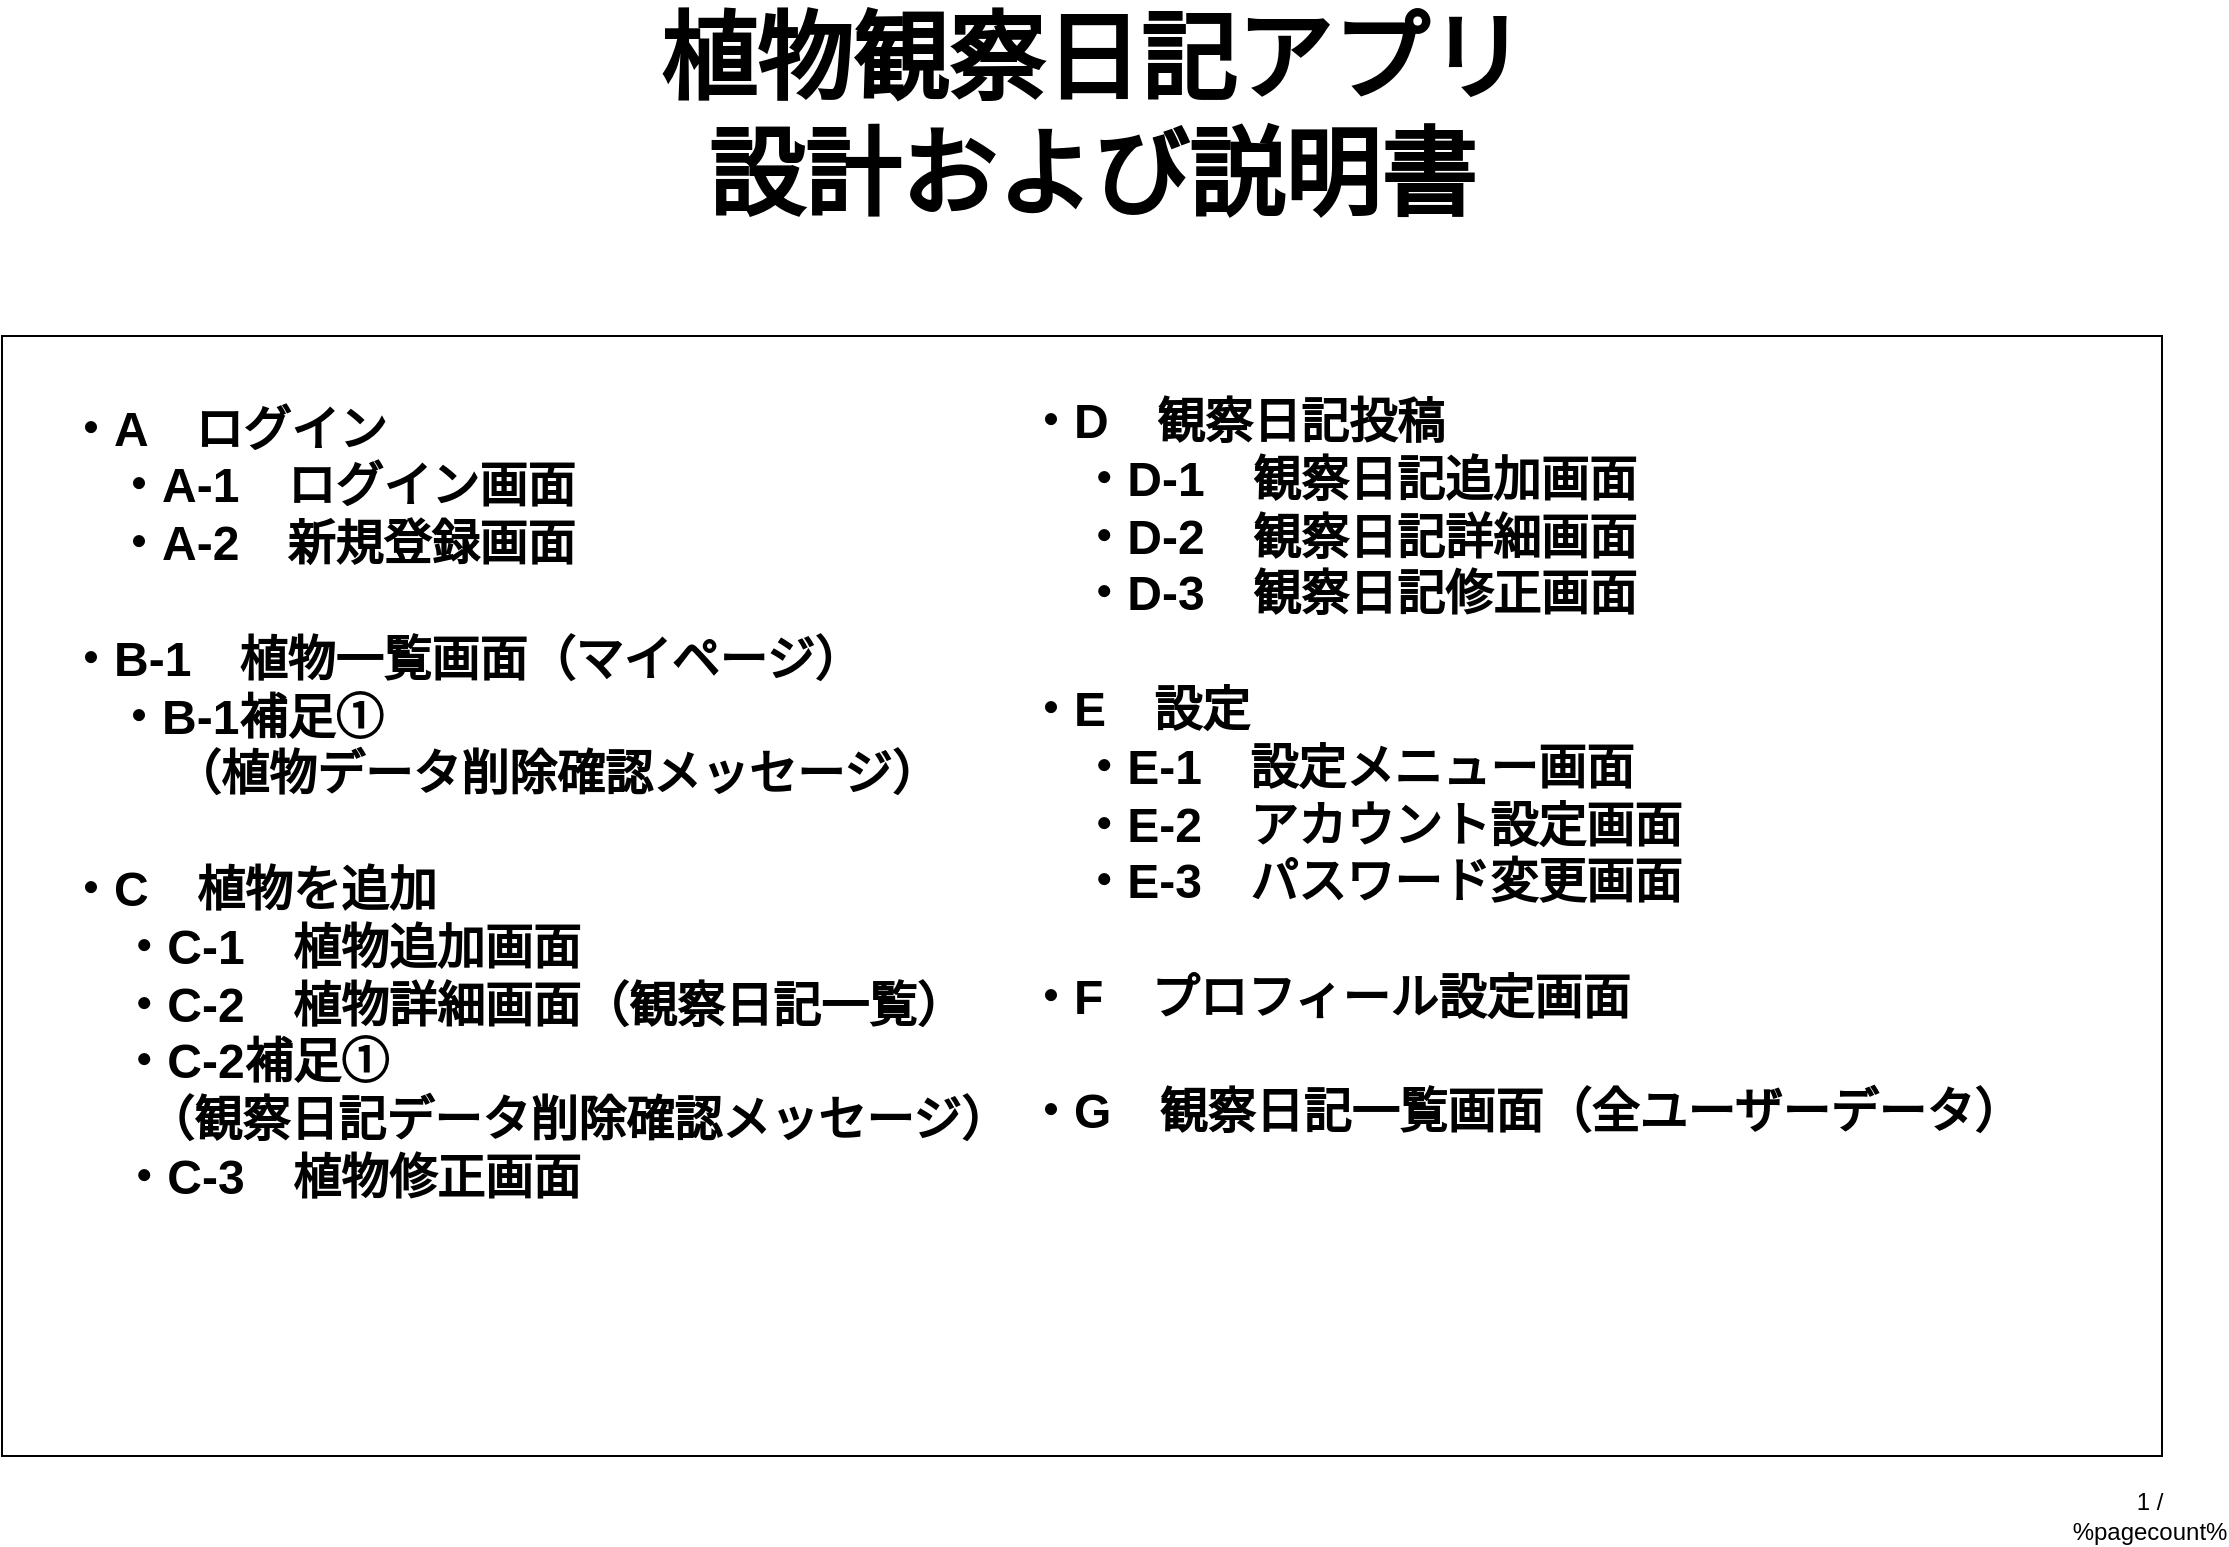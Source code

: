 <mxfile version="24.7.5" pages="17">
  <diagram name="表紙/目次" id="LdZGz8u2t-KVMH6jtG9v">
    <mxGraphModel dx="864" dy="516" grid="1" gridSize="10" guides="1" tooltips="1" connect="1" arrows="1" fold="1" page="1" pageScale="1" pageWidth="1169" pageHeight="827" math="0" shadow="0">
      <root>
        <mxCell id="0" />
        <mxCell id="1" parent="0" />
        <mxCell id="PlFSZMjl3S3iobCPR1zO-2" value="&lt;font style=&quot;font-size: 48px;&quot;&gt;&lt;b style=&quot;&quot;&gt;植物観察日記アプリ&lt;/b&gt;&lt;/font&gt;&lt;div&gt;&lt;b style=&quot;&quot;&gt;&lt;font style=&quot;font-size: 48px;&quot;&gt;設計および説明書&lt;/font&gt;&lt;/b&gt;&lt;/div&gt;" style="text;strokeColor=none;align=center;fillColor=none;html=1;verticalAlign=middle;whiteSpace=wrap;rounded=0;" parent="1" vertex="1">
          <mxGeometry x="195" y="80" width="780" height="60" as="geometry" />
        </mxCell>
        <mxCell id="PlFSZMjl3S3iobCPR1zO-3" value="" style="rounded=0;whiteSpace=wrap;html=1;fillColor=none;" parent="1" vertex="1">
          <mxGeometry x="40" y="220" width="1080" height="560" as="geometry" />
        </mxCell>
        <mxCell id="PlFSZMjl3S3iobCPR1zO-7" value="&lt;div style=&quot;font-size: 24px;&quot;&gt;・A　ログイン&lt;/div&gt;&lt;div style=&quot;font-size: 24px;&quot;&gt;　・A-1　ログイン画面&lt;/div&gt;&lt;div style=&quot;font-size: 24px;&quot;&gt;　・A-2　新規登録画面&lt;br&gt;&lt;/div&gt;&lt;div style=&quot;font-size: 24px;&quot;&gt;&lt;br style=&quot;font-size: 24px;&quot;&gt;&lt;/div&gt;&lt;div style=&quot;font-size: 24px;&quot;&gt;・B-1　植物一覧画面（マイページ）&lt;/div&gt;&lt;div style=&quot;font-size: 24px;&quot;&gt;　・B-1補足①&lt;/div&gt;&lt;div style=&quot;font-size: 24px;&quot;&gt;&lt;span style=&quot;white-space: pre;&quot;&gt;&#x9;&lt;/span&gt;（植物データ削除確認メッセージ）&lt;br&gt;&lt;/div&gt;&lt;div style=&quot;font-size: 24px;&quot;&gt;&lt;br style=&quot;font-size: 24px;&quot;&gt;&lt;/div&gt;&lt;div style=&quot;font-size: 24px;&quot;&gt;・C　植物を追加&lt;/div&gt;&lt;div style=&quot;font-size: 24px;&quot;&gt;&amp;nbsp; &amp;nbsp; ・C-1　植物追加画面&lt;/div&gt;&lt;div style=&quot;font-size: 24px;&quot;&gt;&amp;nbsp; &amp;nbsp; &lt;span style=&quot;background-color: initial;&quot;&gt;・C-2　植物詳細画面（観察日記一覧）&lt;/span&gt;&lt;/div&gt;&lt;div style=&quot;font-size: 24px;&quot;&gt;&amp;nbsp; &amp;nbsp; ・C-2補足①&lt;/div&gt;&lt;div style=&quot;font-size: 24px;&quot;&gt;&amp;nbsp; &amp;nbsp; &amp;nbsp; （観察日記データ削除確認メッセージ）&lt;/div&gt;&lt;div style=&quot;font-size: 24px;&quot;&gt;&amp;nbsp; &amp;nbsp; ・C-3　植物修正画面&lt;/div&gt;&lt;div style=&quot;font-size: 24px;&quot;&gt;&amp;nbsp; &amp;nbsp;&lt;/div&gt;" style="text;html=1;align=left;verticalAlign=middle;whiteSpace=wrap;rounded=0;fontSize=24;fontStyle=1" parent="1" vertex="1">
          <mxGeometry x="70" y="255" width="480" height="425" as="geometry" />
        </mxCell>
        <mxCell id="PlFSZMjl3S3iobCPR1zO-8" value="・D　観察日記投稿&lt;br&gt;&amp;nbsp; &amp;nbsp; ・D-1　観察日記追加画面&lt;br&gt;&amp;nbsp; &amp;nbsp; ・D-2　観察日記詳細画面&lt;br&gt;&amp;nbsp; &amp;nbsp; ・D-3　観察日記修正画面&lt;br&gt;&lt;br&gt;・E　設定&lt;div&gt;&amp;nbsp; &amp;nbsp; ・E-1　設定メニュー画面&lt;/div&gt;&lt;div&gt;&amp;nbsp; &amp;nbsp; ・E-2　アカウント設定画面&lt;br&gt;&lt;/div&gt;&lt;div&gt;&amp;nbsp; &amp;nbsp; ・E-3　パスワード変更画面&lt;/div&gt;&lt;div&gt;&lt;br&gt;・F　プロフィール設定画面&lt;br&gt;&lt;br&gt;・G　観察日記一覧画面（全ユーザーデータ）&lt;/div&gt;&lt;div&gt;&lt;br&gt;&lt;/div&gt;" style="text;html=1;align=left;verticalAlign=middle;whiteSpace=wrap;rounded=0;fontSize=24;fontStyle=1" parent="1" vertex="1">
          <mxGeometry x="550" y="190" width="540" height="520" as="geometry" />
        </mxCell>
        <object label="%pagenumber% / %pagecount%" placeholders="1" id="Gtthm2i5QU9W4fkk_khv-1">
          <mxCell style="text;html=1;align=center;verticalAlign=middle;whiteSpace=wrap;rounded=0;" parent="1" vertex="1">
            <mxGeometry x="1089" y="800" width="50" height="20" as="geometry" />
          </mxCell>
        </object>
      </root>
    </mxGraphModel>
  </diagram>
  <diagram id="6XkZ2qt7zpWsEKJTSqYE" name="A-1">
    <mxGraphModel dx="864" dy="516" grid="1" gridSize="10" guides="1" tooltips="1" connect="1" arrows="1" fold="1" page="1" pageScale="1" pageWidth="1169" pageHeight="827" math="0" shadow="0">
      <root>
        <mxCell id="0" />
        <mxCell id="1" parent="0" />
        <mxCell id="ultFibo-DNP51RjEOVuC-1" value="・A-1　ログイン画面" style="text;html=1;align=left;verticalAlign=middle;whiteSpace=wrap;rounded=0;fontStyle=1;fontSize=24;" parent="1" vertex="1">
          <mxGeometry x="40" y="50" width="400" height="30" as="geometry" />
        </mxCell>
        <mxCell id="ultFibo-DNP51RjEOVuC-2" value="" style="rounded=0;whiteSpace=wrap;html=1;" parent="1" vertex="1">
          <mxGeometry x="40" y="120" width="720" height="480" as="geometry" />
        </mxCell>
        <mxCell id="ultFibo-DNP51RjEOVuC-3" value="&lt;font color=&quot;#808080&quot; style=&quot;font-size: 24px;&quot;&gt;ログイン&lt;/font&gt;" style="text;html=1;align=center;verticalAlign=middle;whiteSpace=wrap;rounded=0;fontSize=31;fontStyle=1;fontFamily=Helvetica;fontColor=#006600;" parent="1" vertex="1">
          <mxGeometry x="290" y="231" width="210" height="30" as="geometry" />
        </mxCell>
        <mxCell id="ultFibo-DNP51RjEOVuC-5" value="&lt;font color=&quot;#808080&quot;&gt;&lt;span style=&quot;font-size: 16px;&quot;&gt;&amp;nbsp;アカウントID&lt;/span&gt;&lt;/font&gt;" style="rounded=1;whiteSpace=wrap;html=1;align=left;" parent="1" vertex="1">
          <mxGeometry x="305" y="317" width="190" height="40" as="geometry" />
        </mxCell>
        <mxCell id="ultFibo-DNP51RjEOVuC-7" value="&lt;font color=&quot;#808080&quot; style=&quot;font-size: 16px;&quot;&gt;&amp;nbsp;パスワード&lt;/font&gt;" style="rounded=1;whiteSpace=wrap;html=1;align=left;" parent="1" vertex="1">
          <mxGeometry x="305" y="377" width="190" height="40" as="geometry" />
        </mxCell>
        <mxCell id="ultFibo-DNP51RjEOVuC-8" value="&lt;span style=&quot;font-size: 16px;&quot;&gt;&lt;font color=&quot;#ffffff&quot;&gt;ログイン&lt;/font&gt;&lt;/span&gt;" style="rounded=1;whiteSpace=wrap;html=1;align=center;fillColor=#006600;" parent="1" vertex="1">
          <mxGeometry x="305" y="437" width="190" height="40" as="geometry" />
        </mxCell>
        <mxCell id="ultFibo-DNP51RjEOVuC-14" value="" style="endArrow=none;dashed=1;html=1;rounded=0;strokeWidth=2;exitX=1;exitY=0.25;exitDx=0;exitDy=0;entryX=0;entryY=0.25;entryDx=0;entryDy=0;" parent="1" source="6HKWPbHZViC3FZF17Xi6-1" edge="1" target="ultFibo-DNP51RjEOVuC-15">
          <mxGeometry width="50" height="50" relative="1" as="geometry">
            <mxPoint x="520" y="310" as="sourcePoint" />
            <mxPoint x="770" y="190" as="targetPoint" />
          </mxGeometry>
        </mxCell>
        <mxCell id="ultFibo-DNP51RjEOVuC-15" value="&lt;div style=&quot;font-size: 18px;&quot;&gt;&lt;span style=&quot;background-color: initial; font-size: 18px;&quot;&gt;エラーメッセージを表示する。&lt;/span&gt;&lt;br style=&quot;font-size: 18px;&quot;&gt;&lt;/div&gt;" style="rounded=1;whiteSpace=wrap;html=1;fontSize=18;align=left;verticalAlign=top;fontStyle=1;fillColor=#E6E6E6;strokeColor=none;" parent="1" vertex="1">
          <mxGeometry x="782" y="259" width="360" height="80" as="geometry" />
        </mxCell>
        <mxCell id="6HKWPbHZViC3FZF17Xi6-1" value="&lt;font style=&quot;font-size: 14px;&quot;&gt;アカウントIDまたはパスワードが違います&lt;/font&gt;" style="text;html=1;align=center;verticalAlign=middle;whiteSpace=wrap;rounded=0;fontColor=#FF3333;fontStyle=1;fontSize=11;" parent="1" vertex="1">
          <mxGeometry x="250" y="273" width="310" height="30" as="geometry" />
        </mxCell>
        <mxCell id="WZfFbB4b7jFBtJyPU1eq-4" value="&lt;b&gt;アカウントID、パスワードを入力し、ログインする。&lt;/b&gt;" style="rounded=0;whiteSpace=wrap;html=1;fillColor=#E6E6E6;strokeColor=none;align=left;verticalAlign=top;fontSize=18;" parent="1" vertex="1">
          <mxGeometry x="40" y="620" width="1100" height="180" as="geometry" />
        </mxCell>
        <mxCell id="oX0mjF2bb1UBicw3ypLq-1" value="&lt;div style=&quot;font-size: 18px;&quot;&gt;&lt;span style=&quot;background-color: initial; font-size: 18px;&quot;&gt;ログインボタン押下（B-1植物一覧画面へ）&lt;/span&gt;&lt;br style=&quot;font-size: 18px;&quot;&gt;&lt;/div&gt;" style="rounded=1;whiteSpace=wrap;html=1;fontSize=18;align=left;verticalAlign=top;fontStyle=1;fillColor=#E6E6E6;strokeColor=none;" parent="1" vertex="1">
          <mxGeometry x="780" y="355" width="360" height="80" as="geometry" />
        </mxCell>
        <mxCell id="oX0mjF2bb1UBicw3ypLq-2" value="" style="endArrow=none;dashed=1;html=1;rounded=0;strokeWidth=2;exitX=1;exitY=0.5;exitDx=0;exitDy=0;entryX=0;entryY=0.25;entryDx=0;entryDy=0;" parent="1" target="oX0mjF2bb1UBicw3ypLq-1" edge="1" source="ultFibo-DNP51RjEOVuC-8">
          <mxGeometry width="50" height="50" relative="1" as="geometry">
            <mxPoint x="510" y="452" as="sourcePoint" />
            <mxPoint x="720" y="374" as="targetPoint" />
          </mxGeometry>
        </mxCell>
        <object label="%pagenumber% / %pagecount%" placeholders="1" id="hZymSrIEqgqw9_ilp1a6-1">
          <mxCell style="text;html=1;align=center;verticalAlign=middle;whiteSpace=wrap;rounded=0;" parent="1" vertex="1">
            <mxGeometry x="1089" y="800" width="50" height="20" as="geometry" />
          </mxCell>
        </object>
        <mxCell id="m5iKn-kjlKiE7F_2xGVu-1" value="&lt;font style=&quot;font-size: 32px;&quot;&gt;植物観察日記&lt;/font&gt;" style="text;html=1;align=center;verticalAlign=middle;whiteSpace=wrap;rounded=0;fontSize=31;fontStyle=1;fontFamily=Helvetica;fontColor=#006600;" vertex="1" parent="1">
          <mxGeometry x="300" y="140" width="210" height="30" as="geometry" />
        </mxCell>
        <mxCell id="m5iKn-kjlKiE7F_2xGVu-2" value="" style="endArrow=none;html=1;rounded=0;exitX=0.083;exitY=0.138;exitDx=0;exitDy=0;exitPerimeter=0;fontColor=#66B2FF;strokeColor=#A9C4EB;" edge="1" parent="1">
          <mxGeometry width="50" height="50" relative="1" as="geometry">
            <mxPoint x="90.6" y="186.24" as="sourcePoint" />
            <mxPoint x="709.4" y="186.356" as="targetPoint" />
          </mxGeometry>
        </mxCell>
        <mxCell id="u5zV9lMegR2UDN1w7G7x-1" value="&lt;div style=&quot;font-size: 18px;&quot;&gt;&lt;span style=&quot;background-color: initial; font-size: 18px;&quot;&gt;タイトル&lt;/span&gt;&lt;br style=&quot;font-size: 18px;&quot;&gt;&lt;/div&gt;&lt;div style=&quot;font-size: 18px;&quot;&gt;&lt;span style=&quot;background-color: initial; font-size: 18px;&quot;&gt;・押下（G観察日記一覧画面（全ユーザーデータ）へ）&lt;/span&gt;&lt;/div&gt;&lt;div style=&quot;font-size: 18px;&quot;&gt;&lt;span style=&quot;background-color: initial; font-size: 18px;&quot;&gt;　ログインせずに観察日記データを閲覧できる。&lt;/span&gt;&lt;/div&gt;&lt;div style=&quot;font-size: 18px;&quot;&gt;&lt;span style=&quot;background-color: initial; font-size: 18px;&quot;&gt;&lt;br&gt;&lt;/span&gt;&lt;/div&gt;" style="rounded=1;whiteSpace=wrap;html=1;fontSize=18;align=left;verticalAlign=top;fontStyle=1;fillColor=#E6E6E6;strokeColor=none;" vertex="1" parent="1">
          <mxGeometry x="782" y="115" width="360" height="135" as="geometry" />
        </mxCell>
        <mxCell id="p15EnPfPNzvbESyP9EoE-1" value="&lt;font size=&quot;1&quot; color=&quot;#006600&quot;&gt;&lt;b style=&quot;font-size: 14px;&quot;&gt;新規登録する&lt;/b&gt;&lt;/font&gt;" style="text;html=1;align=center;verticalAlign=middle;whiteSpace=wrap;rounded=0;" vertex="1" parent="1">
          <mxGeometry x="342.5" y="500" width="115" height="30" as="geometry" />
        </mxCell>
        <mxCell id="p15EnPfPNzvbESyP9EoE-2" value="&lt;div style=&quot;font-size: 18px;&quot;&gt;&lt;span style=&quot;background-color: initial; font-size: 18px;&quot;&gt;新規登録ボタン押下（A-2新規登録画面へ）&lt;/span&gt;&lt;br style=&quot;font-size: 18px;&quot;&gt;&lt;/div&gt;&lt;div style=&quot;font-size: 18px;&quot;&gt;&lt;span style=&quot;background-color: initial; font-size: 18px;&quot;&gt;&lt;br&gt;&lt;/span&gt;&lt;/div&gt;" style="rounded=1;whiteSpace=wrap;html=1;fontSize=18;align=left;verticalAlign=top;fontStyle=1;fillColor=#E6E6E6;strokeColor=none;" vertex="1" parent="1">
          <mxGeometry x="779" y="450" width="360" height="80" as="geometry" />
        </mxCell>
        <mxCell id="QNjaoi5IL_9eSYi6gA4e-1" value="" style="endArrow=none;dashed=1;html=1;rounded=0;strokeWidth=2;entryX=0;entryY=0.25;entryDx=0;entryDy=0;" edge="1" parent="1" source="p15EnPfPNzvbESyP9EoE-1" target="p15EnPfPNzvbESyP9EoE-2">
          <mxGeometry width="50" height="50" relative="1" as="geometry">
            <mxPoint x="475" y="512" as="sourcePoint" />
            <mxPoint x="760" y="430" as="targetPoint" />
          </mxGeometry>
        </mxCell>
        <mxCell id="NbDbHhxCHaF38h1Eksxb-1" value="" style="endArrow=none;dashed=1;html=1;rounded=0;strokeWidth=2;exitX=1;exitY=0.25;exitDx=0;exitDy=0;entryX=0;entryY=0.185;entryDx=0;entryDy=0;entryPerimeter=0;" edge="1" parent="1" source="m5iKn-kjlKiE7F_2xGVu-1" target="u5zV9lMegR2UDN1w7G7x-1">
          <mxGeometry width="50" height="50" relative="1" as="geometry">
            <mxPoint x="530" y="156" as="sourcePoint" />
            <mxPoint x="752" y="154" as="targetPoint" />
          </mxGeometry>
        </mxCell>
      </root>
    </mxGraphModel>
  </diagram>
  <diagram name="A-2" id="6Q9o9Q7UnhC9_XISesUt">
    <mxGraphModel dx="1016" dy="607" grid="1" gridSize="10" guides="1" tooltips="1" connect="1" arrows="1" fold="1" page="1" pageScale="1" pageWidth="1169" pageHeight="827" math="0" shadow="0">
      <root>
        <mxCell id="VUUE2iq5a294o_LoarYw-0" />
        <mxCell id="VUUE2iq5a294o_LoarYw-1" parent="VUUE2iq5a294o_LoarYw-0" />
        <mxCell id="VUUE2iq5a294o_LoarYw-2" value="・A-2　新規登録画面" style="text;html=1;align=left;verticalAlign=middle;whiteSpace=wrap;rounded=0;fontStyle=1;fontSize=24;" vertex="1" parent="VUUE2iq5a294o_LoarYw-1">
          <mxGeometry x="40" y="50" width="400" height="30" as="geometry" />
        </mxCell>
        <mxCell id="VUUE2iq5a294o_LoarYw-3" value="" style="rounded=0;whiteSpace=wrap;html=1;" vertex="1" parent="VUUE2iq5a294o_LoarYw-1">
          <mxGeometry x="40" y="120" width="720" height="480" as="geometry" />
        </mxCell>
        <mxCell id="VUUE2iq5a294o_LoarYw-4" value="&lt;font color=&quot;#808080&quot; style=&quot;font-size: 24px;&quot;&gt;新規登録&lt;/font&gt;" style="text;html=1;align=center;verticalAlign=middle;whiteSpace=wrap;rounded=0;fontSize=31;fontStyle=1;fontFamily=Helvetica;fontColor=#006600;" vertex="1" parent="VUUE2iq5a294o_LoarYw-1">
          <mxGeometry x="290" y="231" width="210" height="30" as="geometry" />
        </mxCell>
        <mxCell id="VUUE2iq5a294o_LoarYw-5" value="&lt;font color=&quot;#808080&quot;&gt;&lt;span style=&quot;font-size: 16px;&quot;&gt;&amp;nbsp;アカウントID&lt;/span&gt;&lt;/font&gt;" style="rounded=1;whiteSpace=wrap;html=1;align=left;" vertex="1" parent="VUUE2iq5a294o_LoarYw-1">
          <mxGeometry x="305" y="317" width="190" height="40" as="geometry" />
        </mxCell>
        <mxCell id="VUUE2iq5a294o_LoarYw-6" value="&lt;font color=&quot;#808080&quot; style=&quot;font-size: 16px;&quot;&gt;&amp;nbsp;パスワード&lt;/font&gt;" style="rounded=1;whiteSpace=wrap;html=1;align=left;" vertex="1" parent="VUUE2iq5a294o_LoarYw-1">
          <mxGeometry x="305" y="374" width="190" height="40" as="geometry" />
        </mxCell>
        <mxCell id="VUUE2iq5a294o_LoarYw-7" value="&lt;span style=&quot;font-size: 16px;&quot;&gt;&lt;font color=&quot;#ffffff&quot;&gt;登録&lt;/font&gt;&lt;/span&gt;" style="rounded=1;whiteSpace=wrap;html=1;align=center;fillColor=#006600;" vertex="1" parent="VUUE2iq5a294o_LoarYw-1">
          <mxGeometry x="305" y="484" width="190" height="40" as="geometry" />
        </mxCell>
        <mxCell id="VUUE2iq5a294o_LoarYw-8" value="" style="endArrow=none;dashed=1;html=1;rounded=0;strokeWidth=2;exitX=1;exitY=0.25;exitDx=0;exitDy=0;entryX=0;entryY=0.25;entryDx=0;entryDy=0;" edge="1" parent="VUUE2iq5a294o_LoarYw-1" source="VUUE2iq5a294o_LoarYw-10" target="VUUE2iq5a294o_LoarYw-9">
          <mxGeometry width="50" height="50" relative="1" as="geometry">
            <mxPoint x="520" y="310" as="sourcePoint" />
            <mxPoint x="770" y="190" as="targetPoint" />
          </mxGeometry>
        </mxCell>
        <mxCell id="VUUE2iq5a294o_LoarYw-9" value="&lt;div style=&quot;font-size: 18px;&quot;&gt;&lt;span style=&quot;background-color: initial; font-size: 18px;&quot;&gt;エラーメッセージを表示する。&lt;/span&gt;&lt;br style=&quot;font-size: 18px;&quot;&gt;&lt;/div&gt;" style="rounded=1;whiteSpace=wrap;html=1;fontSize=18;align=left;verticalAlign=top;fontStyle=1;fillColor=#E6E6E6;strokeColor=none;" vertex="1" parent="VUUE2iq5a294o_LoarYw-1">
          <mxGeometry x="782" y="259" width="360" height="41" as="geometry" />
        </mxCell>
        <mxCell id="VUUE2iq5a294o_LoarYw-10" value="&lt;font style=&quot;font-size: 14px;&quot;&gt;アカウントIDまたはパスワードが違います&lt;/font&gt;" style="text;html=1;align=center;verticalAlign=middle;whiteSpace=wrap;rounded=0;fontColor=#FF3333;fontStyle=1;fontSize=11;" vertex="1" parent="VUUE2iq5a294o_LoarYw-1">
          <mxGeometry x="250" y="273" width="310" height="30" as="geometry" />
        </mxCell>
        <mxCell id="VUUE2iq5a294o_LoarYw-11" value="&lt;b&gt;・アカウントID、パスワードを入力し、ユーザー登録してログインする。&lt;/b&gt;&lt;div&gt;&lt;b&gt;・エラーチェック&lt;/b&gt;&lt;/div&gt;&lt;div&gt;&lt;b&gt;　①各項目の文字数チェック&lt;/b&gt;&lt;/div&gt;&lt;div&gt;&lt;b&gt;　➁既存アカウントIDと重複していないか。&lt;/b&gt;&lt;/div&gt;&lt;div&gt;&lt;b&gt;　③パスワードとパスワード（確認用）が一致しているか。&lt;/b&gt;&lt;/div&gt;&lt;div&gt;&lt;b&gt;・エラーの場合、エラーメッセージを表示する。&lt;/b&gt;&lt;/div&gt;&lt;div&gt;&lt;b&gt;　①「アカウントIDは30文字以内で入力して下さい。」「パスワードは&lt;/b&gt;&lt;/div&gt;&lt;div&gt;&lt;b&gt;　➁「入力されたアカウントIDはすでに登録されています。別のIDを入力して下さい。」&lt;/b&gt;&lt;/div&gt;&lt;div&gt;&lt;b&gt;　③「パスワードが一致しません。再度確認して入力して下さい。」&lt;/b&gt;&lt;/div&gt;" style="rounded=0;whiteSpace=wrap;html=1;fillColor=#E6E6E6;strokeColor=none;align=left;verticalAlign=top;fontSize=18;" vertex="1" parent="VUUE2iq5a294o_LoarYw-1">
          <mxGeometry x="40" y="600" width="1100" height="200" as="geometry" />
        </mxCell>
        <mxCell id="VUUE2iq5a294o_LoarYw-12" value="&lt;div style=&quot;font-size: 18px;&quot;&gt;&lt;span style=&quot;background-color: initial; font-size: 18px;&quot;&gt;登録ボタン押下（B-1植物一覧画面へ）&lt;/span&gt;&lt;br style=&quot;font-size: 18px;&quot;&gt;&lt;/div&gt;" style="rounded=1;whiteSpace=wrap;html=1;fontSize=18;align=left;verticalAlign=top;fontStyle=1;fillColor=#E6E6E6;strokeColor=none;" vertex="1" parent="VUUE2iq5a294o_LoarYw-1">
          <mxGeometry x="780" y="524" width="360" height="46" as="geometry" />
        </mxCell>
        <mxCell id="VUUE2iq5a294o_LoarYw-13" value="" style="endArrow=none;dashed=1;html=1;rounded=0;strokeWidth=2;exitX=1;exitY=0.5;exitDx=0;exitDy=0;entryX=0;entryY=0.25;entryDx=0;entryDy=0;" edge="1" parent="VUUE2iq5a294o_LoarYw-1" source="VUUE2iq5a294o_LoarYw-7" target="VUUE2iq5a294o_LoarYw-12">
          <mxGeometry width="50" height="50" relative="1" as="geometry">
            <mxPoint x="510" y="452" as="sourcePoint" />
            <mxPoint x="720" y="374" as="targetPoint" />
          </mxGeometry>
        </mxCell>
        <object label="%pagenumber% / %pagecount%" placeholders="1" id="VUUE2iq5a294o_LoarYw-14">
          <mxCell style="text;html=1;align=center;verticalAlign=middle;whiteSpace=wrap;rounded=0;" vertex="1" parent="VUUE2iq5a294o_LoarYw-1">
            <mxGeometry x="1089" y="800" width="50" height="20" as="geometry" />
          </mxCell>
        </object>
        <mxCell id="VUUE2iq5a294o_LoarYw-15" value="&lt;font style=&quot;font-size: 32px;&quot;&gt;植物観察日記&lt;/font&gt;" style="text;html=1;align=center;verticalAlign=middle;whiteSpace=wrap;rounded=0;fontSize=31;fontStyle=1;fontFamily=Helvetica;fontColor=#006600;" vertex="1" parent="VUUE2iq5a294o_LoarYw-1">
          <mxGeometry x="300" y="140" width="210" height="30" as="geometry" />
        </mxCell>
        <mxCell id="VUUE2iq5a294o_LoarYw-16" value="" style="endArrow=none;html=1;rounded=0;exitX=0.083;exitY=0.138;exitDx=0;exitDy=0;exitPerimeter=0;fontColor=#66B2FF;strokeColor=#A9C4EB;" edge="1" parent="VUUE2iq5a294o_LoarYw-1">
          <mxGeometry width="50" height="50" relative="1" as="geometry">
            <mxPoint x="90.6" y="186.24" as="sourcePoint" />
            <mxPoint x="709.4" y="186.356" as="targetPoint" />
          </mxGeometry>
        </mxCell>
        <mxCell id="VUUE2iq5a294o_LoarYw-17" value="&lt;div style=&quot;font-size: 18px;&quot;&gt;&lt;span style=&quot;background-color: initial; font-size: 18px;&quot;&gt;タイトル&lt;/span&gt;&lt;br style=&quot;font-size: 18px;&quot;&gt;&lt;/div&gt;&lt;div style=&quot;font-size: 18px;&quot;&gt;&lt;span style=&quot;background-color: initial; font-size: 18px;&quot;&gt;・押下（G観察日記一覧画面（全ユーザーデータ）へ）&lt;/span&gt;&lt;/div&gt;&lt;div style=&quot;font-size: 18px;&quot;&gt;&lt;span style=&quot;background-color: initial; font-size: 18px;&quot;&gt;　ログインせずに観察日記データを閲覧できる。&lt;/span&gt;&lt;/div&gt;&lt;div style=&quot;font-size: 18px;&quot;&gt;&lt;span style=&quot;background-color: initial; font-size: 18px;&quot;&gt;&lt;br&gt;&lt;/span&gt;&lt;/div&gt;" style="rounded=1;whiteSpace=wrap;html=1;fontSize=18;align=left;verticalAlign=top;fontStyle=1;fillColor=#E6E6E6;strokeColor=none;" vertex="1" parent="VUUE2iq5a294o_LoarYw-1">
          <mxGeometry x="782" y="115" width="360" height="135" as="geometry" />
        </mxCell>
        <mxCell id="93klH8DYPI4MeUoPi7Pi-4" value="&lt;font color=&quot;#808080&quot; style=&quot;font-size: 16px;&quot;&gt;&amp;nbsp;パスワード（確認用）&lt;/font&gt;" style="rounded=1;whiteSpace=wrap;html=1;align=left;" vertex="1" parent="VUUE2iq5a294o_LoarYw-1">
          <mxGeometry x="305" y="432" width="190" height="40" as="geometry" />
        </mxCell>
        <mxCell id="Ij9Pdtxkcw6GpmIHLOXO-0" value="" style="endArrow=none;dashed=1;html=1;rounded=0;strokeWidth=2;exitX=1;exitY=0.25;exitDx=0;exitDy=0;entryX=0.006;entryY=0.142;entryDx=0;entryDy=0;entryPerimeter=0;" edge="1" parent="VUUE2iq5a294o_LoarYw-1" source="VUUE2iq5a294o_LoarYw-15" target="VUUE2iq5a294o_LoarYw-17">
          <mxGeometry width="50" height="50" relative="1" as="geometry">
            <mxPoint x="540" y="142" as="sourcePoint" />
            <mxPoint x="762" y="140" as="targetPoint" />
          </mxGeometry>
        </mxCell>
        <mxCell id="sZTsV7f3rd0nAuwkdDpk-1" value="&lt;div style=&quot;font-size: 18px;&quot;&gt;&lt;span style=&quot;background-color: initial; font-size: 18px;&quot;&gt;アカウントID&lt;/span&gt;&lt;br style=&quot;font-size: 18px;&quot;&gt;&lt;/div&gt;&lt;div style=&quot;font-size: 18px;&quot;&gt;&lt;span style=&quot;background-color: initial; font-size: 18px;&quot;&gt;・制限文字数：30文字&lt;/span&gt;&lt;/div&gt;&lt;div style=&quot;font-size: 18px;&quot;&gt;&lt;span style=&quot;background-color: initial; font-size: 18px;&quot;&gt;・既存アカウントIDとの重複不可&lt;/span&gt;&lt;/div&gt;" style="rounded=1;whiteSpace=wrap;html=1;fontSize=18;align=left;verticalAlign=top;fontStyle=1;fillColor=#E6E6E6;strokeColor=none;" vertex="1" parent="VUUE2iq5a294o_LoarYw-1">
          <mxGeometry x="782" y="310" width="360" height="90" as="geometry" />
        </mxCell>
        <mxCell id="sZTsV7f3rd0nAuwkdDpk-2" value="&lt;div style=&quot;font-size: 18px;&quot;&gt;パスワード&lt;/div&gt;&lt;div style=&quot;font-size: 18px;&quot;&gt;&lt;span style=&quot;background-color: initial; font-size: 18px;&quot;&gt;・制限文字数：30文字&lt;/span&gt;&lt;/div&gt;" style="rounded=1;whiteSpace=wrap;html=1;fontSize=18;align=left;verticalAlign=top;fontStyle=1;fillColor=#E6E6E6;strokeColor=none;" vertex="1" parent="VUUE2iq5a294o_LoarYw-1">
          <mxGeometry x="782" y="407" width="360" height="63" as="geometry" />
        </mxCell>
        <mxCell id="sZTsV7f3rd0nAuwkdDpk-4" value="" style="endArrow=none;dashed=1;html=1;rounded=0;strokeWidth=2;exitX=1;exitY=0.25;exitDx=0;exitDy=0;entryX=0.006;entryY=0.177;entryDx=0;entryDy=0;entryPerimeter=0;" edge="1" parent="VUUE2iq5a294o_LoarYw-1" source="VUUE2iq5a294o_LoarYw-5" target="sZTsV7f3rd0nAuwkdDpk-1">
          <mxGeometry width="50" height="50" relative="1" as="geometry">
            <mxPoint x="510" y="357" as="sourcePoint" />
            <mxPoint x="732" y="345" as="targetPoint" />
          </mxGeometry>
        </mxCell>
        <mxCell id="sZTsV7f3rd0nAuwkdDpk-5" value="" style="endArrow=none;dashed=1;html=1;rounded=0;strokeWidth=2;exitX=1;exitY=0.25;exitDx=0;exitDy=0;entryX=0;entryY=0.25;entryDx=0;entryDy=0;" edge="1" parent="VUUE2iq5a294o_LoarYw-1" source="VUUE2iq5a294o_LoarYw-6" target="sZTsV7f3rd0nAuwkdDpk-2">
          <mxGeometry width="50" height="50" relative="1" as="geometry">
            <mxPoint x="500" y="380" as="sourcePoint" />
            <mxPoint x="785" y="420" as="targetPoint" />
          </mxGeometry>
        </mxCell>
      </root>
    </mxGraphModel>
  </diagram>
  <diagram name="B-1" id="0d1SnnMdsSa0nUyYYwd6">
    <mxGraphModel dx="1016" dy="607" grid="1" gridSize="10" guides="1" tooltips="1" connect="1" arrows="1" fold="1" page="1" pageScale="1" pageWidth="1169" pageHeight="827" math="0" shadow="0">
      <root>
        <mxCell id="YFRP2l2f123ZL7iHxChl-0" />
        <mxCell id="YFRP2l2f123ZL7iHxChl-1" parent="YFRP2l2f123ZL7iHxChl-0" />
        <mxCell id="YFRP2l2f123ZL7iHxChl-3" value="" style="rounded=0;whiteSpace=wrap;html=1;" parent="YFRP2l2f123ZL7iHxChl-1" vertex="1">
          <mxGeometry x="40" y="121" width="720" height="480" as="geometry" />
        </mxCell>
        <mxCell id="_kiJlngLhdHU5QKmxKXp-0" value="" style="rounded=0;whiteSpace=wrap;html=1;fillColor=#CCFF99;strokeColor=none;fontColor=#ffffff;" vertex="1" parent="YFRP2l2f123ZL7iHxChl-1">
          <mxGeometry x="100" y="200" width="610" height="110" as="geometry" />
        </mxCell>
        <mxCell id="YFRP2l2f123ZL7iHxChl-2" value="・B-1　植物一覧画面&lt;span style=&quot;background-color: initial;&quot;&gt;（マイページ）&lt;/span&gt;" style="text;html=1;align=left;verticalAlign=middle;whiteSpace=wrap;rounded=0;fontStyle=1;fontSize=24;" parent="YFRP2l2f123ZL7iHxChl-1" vertex="1">
          <mxGeometry x="40" y="50" width="420" height="30" as="geometry" />
        </mxCell>
        <mxCell id="YFRP2l2f123ZL7iHxChl-4" value="&lt;font style=&quot;font-size: 32px;&quot;&gt;植物観察日記&lt;/font&gt;" style="text;html=1;align=center;verticalAlign=middle;whiteSpace=wrap;rounded=0;fontSize=31;fontStyle=1;fontFamily=Helvetica;fontColor=#006600;" parent="YFRP2l2f123ZL7iHxChl-1" vertex="1">
          <mxGeometry x="300" y="140" width="210" height="30" as="geometry" />
        </mxCell>
        <mxCell id="YFRP2l2f123ZL7iHxChl-5" value="" style="endArrow=none;dashed=1;html=1;rounded=0;strokeWidth=2;" parent="YFRP2l2f123ZL7iHxChl-1" target="YFRP2l2f123ZL7iHxChl-6" edge="1">
          <mxGeometry width="50" height="50" relative="1" as="geometry">
            <mxPoint x="700" y="190" as="sourcePoint" />
            <mxPoint x="770" y="190" as="targetPoint" />
            <Array as="points">
              <mxPoint x="700" y="190" />
            </Array>
          </mxGeometry>
        </mxCell>
        <mxCell id="YFRP2l2f123ZL7iHxChl-6" value="&lt;div style=&quot;font-size: 18px;&quot;&gt;&lt;div&gt;ヘッダー&lt;span style=&quot;background-color: initial;&quot;&gt;（画面上部に固定）&lt;/span&gt;&lt;br&gt;&lt;/div&gt;&lt;div&gt;・「植物名で観察日記を検索、検索ボタン」&lt;/div&gt;&lt;div&gt;植物名を入力し検索ボタン押下（Gへ）&lt;/div&gt;&lt;div&gt;・「植物観察日記」タイトル、「＞みんなの～」リンク&lt;span style=&quot;background-color: initial;&quot;&gt;押下&lt;/span&gt;&lt;span style=&quot;background-color: initial;&quot;&gt;（Gへ）&lt;/span&gt;&lt;/div&gt;&lt;div&gt;・ユーザーアイコン、ユーザー名押下&lt;/div&gt;&lt;div&gt;（現在画面再表示）&lt;/div&gt;&lt;div&gt;・「メニュー」ボタン押下&lt;/div&gt;&lt;div&gt;（E-1　アカウント情報設定編集画面へ）&lt;/div&gt;&lt;/div&gt;" style="rounded=1;whiteSpace=wrap;html=1;fontSize=18;align=left;verticalAlign=top;fontStyle=1;fillColor=#E6E6E6;strokeColor=none;" parent="YFRP2l2f123ZL7iHxChl-1" vertex="1">
          <mxGeometry x="780" y="41" width="360" height="230" as="geometry" />
        </mxCell>
        <mxCell id="YFRP2l2f123ZL7iHxChl-7" value="&lt;b&gt;植物一覧&lt;/b&gt;&lt;div&gt;&lt;b&gt;・植物の写真を登録の日付順（降順）に左から表示する。&lt;/b&gt;&lt;/div&gt;&lt;div&gt;&lt;b&gt;・植物の写真は植物詳細画面で登録している先頭の写真を表示する。&lt;/b&gt;&lt;/div&gt;&lt;div&gt;&lt;b&gt;・植物の写真を押下（C-2植物詳細画面へ）&lt;/b&gt;&lt;/div&gt;&lt;div&gt;&lt;b&gt;&lt;br&gt;&lt;/b&gt;&lt;/div&gt;&lt;div&gt;&lt;b&gt;※1プロフィール編集ボタン（鉛筆アイコン）&lt;/b&gt;&lt;/div&gt;&lt;div&gt;&lt;b&gt;押下（Fプロフィール画面へ）&lt;/b&gt;&lt;/div&gt;" style="rounded=0;whiteSpace=wrap;html=1;fillColor=#E6E6E6;strokeColor=none;align=left;verticalAlign=top;fontSize=18;" parent="YFRP2l2f123ZL7iHxChl-1" vertex="1">
          <mxGeometry x="40" y="620" width="1100" height="180" as="geometry" />
        </mxCell>
        <mxCell id="YFRP2l2f123ZL7iHxChl-8" value="" style="endArrow=none;html=1;rounded=0;exitX=0.083;exitY=0.138;exitDx=0;exitDy=0;exitPerimeter=0;fontColor=#66B2FF;strokeColor=#A9C4EB;" parent="YFRP2l2f123ZL7iHxChl-1" edge="1">
          <mxGeometry width="50" height="50" relative="1" as="geometry">
            <mxPoint x="90.6" y="186.24" as="sourcePoint" />
            <mxPoint x="709.4" y="186.356" as="targetPoint" />
          </mxGeometry>
        </mxCell>
        <mxCell id="YFRP2l2f123ZL7iHxChl-9" value="&lt;div style=&quot;font-size: 9px;&quot;&gt;&lt;font style=&quot;font-size: 9px;&quot;&gt;ユーザー&lt;/font&gt;&lt;/div&gt;&lt;font style=&quot;font-size: 9px;&quot;&gt;アイコン&lt;/font&gt;" style="ellipse;whiteSpace=wrap;html=1;aspect=fixed;fontSize=10;fontStyle=1" parent="YFRP2l2f123ZL7iHxChl-1" vertex="1">
          <mxGeometry x="614" y="134" width="40" height="40" as="geometry" />
        </mxCell>
        <mxCell id="YFRP2l2f123ZL7iHxChl-10" value="&lt;font color=&quot;#808080&quot;&gt;&lt;span style=&quot;font-size: 16px;&quot;&gt;&amp;nbsp;植物名で観察...&lt;/span&gt;&lt;/font&gt;" style="rounded=1;whiteSpace=wrap;html=1;align=left;strokeColor=#CCCCCC;" parent="YFRP2l2f123ZL7iHxChl-1" vertex="1">
          <mxGeometry x="100" y="137.5" width="120" height="32.5" as="geometry" />
        </mxCell>
        <mxCell id="YFRP2l2f123ZL7iHxChl-11" value="&lt;font color=&quot;#ffffff&quot; style=&quot;font-size: 16px;&quot;&gt;検索&lt;/font&gt;" style="rounded=1;whiteSpace=wrap;html=1;align=center;fontStyle=0;fillColor=#006600;strokeColor=none;" parent="YFRP2l2f123ZL7iHxChl-1" vertex="1">
          <mxGeometry x="230" y="137.5" width="50" height="32.5" as="geometry" />
        </mxCell>
        <mxCell id="YFRP2l2f123ZL7iHxChl-12" value="&lt;div style=&quot;font-size: 16px;&quot;&gt;&lt;font style=&quot;font-size: 16px;&quot;&gt;ユーザー&lt;/font&gt;&lt;/div&gt;&lt;font style=&quot;font-size: 16px;&quot;&gt;アイコン&lt;/font&gt;&lt;div&gt;&lt;font style=&quot;font-size: 16px;&quot;&gt;（表示）&lt;/font&gt;&lt;/div&gt;" style="ellipse;whiteSpace=wrap;html=1;aspect=fixed;fontSize=10;fontStyle=1" parent="YFRP2l2f123ZL7iHxChl-1" vertex="1">
          <mxGeometry x="106" y="203" width="90" height="90" as="geometry" />
        </mxCell>
        <mxCell id="YFRP2l2f123ZL7iHxChl-13" value="&lt;font style=&quot;font-size: 12px;&quot;&gt;植物&lt;/font&gt;&lt;div style=&quot;&quot;&gt;&lt;font style=&quot;font-size: 14px;&quot;&gt;999,999&lt;/font&gt;&lt;/div&gt;&lt;div style=&quot;&quot;&gt;&lt;font style=&quot;font-size: 12px;&quot;&gt;&lt;br&gt;&lt;/font&gt;&lt;/div&gt;&lt;div style=&quot;&quot;&gt;&lt;font style=&quot;font-size: 12px;&quot;&gt;観察日記&lt;/font&gt;&lt;/div&gt;&lt;div style=&quot;&quot;&gt;&lt;font style=&quot;font-size: 14px;&quot;&gt;999,999&lt;/font&gt;&lt;/div&gt;" style="rounded=0;whiteSpace=wrap;html=1;strokeColor=none;fillColor=none;" parent="YFRP2l2f123ZL7iHxChl-1" vertex="1">
          <mxGeometry x="210" y="209" width="80" height="94" as="geometry" />
        </mxCell>
        <mxCell id="YFRP2l2f123ZL7iHxChl-14" value="&lt;span style=&quot;font-weight: normal;&quot;&gt;&lt;font style=&quot;font-size: 14px;&quot;&gt;ユーザーのプロフィールテキスト情報を表示&lt;/font&gt;&lt;/span&gt;" style="text;html=1;align=left;verticalAlign=top;whiteSpace=wrap;rounded=0;fontStyle=1;strokeColor=default;dashed=1;" parent="YFRP2l2f123ZL7iHxChl-1" vertex="1">
          <mxGeometry x="305" y="220" width="395" height="70" as="geometry" />
        </mxCell>
        <mxCell id="YFRP2l2f123ZL7iHxChl-15" value="&lt;font style=&quot;font-size: 16px;&quot; color=&quot;#808080&quot;&gt;植物の写真&lt;/font&gt;" style="rounded=1;whiteSpace=wrap;html=1;align=center;" parent="YFRP2l2f123ZL7iHxChl-1" vertex="1">
          <mxGeometry x="558" y="357" width="140" height="140" as="geometry" />
        </mxCell>
        <mxCell id="YFRP2l2f123ZL7iHxChl-16" value="&lt;font style=&quot;font-size: 16px;&quot; color=&quot;#808080&quot;&gt;植物の写真&lt;/font&gt;" style="rounded=1;whiteSpace=wrap;html=1;align=center;" parent="YFRP2l2f123ZL7iHxChl-1" vertex="1">
          <mxGeometry x="405" y="357" width="140" height="140" as="geometry" />
        </mxCell>
        <mxCell id="YFRP2l2f123ZL7iHxChl-17" value="&lt;font style=&quot;font-size: 16px;&quot; color=&quot;#808080&quot;&gt;植物の写真&lt;/font&gt;" style="rounded=1;whiteSpace=wrap;html=1;align=center;" parent="YFRP2l2f123ZL7iHxChl-1" vertex="1">
          <mxGeometry x="253" y="357" width="140" height="140" as="geometry" />
        </mxCell>
        <mxCell id="YFRP2l2f123ZL7iHxChl-18" value="&lt;font style=&quot;font-size: 16px;&quot; color=&quot;#808080&quot;&gt;植物の写真&lt;/font&gt;" style="rounded=1;whiteSpace=wrap;html=1;align=center;" parent="YFRP2l2f123ZL7iHxChl-1" vertex="1">
          <mxGeometry x="100" y="357" width="140" height="140" as="geometry" />
        </mxCell>
        <mxCell id="YFRP2l2f123ZL7iHxChl-19" value="&lt;font style=&quot;font-size: 16px;&quot; color=&quot;#808080&quot;&gt;植物の写真&lt;/font&gt;" style="rounded=1;whiteSpace=wrap;html=1;align=center;" parent="YFRP2l2f123ZL7iHxChl-1" vertex="1">
          <mxGeometry x="100" y="532" width="140" height="68" as="geometry" />
        </mxCell>
        <mxCell id="YFRP2l2f123ZL7iHxChl-20" value="&lt;font style=&quot;font-size: 20px;&quot; color=&quot;#ffffff&quot;&gt;＋&lt;/font&gt;&lt;div style=&quot;font-size: 18px;&quot;&gt;&lt;/div&gt;" style="ellipse;whiteSpace=wrap;html=1;aspect=fixed;fontSize=18;fontStyle=1;fillColor=#CCCCCC;strokeColor=none;" parent="YFRP2l2f123ZL7iHxChl-1" vertex="1">
          <mxGeometry x="102" y="323" width="29" height="29" as="geometry" />
        </mxCell>
        <mxCell id="YFRP2l2f123ZL7iHxChl-21" value="&lt;div style=&quot;font-size: 18px;&quot;&gt;&lt;span style=&quot;background-color: initial;&quot;&gt;プロフィールテキスト情報表示エリア&lt;/span&gt;&lt;br&gt;&lt;/div&gt;&lt;div style=&quot;font-size: 18px;&quot;&gt;&lt;div&gt;&lt;br&gt;&lt;/div&gt;&lt;/div&gt;" style="rounded=1;whiteSpace=wrap;html=1;fontSize=18;align=left;verticalAlign=top;fontStyle=1;fillColor=#E6E6E6;strokeColor=none;" parent="YFRP2l2f123ZL7iHxChl-1" vertex="1">
          <mxGeometry x="780" y="279" width="360" height="37" as="geometry" />
        </mxCell>
        <mxCell id="YFRP2l2f123ZL7iHxChl-22" value="&lt;font color=&quot;#808080&quot; style=&quot;font-size: 16px;&quot;&gt;&amp;nbsp;〇〇さんの植物を検索&lt;/font&gt;" style="rounded=1;whiteSpace=wrap;html=1;align=left;strokeColor=#CCCCCC;" parent="YFRP2l2f123ZL7iHxChl-1" vertex="1">
          <mxGeometry x="450" y="312.5" width="183" height="32.5" as="geometry" />
        </mxCell>
        <mxCell id="YFRP2l2f123ZL7iHxChl-23" value="&lt;font color=&quot;#ffffff&quot; style=&quot;font-size: 16px;&quot;&gt;検索&lt;/font&gt;" style="rounded=1;whiteSpace=wrap;html=1;align=center;fontStyle=0;fillColor=#006600;strokeColor=none;" parent="YFRP2l2f123ZL7iHxChl-1" vertex="1">
          <mxGeometry x="647" y="312.5" width="50" height="32.5" as="geometry" />
        </mxCell>
        <mxCell id="YFRP2l2f123ZL7iHxChl-24" value="" style="endArrow=none;dashed=1;html=1;rounded=0;strokeWidth=2;entryX=0;entryY=0.5;entryDx=0;entryDy=0;exitX=1;exitY=0.5;exitDx=0;exitDy=0;" parent="YFRP2l2f123ZL7iHxChl-1" target="YFRP2l2f123ZL7iHxChl-21" edge="1" source="YFRP2l2f123ZL7iHxChl-14">
          <mxGeometry width="50" height="50" relative="1" as="geometry">
            <mxPoint x="710" y="300" as="sourcePoint" />
            <mxPoint x="780" y="365.5" as="targetPoint" />
            <Array as="points" />
          </mxGeometry>
        </mxCell>
        <mxCell id="YFRP2l2f123ZL7iHxChl-25" value="&lt;div style=&quot;font-size: 18px;&quot;&gt;ユーザーの植物一覧内での植物検索&lt;/div&gt;&lt;div style=&quot;font-size: 18px;&quot;&gt;検索ボタン押下（現在画面の植物一覧の絞り込み）&lt;/div&gt;&lt;div style=&quot;font-size: 18px;&quot;&gt;&lt;div&gt;&lt;br&gt;&lt;/div&gt;&lt;/div&gt;" style="rounded=1;whiteSpace=wrap;html=1;fontSize=18;align=left;verticalAlign=top;fontStyle=1;fillColor=#E6E6E6;strokeColor=none;" parent="YFRP2l2f123ZL7iHxChl-1" vertex="1">
          <mxGeometry x="780" y="322" width="360" height="80" as="geometry" />
        </mxCell>
        <mxCell id="YFRP2l2f123ZL7iHxChl-26" value="" style="endArrow=none;dashed=1;html=1;rounded=0;strokeWidth=2;entryX=0;entryY=0.5;entryDx=0;entryDy=0;" parent="YFRP2l2f123ZL7iHxChl-1" target="YFRP2l2f123ZL7iHxChl-25" edge="1">
          <mxGeometry width="50" height="50" relative="1" as="geometry">
            <mxPoint x="700" y="360" as="sourcePoint" />
            <mxPoint x="770" y="446.5" as="targetPoint" />
            <Array as="points" />
          </mxGeometry>
        </mxCell>
        <mxCell id="YFRP2l2f123ZL7iHxChl-27" style="rounded=0;orthogonalLoop=1;jettySize=auto;html=1;exitX=0;exitY=0.5;exitDx=0;exitDy=0;entryX=1;entryY=0.5;entryDx=0;entryDy=0;endArrow=none;endFill=0;dashed=1;strokeWidth=2;" parent="YFRP2l2f123ZL7iHxChl-1" source="YFRP2l2f123ZL7iHxChl-28" target="YFRP2l2f123ZL7iHxChl-20" edge="1">
          <mxGeometry relative="1" as="geometry" />
        </mxCell>
        <mxCell id="YFRP2l2f123ZL7iHxChl-28" value="&lt;div style=&quot;font-size: 18px;&quot;&gt;プラスボタン&lt;/div&gt;&lt;div style=&quot;font-size: 18px;&quot;&gt;・ユーザー自身の植物データの場合のみ表示する。&lt;/div&gt;&lt;div style=&quot;font-size: 18px;&quot;&gt;・&lt;span style=&quot;background-color: initial;&quot;&gt;ボタン押下&lt;/span&gt;&lt;/div&gt;&lt;div style=&quot;font-size: 18px;&quot;&gt;　&lt;span style=&quot;background-color: initial;&quot;&gt;植物を追加する。&lt;/span&gt;&lt;span style=&quot;background-color: initial;&quot;&gt;（C-1植物追加画面へ）&lt;/span&gt;&lt;/div&gt;&lt;div style=&quot;font-size: 18px;&quot;&gt;&lt;br&gt;&lt;/div&gt;" style="rounded=1;whiteSpace=wrap;html=1;fontSize=18;align=left;verticalAlign=top;fontStyle=1;fillColor=#E6E6E6;strokeColor=none;" parent="YFRP2l2f123ZL7iHxChl-1" vertex="1">
          <mxGeometry x="780" y="406" width="360" height="124" as="geometry" />
        </mxCell>
        <mxCell id="YFRP2l2f123ZL7iHxChl-29" value="&lt;b&gt;&lt;font style=&quot;font-size: 14px;&quot;&gt;植物名&lt;/font&gt;&lt;/b&gt;" style="text;html=1;align=center;verticalAlign=middle;whiteSpace=wrap;rounded=0;" parent="YFRP2l2f123ZL7iHxChl-1" vertex="1">
          <mxGeometry x="120" y="500" width="100" height="30" as="geometry" />
        </mxCell>
        <mxCell id="YFRP2l2f123ZL7iHxChl-30" value="&lt;b&gt;&lt;font style=&quot;font-size: 14px;&quot;&gt;パキラ&lt;/font&gt;&lt;/b&gt;" style="text;html=1;align=center;verticalAlign=middle;whiteSpace=wrap;rounded=0;" parent="YFRP2l2f123ZL7iHxChl-1" vertex="1">
          <mxGeometry x="272" y="500" width="100" height="30" as="geometry" />
        </mxCell>
        <mxCell id="YFRP2l2f123ZL7iHxChl-31" value="&lt;b&gt;&lt;font style=&quot;font-size: 14px;&quot;&gt;植物名&lt;/font&gt;&lt;/b&gt;" style="text;html=1;align=center;verticalAlign=middle;whiteSpace=wrap;rounded=0;" parent="YFRP2l2f123ZL7iHxChl-1" vertex="1">
          <mxGeometry x="575" y="502" width="100" height="30" as="geometry" />
        </mxCell>
        <mxCell id="YFRP2l2f123ZL7iHxChl-32" value="&lt;b&gt;&lt;font style=&quot;font-size: 14px;&quot;&gt;植物名&lt;/font&gt;&lt;/b&gt;" style="text;html=1;align=center;verticalAlign=middle;whiteSpace=wrap;rounded=0;" parent="YFRP2l2f123ZL7iHxChl-1" vertex="1">
          <mxGeometry x="423" y="502" width="100" height="30" as="geometry" />
        </mxCell>
        <mxCell id="uFtSsFFVvfgOFYc9v6fP-2" value="&lt;b&gt;ニックネーム&lt;/b&gt;" style="text;html=1;align=center;verticalAlign=middle;whiteSpace=wrap;rounded=0;" parent="YFRP2l2f123ZL7iHxChl-1" vertex="1">
          <mxGeometry x="109" y="287" width="90" height="30" as="geometry" />
        </mxCell>
        <mxCell id="uFtSsFFVvfgOFYc9v6fP-3" value="" style="rounded=1;whiteSpace=wrap;html=1;fillColor=#CCCCCC;strokeColor=none;glass=0;" parent="YFRP2l2f123ZL7iHxChl-1" vertex="1">
          <mxGeometry x="667" y="141" width="30" height="28.5" as="geometry" />
        </mxCell>
        <mxCell id="_XALwKjCXhF-xvdRhNlf-0" value="" style="endArrow=none;html=1;rounded=0;jumpSize=6;strokeColor=#FFFFFF;" parent="YFRP2l2f123ZL7iHxChl-1" edge="1">
          <mxGeometry width="50" height="50" relative="1" as="geometry">
            <mxPoint x="687" y="150" as="sourcePoint" />
            <mxPoint x="677" y="150.115" as="targetPoint" />
          </mxGeometry>
        </mxCell>
        <mxCell id="_XALwKjCXhF-xvdRhNlf-1" value="" style="endArrow=none;html=1;rounded=0;jumpSize=6;strokeColor=#FFFFFF;" parent="YFRP2l2f123ZL7iHxChl-1" edge="1">
          <mxGeometry width="50" height="50" relative="1" as="geometry">
            <mxPoint x="687" y="155" as="sourcePoint" />
            <mxPoint x="677" y="155.115" as="targetPoint" />
          </mxGeometry>
        </mxCell>
        <mxCell id="_XALwKjCXhF-xvdRhNlf-2" value="" style="endArrow=none;html=1;rounded=0;jumpSize=6;strokeColor=#FFFFFF;" parent="YFRP2l2f123ZL7iHxChl-1" edge="1">
          <mxGeometry width="50" height="50" relative="1" as="geometry">
            <mxPoint x="687" y="160" as="sourcePoint" />
            <mxPoint x="677" y="160.115" as="targetPoint" />
          </mxGeometry>
        </mxCell>
        <object label="%pagenumber% / %pagecount%" placeholders="1" id="QT4vPGIRnWDEZJx1OXJ_-0">
          <mxCell style="text;html=1;align=center;verticalAlign=middle;whiteSpace=wrap;rounded=0;" parent="YFRP2l2f123ZL7iHxChl-1" vertex="1">
            <mxGeometry x="1089" y="800" width="50" height="20" as="geometry" />
          </mxCell>
        </object>
        <mxCell id="xWffeoigoIXYkriA-pGX-0" value="&lt;br&gt;&lt;div style=&quot;font-size: 18px;&quot;&gt;&lt;/div&gt;" style="ellipse;whiteSpace=wrap;html=1;aspect=fixed;fontSize=18;fontStyle=1;fillColor=#FFFFFF;strokeColor=#CCCCCC;" parent="YFRP2l2f123ZL7iHxChl-1" vertex="1">
          <mxGeometry x="210" y="470" width="20" height="20" as="geometry" />
        </mxCell>
        <mxCell id="xWffeoigoIXYkriA-pGX-3" value="&lt;div style=&quot;font-size: 18px;&quot;&gt;削除ボタン（ゴミ箱アイコン）&lt;/div&gt;&lt;div style=&quot;font-size: 18px;&quot;&gt;・ユーザー自身の植物データの場合のみ表示する。&lt;/div&gt;&lt;div style=&quot;font-size: 18px;&quot;&gt;・ボタン押下&lt;/div&gt;&lt;div style=&quot;font-size: 18px;&quot;&gt;　植物データ削除確認メッセージを画面前面に表示する。（B-1補足①参照）&lt;/div&gt;&lt;div style=&quot;font-size: 18px;&quot;&gt;&lt;br&gt;&lt;/div&gt;" style="rounded=1;whiteSpace=wrap;html=1;fontSize=18;align=left;verticalAlign=top;fontStyle=1;fillColor=#E6E6E6;strokeColor=#999999;" parent="YFRP2l2f123ZL7iHxChl-1" vertex="1">
          <mxGeometry x="780" y="535" width="360" height="145" as="geometry" />
        </mxCell>
        <mxCell id="xWffeoigoIXYkriA-pGX-6" value="&lt;br&gt;&lt;div style=&quot;font-size: 18px;&quot;&gt;&lt;/div&gt;" style="ellipse;whiteSpace=wrap;html=1;aspect=fixed;fontSize=18;fontStyle=1;fillColor=#FFFFFF;strokeColor=#CCCCCC;" parent="YFRP2l2f123ZL7iHxChl-1" vertex="1">
          <mxGeometry x="514" y="470" width="20" height="20" as="geometry" />
        </mxCell>
        <mxCell id="xWffeoigoIXYkriA-pGX-9" value="&lt;br&gt;&lt;div style=&quot;font-size: 18px;&quot;&gt;&lt;/div&gt;" style="ellipse;whiteSpace=wrap;html=1;aspect=fixed;fontSize=18;fontStyle=1;fillColor=#FFFFFF;strokeColor=#CCCCCC;" parent="YFRP2l2f123ZL7iHxChl-1" vertex="1">
          <mxGeometry x="667" y="470" width="20" height="20" as="geometry" />
        </mxCell>
        <mxCell id="xWffeoigoIXYkriA-pGX-14" value="" style="rounded=0;orthogonalLoop=1;jettySize=auto;html=1;exitX=0;exitY=0.5;exitDx=0;exitDy=0;entryX=1;entryY=0.5;entryDx=0;entryDy=0;endArrow=none;endFill=0;dashed=1;strokeWidth=2;" parent="YFRP2l2f123ZL7iHxChl-1" source="xWffeoigoIXYkriA-pGX-3" target="xWffeoigoIXYkriA-pGX-9" edge="1">
          <mxGeometry relative="1" as="geometry">
            <mxPoint x="780" y="570" as="sourcePoint" />
            <mxPoint x="111" y="430" as="targetPoint" />
          </mxGeometry>
        </mxCell>
        <mxCell id="xWffeoigoIXYkriA-pGX-5" value="&lt;br&gt;&lt;div style=&quot;font-size: 18px;&quot;&gt;&lt;/div&gt;" style="ellipse;whiteSpace=wrap;html=1;aspect=fixed;fontSize=18;fontStyle=1;fillColor=#FFFFFF;strokeColor=#CCCCCC;" parent="YFRP2l2f123ZL7iHxChl-1" vertex="1">
          <mxGeometry x="360" y="470" width="20" height="20" as="geometry" />
        </mxCell>
        <mxCell id="IdPTfEHJaV5MxXZHF7MC-0" value="&lt;br&gt;&lt;div style=&quot;font-size: 18px;&quot;&gt;&lt;/div&gt;" style="ellipse;whiteSpace=wrap;html=1;aspect=fixed;fontSize=18;fontStyle=1;fillColor=#CCCCCC;strokeColor=none;" vertex="1" parent="YFRP2l2f123ZL7iHxChl-1">
          <mxGeometry x="671" y="261" width="29" height="29" as="geometry" />
        </mxCell>
        <mxCell id="EHPiqH99f4XWsoJ5EpBE-0" value="&lt;div style=&quot;font-size: 18px;&quot;&gt;※1&lt;/div&gt;" style="rounded=1;whiteSpace=wrap;html=1;fontSize=18;align=left;verticalAlign=top;fontStyle=1;fillColor=#E6E6E6;strokeColor=none;" vertex="1" parent="YFRP2l2f123ZL7iHxChl-1">
          <mxGeometry x="710" y="293" width="40" height="30" as="geometry" />
        </mxCell>
        <mxCell id="EHPiqH99f4XWsoJ5EpBE-1" value="" style="endArrow=none;dashed=1;html=1;rounded=0;strokeWidth=2;entryX=0;entryY=0.5;entryDx=0;entryDy=0;exitX=1;exitY=1;exitDx=0;exitDy=0;" edge="1" parent="YFRP2l2f123ZL7iHxChl-1" source="IdPTfEHJaV5MxXZHF7MC-0" target="EHPiqH99f4XWsoJ5EpBE-0">
          <mxGeometry width="50" height="50" relative="1" as="geometry">
            <mxPoint x="607" y="261" as="sourcePoint" />
            <mxPoint x="687" y="304" as="targetPoint" />
            <Array as="points" />
          </mxGeometry>
        </mxCell>
        <mxCell id="X2nECATdJM5Ar2uL5-l--0" value="&lt;b&gt;&lt;font color=&quot;#006600&quot;&gt;＞みんなの観察日記を見に行く&lt;/font&gt;&lt;/b&gt;" style="text;html=1;align=center;verticalAlign=middle;whiteSpace=wrap;rounded=0;" vertex="1" parent="YFRP2l2f123ZL7iHxChl-1">
          <mxGeometry x="507.5" y="142" width="90" height="30" as="geometry" />
        </mxCell>
      </root>
    </mxGraphModel>
  </diagram>
  <diagram name="B-1補足①" id="GsBmFpDO2iqfyRcW_SGL">
    <mxGraphModel dx="864" dy="516" grid="1" gridSize="10" guides="1" tooltips="1" connect="1" arrows="1" fold="1" page="1" pageScale="1" pageWidth="1169" pageHeight="827" math="0" shadow="0">
      <root>
        <mxCell id="xxP9c8RGPsGqC7K5AJr3-0" />
        <mxCell id="xxP9c8RGPsGqC7K5AJr3-1" parent="xxP9c8RGPsGqC7K5AJr3-0" />
        <mxCell id="xxP9c8RGPsGqC7K5AJr3-2" value="・B-1　補足①（植物データ削除確認メッセージ）" style="text;html=1;align=left;verticalAlign=middle;whiteSpace=wrap;rounded=0;fontStyle=1;fontSize=24;" parent="xxP9c8RGPsGqC7K5AJr3-1" vertex="1">
          <mxGeometry x="40" y="50" width="600" height="30" as="geometry" />
        </mxCell>
        <mxCell id="xxP9c8RGPsGqC7K5AJr3-3" value="" style="rounded=0;whiteSpace=wrap;html=1;" parent="xxP9c8RGPsGqC7K5AJr3-1" vertex="1">
          <mxGeometry x="40" y="121" width="720" height="480" as="geometry" />
        </mxCell>
        <mxCell id="xxP9c8RGPsGqC7K5AJr3-4" value="&lt;font style=&quot;font-size: 32px;&quot;&gt;植物観察日記&lt;/font&gt;" style="text;html=1;align=center;verticalAlign=middle;whiteSpace=wrap;rounded=0;fontSize=31;fontStyle=1;fontFamily=Helvetica;fontColor=#006600;" parent="xxP9c8RGPsGqC7K5AJr3-1" vertex="1">
          <mxGeometry x="300" y="140" width="210" height="30" as="geometry" />
        </mxCell>
        <mxCell id="xxP9c8RGPsGqC7K5AJr3-7" value="&lt;b&gt;植物データの削除ボタン押下時に画面前面に表示する。&lt;/b&gt;&lt;div&gt;&lt;b&gt;・削除ボタン押下&lt;/b&gt;&lt;/div&gt;&lt;div&gt;&lt;b&gt;　植物データを削除する。（B-1植物一覧画面へ）&lt;/b&gt;&lt;/div&gt;&lt;div&gt;&lt;b&gt;・キャンセルボタン押下&lt;/b&gt;&lt;/div&gt;&lt;div&gt;&lt;b&gt;　削除しない。&lt;/b&gt;&lt;b style=&quot;background-color: initial;&quot;&gt;（B-1植物一覧画面へ）&lt;/b&gt;&lt;/div&gt;&lt;div&gt;&lt;b&gt;&lt;br&gt;&lt;/b&gt;&lt;/div&gt;" style="rounded=0;whiteSpace=wrap;html=1;fillColor=#E6E6E6;strokeColor=none;align=left;verticalAlign=top;fontSize=18;" parent="xxP9c8RGPsGqC7K5AJr3-1" vertex="1">
          <mxGeometry x="40" y="620" width="1100" height="180" as="geometry" />
        </mxCell>
        <mxCell id="xxP9c8RGPsGqC7K5AJr3-8" value="" style="endArrow=none;html=1;rounded=0;exitX=0.083;exitY=0.138;exitDx=0;exitDy=0;exitPerimeter=0;fontColor=#66B2FF;strokeColor=#A9C4EB;" parent="xxP9c8RGPsGqC7K5AJr3-1" edge="1">
          <mxGeometry width="50" height="50" relative="1" as="geometry">
            <mxPoint x="90.6" y="186.24" as="sourcePoint" />
            <mxPoint x="709.4" y="186.356" as="targetPoint" />
          </mxGeometry>
        </mxCell>
        <mxCell id="xxP9c8RGPsGqC7K5AJr3-9" value="&lt;div style=&quot;font-size: 9px;&quot;&gt;&lt;font style=&quot;font-size: 9px;&quot;&gt;ユーザー&lt;/font&gt;&lt;/div&gt;&lt;font style=&quot;font-size: 9px;&quot;&gt;アイコン&lt;/font&gt;" style="ellipse;whiteSpace=wrap;html=1;aspect=fixed;fontSize=10;fontStyle=1" parent="xxP9c8RGPsGqC7K5AJr3-1" vertex="1">
          <mxGeometry x="607" y="130" width="50" height="50" as="geometry" />
        </mxCell>
        <mxCell id="xxP9c8RGPsGqC7K5AJr3-10" value="&lt;font color=&quot;#808080&quot;&gt;&lt;span style=&quot;font-size: 16px;&quot;&gt;&amp;nbsp;植物名で観察...&lt;/span&gt;&lt;/font&gt;" style="rounded=1;whiteSpace=wrap;html=1;align=left;strokeColor=#CCCCCC;" parent="xxP9c8RGPsGqC7K5AJr3-1" vertex="1">
          <mxGeometry x="100" y="137.5" width="120" height="32.5" as="geometry" />
        </mxCell>
        <mxCell id="xxP9c8RGPsGqC7K5AJr3-11" value="&lt;font color=&quot;#ffffff&quot; style=&quot;font-size: 16px;&quot;&gt;検索&lt;/font&gt;" style="rounded=1;whiteSpace=wrap;html=1;align=center;fontStyle=0;fillColor=#006600;strokeColor=none;" parent="xxP9c8RGPsGqC7K5AJr3-1" vertex="1">
          <mxGeometry x="230" y="137.5" width="50" height="32.5" as="geometry" />
        </mxCell>
        <mxCell id="xxP9c8RGPsGqC7K5AJr3-12" value="&lt;div style=&quot;font-size: 16px;&quot;&gt;&lt;font style=&quot;font-size: 16px;&quot;&gt;ユーザー&lt;/font&gt;&lt;/div&gt;&lt;font style=&quot;font-size: 16px;&quot;&gt;アイコン&lt;/font&gt;&lt;div&gt;&lt;font style=&quot;font-size: 16px;&quot;&gt;（表示）&lt;/font&gt;&lt;/div&gt;" style="ellipse;whiteSpace=wrap;html=1;aspect=fixed;fontSize=10;fontStyle=1" parent="xxP9c8RGPsGqC7K5AJr3-1" vertex="1">
          <mxGeometry x="103" y="206" width="94" height="94" as="geometry" />
        </mxCell>
        <mxCell id="xxP9c8RGPsGqC7K5AJr3-13" value="&lt;font style=&quot;font-size: 12px;&quot;&gt;植物&lt;/font&gt;&lt;div style=&quot;&quot;&gt;&lt;font style=&quot;font-size: 14px;&quot;&gt;999,999&lt;/font&gt;&lt;/div&gt;&lt;div style=&quot;&quot;&gt;&lt;font style=&quot;font-size: 12px;&quot;&gt;&lt;br&gt;&lt;/font&gt;&lt;/div&gt;&lt;div style=&quot;&quot;&gt;&lt;font style=&quot;font-size: 12px;&quot;&gt;観察日記&lt;/font&gt;&lt;/div&gt;&lt;div style=&quot;&quot;&gt;&lt;font style=&quot;font-size: 14px;&quot;&gt;999,999&lt;/font&gt;&lt;/div&gt;" style="rounded=0;whiteSpace=wrap;html=1;strokeColor=none;" parent="xxP9c8RGPsGqC7K5AJr3-1" vertex="1">
          <mxGeometry x="210" y="209" width="80" height="94" as="geometry" />
        </mxCell>
        <mxCell id="xxP9c8RGPsGqC7K5AJr3-14" value="&lt;span style=&quot;font-weight: normal;&quot;&gt;&lt;font style=&quot;font-size: 14px;&quot;&gt;ユーザーのプロフィールテキスト情報を表示&lt;/font&gt;&lt;/span&gt;" style="text;html=1;align=left;verticalAlign=top;whiteSpace=wrap;rounded=0;fontStyle=1;strokeColor=default;dashed=1;" parent="xxP9c8RGPsGqC7K5AJr3-1" vertex="1">
          <mxGeometry x="305" y="220" width="395" height="70" as="geometry" />
        </mxCell>
        <mxCell id="xxP9c8RGPsGqC7K5AJr3-15" value="&lt;font style=&quot;font-size: 16px;&quot; color=&quot;#808080&quot;&gt;植物の写真&lt;/font&gt;" style="rounded=1;whiteSpace=wrap;html=1;align=center;" parent="xxP9c8RGPsGqC7K5AJr3-1" vertex="1">
          <mxGeometry x="558" y="357" width="140" height="140" as="geometry" />
        </mxCell>
        <mxCell id="xxP9c8RGPsGqC7K5AJr3-16" value="&lt;font style=&quot;font-size: 16px;&quot; color=&quot;#808080&quot;&gt;植物の写真&lt;/font&gt;" style="rounded=1;whiteSpace=wrap;html=1;align=center;" parent="xxP9c8RGPsGqC7K5AJr3-1" vertex="1">
          <mxGeometry x="405" y="357" width="140" height="140" as="geometry" />
        </mxCell>
        <mxCell id="xxP9c8RGPsGqC7K5AJr3-17" value="&lt;font style=&quot;font-size: 16px;&quot; color=&quot;#808080&quot;&gt;植物の写真&lt;/font&gt;" style="rounded=1;whiteSpace=wrap;html=1;align=center;" parent="xxP9c8RGPsGqC7K5AJr3-1" vertex="1">
          <mxGeometry x="253" y="357" width="140" height="140" as="geometry" />
        </mxCell>
        <mxCell id="xxP9c8RGPsGqC7K5AJr3-18" value="&lt;font style=&quot;font-size: 16px;&quot; color=&quot;#808080&quot;&gt;植物の写真&lt;/font&gt;" style="rounded=1;whiteSpace=wrap;html=1;align=center;" parent="xxP9c8RGPsGqC7K5AJr3-1" vertex="1">
          <mxGeometry x="100" y="357" width="140" height="140" as="geometry" />
        </mxCell>
        <mxCell id="xxP9c8RGPsGqC7K5AJr3-19" value="&lt;font style=&quot;font-size: 16px;&quot; color=&quot;#808080&quot;&gt;植物の写真&lt;/font&gt;" style="rounded=1;whiteSpace=wrap;html=1;align=center;" parent="xxP9c8RGPsGqC7K5AJr3-1" vertex="1">
          <mxGeometry x="100" y="532" width="140" height="68" as="geometry" />
        </mxCell>
        <mxCell id="xxP9c8RGPsGqC7K5AJr3-20" value="&lt;font style=&quot;font-size: 20px;&quot; color=&quot;#ffffff&quot;&gt;＋&lt;/font&gt;&lt;div style=&quot;font-size: 18px;&quot;&gt;&lt;/div&gt;" style="ellipse;whiteSpace=wrap;html=1;aspect=fixed;fontSize=18;fontStyle=1;fillColor=#CCCCCC;strokeColor=none;" parent="xxP9c8RGPsGqC7K5AJr3-1" vertex="1">
          <mxGeometry x="102" y="323" width="29" height="29" as="geometry" />
        </mxCell>
        <mxCell id="xxP9c8RGPsGqC7K5AJr3-22" value="&lt;font color=&quot;#808080&quot; style=&quot;font-size: 16px;&quot;&gt;&amp;nbsp;〇〇さんの植物を検索&lt;/font&gt;" style="rounded=1;whiteSpace=wrap;html=1;align=left;strokeColor=#CCCCCC;" parent="xxP9c8RGPsGqC7K5AJr3-1" vertex="1">
          <mxGeometry x="450" y="312.5" width="183" height="32.5" as="geometry" />
        </mxCell>
        <mxCell id="xxP9c8RGPsGqC7K5AJr3-23" value="&lt;font color=&quot;#ffffff&quot; style=&quot;font-size: 16px;&quot;&gt;検索&lt;/font&gt;" style="rounded=1;whiteSpace=wrap;html=1;align=center;fontStyle=0;fillColor=#006600;strokeColor=none;" parent="xxP9c8RGPsGqC7K5AJr3-1" vertex="1">
          <mxGeometry x="647" y="312.5" width="50" height="32.5" as="geometry" />
        </mxCell>
        <mxCell id="xxP9c8RGPsGqC7K5AJr3-29" value="&lt;b&gt;&lt;font style=&quot;font-size: 14px;&quot;&gt;植物名&lt;/font&gt;&lt;/b&gt;" style="text;html=1;align=center;verticalAlign=middle;whiteSpace=wrap;rounded=0;" parent="xxP9c8RGPsGqC7K5AJr3-1" vertex="1">
          <mxGeometry x="120" y="500" width="100" height="30" as="geometry" />
        </mxCell>
        <mxCell id="xxP9c8RGPsGqC7K5AJr3-30" value="&lt;b&gt;&lt;font style=&quot;font-size: 14px;&quot;&gt;パキラ&lt;/font&gt;&lt;/b&gt;" style="text;html=1;align=center;verticalAlign=middle;whiteSpace=wrap;rounded=0;" parent="xxP9c8RGPsGqC7K5AJr3-1" vertex="1">
          <mxGeometry x="272" y="500" width="100" height="30" as="geometry" />
        </mxCell>
        <mxCell id="xxP9c8RGPsGqC7K5AJr3-31" value="&lt;b&gt;&lt;font style=&quot;font-size: 14px;&quot;&gt;植物名&lt;/font&gt;&lt;/b&gt;" style="text;html=1;align=center;verticalAlign=middle;whiteSpace=wrap;rounded=0;" parent="xxP9c8RGPsGqC7K5AJr3-1" vertex="1">
          <mxGeometry x="575" y="502" width="100" height="30" as="geometry" />
        </mxCell>
        <mxCell id="xxP9c8RGPsGqC7K5AJr3-32" value="&lt;b&gt;&lt;font style=&quot;font-size: 14px;&quot;&gt;植物名&lt;/font&gt;&lt;/b&gt;" style="text;html=1;align=center;verticalAlign=middle;whiteSpace=wrap;rounded=0;" parent="xxP9c8RGPsGqC7K5AJr3-1" vertex="1">
          <mxGeometry x="423" y="502" width="100" height="30" as="geometry" />
        </mxCell>
        <mxCell id="xxP9c8RGPsGqC7K5AJr3-33" value="&lt;b&gt;ユーザー名&lt;/b&gt;" style="text;html=1;align=center;verticalAlign=middle;whiteSpace=wrap;rounded=0;" parent="xxP9c8RGPsGqC7K5AJr3-1" vertex="1">
          <mxGeometry x="106" y="297" width="90" height="30" as="geometry" />
        </mxCell>
        <mxCell id="xxP9c8RGPsGqC7K5AJr3-34" value="" style="rounded=1;whiteSpace=wrap;html=1;fillColor=#CCCCCC;strokeColor=none;glass=0;" parent="xxP9c8RGPsGqC7K5AJr3-1" vertex="1">
          <mxGeometry x="667" y="141" width="30" height="28.5" as="geometry" />
        </mxCell>
        <mxCell id="xxP9c8RGPsGqC7K5AJr3-35" value="" style="endArrow=none;html=1;rounded=0;jumpSize=6;strokeColor=#FFFFFF;" parent="xxP9c8RGPsGqC7K5AJr3-1" edge="1">
          <mxGeometry width="50" height="50" relative="1" as="geometry">
            <mxPoint x="687" y="150" as="sourcePoint" />
            <mxPoint x="677" y="150.115" as="targetPoint" />
          </mxGeometry>
        </mxCell>
        <mxCell id="xxP9c8RGPsGqC7K5AJr3-36" value="" style="endArrow=none;html=1;rounded=0;jumpSize=6;strokeColor=#FFFFFF;" parent="xxP9c8RGPsGqC7K5AJr3-1" edge="1">
          <mxGeometry width="50" height="50" relative="1" as="geometry">
            <mxPoint x="687" y="155" as="sourcePoint" />
            <mxPoint x="677" y="155.115" as="targetPoint" />
          </mxGeometry>
        </mxCell>
        <mxCell id="xxP9c8RGPsGqC7K5AJr3-37" value="" style="endArrow=none;html=1;rounded=0;jumpSize=6;strokeColor=#FFFFFF;" parent="xxP9c8RGPsGqC7K5AJr3-1" edge="1">
          <mxGeometry width="50" height="50" relative="1" as="geometry">
            <mxPoint x="687" y="160" as="sourcePoint" />
            <mxPoint x="677" y="160.115" as="targetPoint" />
          </mxGeometry>
        </mxCell>
        <object label="%pagenumber% / %pagecount%" placeholders="1" id="xxP9c8RGPsGqC7K5AJr3-38">
          <mxCell style="text;html=1;align=center;verticalAlign=middle;whiteSpace=wrap;rounded=0;" parent="xxP9c8RGPsGqC7K5AJr3-1" vertex="1">
            <mxGeometry x="1089" y="800" width="50" height="20" as="geometry" />
          </mxCell>
        </object>
        <mxCell id="xxP9c8RGPsGqC7K5AJr3-39" value="&lt;br&gt;&lt;div style=&quot;font-size: 18px;&quot;&gt;&lt;/div&gt;" style="ellipse;whiteSpace=wrap;html=1;aspect=fixed;fontSize=18;fontStyle=1;fillColor=#FFFFFF;strokeColor=#CCCCCC;" parent="xxP9c8RGPsGqC7K5AJr3-1" vertex="1">
          <mxGeometry x="210" y="470" width="20" height="20" as="geometry" />
        </mxCell>
        <mxCell id="xxP9c8RGPsGqC7K5AJr3-41" value="&lt;br&gt;&lt;div style=&quot;font-size: 18px;&quot;&gt;&lt;/div&gt;" style="ellipse;whiteSpace=wrap;html=1;aspect=fixed;fontSize=18;fontStyle=1;fillColor=#FFFFFF;strokeColor=#CCCCCC;" parent="xxP9c8RGPsGqC7K5AJr3-1" vertex="1">
          <mxGeometry x="514" y="470" width="20" height="20" as="geometry" />
        </mxCell>
        <mxCell id="xxP9c8RGPsGqC7K5AJr3-42" value="&lt;br&gt;&lt;div style=&quot;font-size: 18px;&quot;&gt;&lt;/div&gt;" style="ellipse;whiteSpace=wrap;html=1;aspect=fixed;fontSize=18;fontStyle=1;fillColor=#FFFFFF;strokeColor=#CCCCCC;" parent="xxP9c8RGPsGqC7K5AJr3-1" vertex="1">
          <mxGeometry x="667" y="470" width="20" height="20" as="geometry" />
        </mxCell>
        <mxCell id="ZWwKY2s-UJ5-UcpQhDYI-0" value="" style="rounded=0;whiteSpace=wrap;html=1;opacity=70;fillColor=#FFFFFF;" parent="xxP9c8RGPsGqC7K5AJr3-1" vertex="1">
          <mxGeometry x="40" y="121" width="720" height="479" as="geometry" />
        </mxCell>
        <mxCell id="MFlAI7w_lnskLGA2MhT4-0" value="" style="rounded=1;whiteSpace=wrap;html=1;align=center;" parent="xxP9c8RGPsGqC7K5AJr3-1" vertex="1">
          <mxGeometry x="261" y="200" width="289" height="240" as="geometry" />
        </mxCell>
        <mxCell id="T_NXkxJkbAhHiYHfn0Ns-0" value="&lt;font color=&quot;#006600&quot; style=&quot;font-size: 16px;&quot;&gt;&lt;b&gt;パキラ&lt;/b&gt;&lt;/font&gt;" style="text;html=1;align=center;verticalAlign=middle;whiteSpace=wrap;rounded=0;" parent="xxP9c8RGPsGqC7K5AJr3-1" vertex="1">
          <mxGeometry x="375" y="238" width="60" height="30" as="geometry" />
        </mxCell>
        <mxCell id="T_NXkxJkbAhHiYHfn0Ns-1" value="植物データを削除しますか？&lt;div style=&quot;font-size: 14px;&quot;&gt;関連する観察日記データも削除されます。&lt;/div&gt;" style="text;html=1;align=center;verticalAlign=middle;whiteSpace=wrap;rounded=0;fontSize=14;" parent="xxP9c8RGPsGqC7K5AJr3-1" vertex="1">
          <mxGeometry x="272" y="282.5" width="275" height="30" as="geometry" />
        </mxCell>
        <mxCell id="jjDHpCCqKnbSYzZ9b2Gt-0" value="&lt;font color=&quot;#cc0000&quot; style=&quot;font-size: 14px;&quot;&gt;削除&lt;/font&gt;" style="rounded=0;whiteSpace=wrap;html=1;" parent="xxP9c8RGPsGqC7K5AJr3-1" vertex="1">
          <mxGeometry x="260" y="360" width="290" height="40" as="geometry" />
        </mxCell>
        <mxCell id="jjDHpCCqKnbSYzZ9b2Gt-4" value="&lt;font color=&quot;#006600&quot;&gt;キャンセル&lt;/font&gt;" style="text;html=1;align=center;verticalAlign=middle;whiteSpace=wrap;rounded=0;fontStyle=1" parent="xxP9c8RGPsGqC7K5AJr3-1" vertex="1">
          <mxGeometry x="362.5" y="406" width="90" height="30" as="geometry" />
        </mxCell>
      </root>
    </mxGraphModel>
  </diagram>
  <diagram name="C-1" id="RFMOmf5CzoaZn-OY4jW9">
    <mxGraphModel dx="864" dy="516" grid="1" gridSize="10" guides="1" tooltips="1" connect="1" arrows="1" fold="1" page="1" pageScale="1" pageWidth="1169" pageHeight="827" math="0" shadow="0">
      <root>
        <mxCell id="Rwxe4Br1c1g2bJdjh6uI-0" />
        <mxCell id="Rwxe4Br1c1g2bJdjh6uI-1" parent="Rwxe4Br1c1g2bJdjh6uI-0" />
        <mxCell id="Rwxe4Br1c1g2bJdjh6uI-2" value="・C-1　植物追加画面" style="text;html=1;align=left;verticalAlign=middle;whiteSpace=wrap;rounded=0;fontStyle=1;fontSize=24;" parent="Rwxe4Br1c1g2bJdjh6uI-1" vertex="1">
          <mxGeometry x="40" y="50" width="400" height="30" as="geometry" />
        </mxCell>
        <mxCell id="Rwxe4Br1c1g2bJdjh6uI-3" value="" style="rounded=0;whiteSpace=wrap;html=1;" parent="Rwxe4Br1c1g2bJdjh6uI-1" vertex="1">
          <mxGeometry x="40" y="120" width="720" height="480" as="geometry" />
        </mxCell>
        <mxCell id="Rwxe4Br1c1g2bJdjh6uI-4" value="&lt;font style=&quot;font-size: 32px;&quot;&gt;植物観察日記&lt;/font&gt;" style="text;html=1;align=center;verticalAlign=middle;whiteSpace=wrap;rounded=0;fontSize=31;fontStyle=1;fontFamily=Helvetica;fontColor=#006600;" parent="Rwxe4Br1c1g2bJdjh6uI-1" vertex="1">
          <mxGeometry x="300" y="140" width="210" height="30" as="geometry" />
        </mxCell>
        <mxCell id="Rwxe4Br1c1g2bJdjh6uI-8" value="" style="endArrow=none;dashed=1;html=1;rounded=0;strokeWidth=2;entryX=0;entryY=0.471;entryDx=0;entryDy=0;entryPerimeter=0;" parent="Rwxe4Br1c1g2bJdjh6uI-1" target="Rwxe4Br1c1g2bJdjh6uI-9" edge="1">
          <mxGeometry width="50" height="50" relative="1" as="geometry">
            <mxPoint x="390" y="230" as="sourcePoint" />
            <mxPoint x="770" y="190" as="targetPoint" />
            <Array as="points">
              <mxPoint x="390" y="230" />
              <mxPoint x="690" y="190" />
            </Array>
          </mxGeometry>
        </mxCell>
        <mxCell id="Rwxe4Br1c1g2bJdjh6uI-9" value="写真&lt;div&gt;・プラスボタン押下（ファイル選択ダイアログを表示）&lt;/div&gt;&lt;div&gt;・植物の写真は4枚まで追加可能。&lt;/div&gt;&lt;div&gt;・写真は左に詰める。&lt;/div&gt;" style="rounded=1;whiteSpace=wrap;html=1;fontSize=18;align=left;verticalAlign=top;fontStyle=1;fillColor=#E6E6E6;strokeColor=none;" parent="Rwxe4Br1c1g2bJdjh6uI-1" vertex="1">
          <mxGeometry x="780" y="120" width="360" height="120" as="geometry" />
        </mxCell>
        <mxCell id="Rwxe4Br1c1g2bJdjh6uI-11" value="&lt;div&gt;&lt;b&gt;・エラーチェック&lt;br&gt;&lt;/b&gt;&lt;div&gt;&lt;b&gt;　①各項目の文字数チェック&lt;/b&gt;&lt;/div&gt;&lt;/div&gt;&lt;div&gt;　➁&lt;b&gt;写真、植物の名前、詳細いずれも何も設定されていない、空白のみではないかをチェック&lt;/b&gt;&lt;/div&gt;&lt;div&gt;&lt;b&gt;・エラーの場合、エラーメッセージを表示&lt;/b&gt;&lt;/div&gt;&lt;div&gt;&lt;b&gt;　①「（項目名）は（項目の制限文字数）文字以内で入力して下さい。」&lt;/b&gt;&lt;/div&gt;&lt;div&gt;&lt;b&gt;　➁「登録するには何か設定、入力をして下さい。」&lt;/b&gt;&lt;/div&gt;" style="rounded=0;whiteSpace=wrap;html=1;fillColor=#E6E6E6;strokeColor=none;align=left;verticalAlign=top;fontSize=18;" parent="Rwxe4Br1c1g2bJdjh6uI-1" vertex="1">
          <mxGeometry x="39" y="620" width="1100" height="180" as="geometry" />
        </mxCell>
        <mxCell id="vc2V4laadTCdtZ2cDffN-0" value="" style="endArrow=none;html=1;rounded=0;exitX=0.083;exitY=0.138;exitDx=0;exitDy=0;exitPerimeter=0;fontColor=#66B2FF;strokeColor=#A9C4EB;" parent="Rwxe4Br1c1g2bJdjh6uI-1" edge="1">
          <mxGeometry width="50" height="50" relative="1" as="geometry">
            <mxPoint x="90.6" y="186.24" as="sourcePoint" />
            <mxPoint x="709.4" y="186.356" as="targetPoint" />
          </mxGeometry>
        </mxCell>
        <mxCell id="vc2V4laadTCdtZ2cDffN-1" value="&lt;div style=&quot;font-size: 10px;&quot;&gt;ユーザー&lt;/div&gt;アイコン" style="ellipse;whiteSpace=wrap;html=1;aspect=fixed;fontSize=10;fontStyle=1" parent="Rwxe4Br1c1g2bJdjh6uI-1" vertex="1">
          <mxGeometry x="650" y="130" width="50" height="50" as="geometry" />
        </mxCell>
        <mxCell id="vc2V4laadTCdtZ2cDffN-2" value="&lt;font color=&quot;#808080&quot;&gt;&lt;span style=&quot;font-size: 16px;&quot;&gt;&amp;nbsp;植物名で観察...&lt;/span&gt;&lt;/font&gt;" style="rounded=1;whiteSpace=wrap;html=1;align=left;strokeColor=#CCCCCC;" parent="Rwxe4Br1c1g2bJdjh6uI-1" vertex="1">
          <mxGeometry x="100" y="137.5" width="120" height="32.5" as="geometry" />
        </mxCell>
        <mxCell id="vc2V4laadTCdtZ2cDffN-3" value="&lt;font color=&quot;#ffffff&quot; style=&quot;font-size: 16px;&quot;&gt;検索&lt;/font&gt;" style="rounded=1;whiteSpace=wrap;html=1;align=center;fontStyle=0;fillColor=#006600;strokeColor=none;" parent="Rwxe4Br1c1g2bJdjh6uI-1" vertex="1">
          <mxGeometry x="230" y="137.5" width="50" height="32.5" as="geometry" />
        </mxCell>
        <mxCell id="WiulkPZwjkoChY-o8mE9-5" value="&lt;font color=&quot;#ffffff&quot; style=&quot;font-size: 31px;&quot;&gt;&lt;span style=&quot;font-size: 31px;&quot;&gt;＋&lt;/span&gt;&lt;/font&gt;" style="rounded=1;whiteSpace=wrap;html=1;align=center;fontSize=31;strokeColor=none;fillColor=#CCCCCC;" parent="Rwxe4Br1c1g2bJdjh6uI-1" vertex="1">
          <mxGeometry x="249" y="232" width="140" height="140" as="geometry" />
        </mxCell>
        <mxCell id="WiulkPZwjkoChY-o8mE9-6" value="&lt;font style=&quot;font-size: 16px;&quot; color=&quot;#808080&quot;&gt;植物の写真&lt;/font&gt;" style="rounded=1;whiteSpace=wrap;html=1;align=center;" parent="Rwxe4Br1c1g2bJdjh6uI-1" vertex="1">
          <mxGeometry x="99" y="232" width="140" height="140" as="geometry" />
        </mxCell>
        <mxCell id="WiulkPZwjkoChY-o8mE9-12" value="&lt;div style=&quot;font-size: 18px;&quot;&gt;植物の名前&lt;/div&gt;&lt;div style=&quot;font-size: 18px;&quot;&gt;・テキストボックス、スクロールなし&lt;/div&gt;&lt;div style=&quot;font-size: 18px;&quot;&gt;・制限文字数：50文字&lt;/div&gt;" style="rounded=1;whiteSpace=wrap;html=1;fontSize=18;align=left;verticalAlign=top;fontStyle=1;fillColor=#E6E6E6;strokeColor=none;" parent="Rwxe4Br1c1g2bJdjh6uI-1" vertex="1">
          <mxGeometry x="780" y="309" width="360" height="80" as="geometry" />
        </mxCell>
        <mxCell id="WegRygYU4rF9CbyB2-rD-0" value="" style="endArrow=none;dashed=1;html=1;rounded=0;strokeWidth=2;exitX=1;exitY=0.25;exitDx=0;exitDy=0;entryX=0.001;entryY=0.614;entryDx=0;entryDy=0;entryPerimeter=0;" parent="Rwxe4Br1c1g2bJdjh6uI-1" source="FyoyOQZU7SjMfO3FHqvk-2" target="WiulkPZwjkoChY-o8mE9-12" edge="1">
          <mxGeometry width="50" height="50" relative="1" as="geometry">
            <mxPoint x="710" y="300" as="sourcePoint" />
            <mxPoint x="780" y="365.5" as="targetPoint" />
            <Array as="points" />
          </mxGeometry>
        </mxCell>
        <mxCell id="WegRygYU4rF9CbyB2-rD-1" value="&lt;div style=&quot;font-size: 18px;&quot;&gt;詳細&lt;/div&gt;&lt;div style=&quot;font-size: 18px;&quot;&gt;・テキストボックス、スクロールあり&lt;/div&gt;&lt;div style=&quot;font-size: 18px;&quot;&gt;・制限文字数：1000文字&lt;/div&gt;" style="rounded=1;whiteSpace=wrap;html=1;fontSize=18;align=left;verticalAlign=top;fontStyle=1;fillColor=#E6E6E6;strokeColor=none;" parent="Rwxe4Br1c1g2bJdjh6uI-1" vertex="1">
          <mxGeometry x="780" y="397" width="360" height="80" as="geometry" />
        </mxCell>
        <mxCell id="WegRygYU4rF9CbyB2-rD-2" value="" style="endArrow=none;dashed=1;html=1;rounded=0;strokeWidth=2;exitX=1;exitY=0.5;exitDx=0;exitDy=0;entryX=-0.005;entryY=0.372;entryDx=0;entryDy=0;entryPerimeter=0;" parent="Rwxe4Br1c1g2bJdjh6uI-1" source="FyoyOQZU7SjMfO3FHqvk-5" target="WegRygYU4rF9CbyB2-rD-1" edge="1">
          <mxGeometry width="50" height="50" relative="1" as="geometry">
            <mxPoint x="700" y="360" as="sourcePoint" />
            <mxPoint x="770" y="446.5" as="targetPoint" />
            <Array as="points" />
          </mxGeometry>
        </mxCell>
        <mxCell id="WegRygYU4rF9CbyB2-rD-3" value="&lt;div style=&quot;font-size: 18px;&quot;&gt;&lt;b&gt;登録ボタン押下&lt;/b&gt;&lt;/div&gt;&lt;div style=&quot;font-size: 18px;&quot;&gt;&lt;b&gt;・エラーチェックを行う。&lt;/b&gt;&lt;/div&gt;&lt;div style=&quot;font-size: 18px;&quot;&gt;&lt;b&gt;・エラーがなければ更新する。（B-1植物一覧画面へ）&lt;/b&gt;&lt;br&gt;&lt;/div&gt;" style="rounded=1;whiteSpace=wrap;html=1;fontSize=18;align=left;verticalAlign=top;fontStyle=1;fillColor=#E6E6E6;strokeColor=none;" parent="Rwxe4Br1c1g2bJdjh6uI-1" vertex="1">
          <mxGeometry x="780" y="485" width="360" height="100" as="geometry" />
        </mxCell>
        <mxCell id="lBuUUfkrHRm8Vv7dM_ET-3" value="&lt;b&gt;&lt;font style=&quot;font-size: 14px;&quot;&gt;植物名&lt;/font&gt;&lt;/b&gt;" style="text;html=1;align=center;verticalAlign=middle;whiteSpace=wrap;rounded=0;" parent="Rwxe4Br1c1g2bJdjh6uI-1" vertex="1">
          <mxGeometry x="423" y="502" width="100" height="30" as="geometry" />
        </mxCell>
        <mxCell id="OJ0aW9sbcXZ-t2LLLpww-0" value="&lt;font style=&quot;font-size: 16px;&quot;&gt;ヘッダーを表示&lt;/font&gt;" style="rounded=0;whiteSpace=wrap;html=1;" parent="Rwxe4Br1c1g2bJdjh6uI-1" vertex="1">
          <mxGeometry x="132" y="130" width="548" height="40" as="geometry" />
        </mxCell>
        <mxCell id="FyoyOQZU7SjMfO3FHqvk-0" value="&lt;font style=&quot;font-size: 16px;&quot;&gt;写真&lt;/font&gt;&lt;div&gt;&lt;br&gt;&lt;/div&gt;" style="text;html=1;align=left;verticalAlign=top;whiteSpace=wrap;rounded=0;fontStyle=1;strokeColor=none;dashed=1;" parent="Rwxe4Br1c1g2bJdjh6uI-1" vertex="1">
          <mxGeometry x="100" y="200" width="170" height="30" as="geometry" />
        </mxCell>
        <mxCell id="FyoyOQZU7SjMfO3FHqvk-1" value="&lt;font style=&quot;font-size: 16px;&quot;&gt;植物の名前&lt;/font&gt;&lt;div&gt;&lt;div&gt;&lt;br&gt;&lt;/div&gt;&lt;/div&gt;" style="text;html=1;align=left;verticalAlign=top;whiteSpace=wrap;rounded=0;fontStyle=1;strokeColor=none;dashed=1;" parent="Rwxe4Br1c1g2bJdjh6uI-1" vertex="1">
          <mxGeometry x="184" y="389" width="170" height="30" as="geometry" />
        </mxCell>
        <mxCell id="FyoyOQZU7SjMfO3FHqvk-2" value="&lt;font style=&quot;font-size: 14px;&quot;&gt;植物名（50文字まで）&lt;/font&gt;" style="rounded=1;whiteSpace=wrap;html=1;align=left;strokeColor=#CCCCCC;" parent="Rwxe4Br1c1g2bJdjh6uI-1" vertex="1">
          <mxGeometry x="183" y="419" width="451" height="31" as="geometry" />
        </mxCell>
        <mxCell id="FyoyOQZU7SjMfO3FHqvk-4" value="&lt;font style=&quot;font-size: 16px;&quot;&gt;詳細&lt;/font&gt;&lt;div&gt;&lt;div&gt;&lt;br&gt;&lt;/div&gt;&lt;/div&gt;" style="text;html=1;align=left;verticalAlign=top;whiteSpace=wrap;rounded=0;fontStyle=1;strokeColor=none;dashed=1;" parent="Rwxe4Br1c1g2bJdjh6uI-1" vertex="1">
          <mxGeometry x="183" y="457.5" width="170" height="30" as="geometry" />
        </mxCell>
        <mxCell id="FyoyOQZU7SjMfO3FHqvk-5" value="&lt;font style=&quot;font-size: 14px;&quot;&gt;詳細（1000文字まで）&lt;/font&gt;" style="rounded=1;whiteSpace=wrap;html=1;align=left;strokeColor=#CCCCCC;" parent="Rwxe4Br1c1g2bJdjh6uI-1" vertex="1">
          <mxGeometry x="183" y="487" width="450" height="43" as="geometry" />
        </mxCell>
        <mxCell id="1DCAlHLNSN5iRE7ZhbYD-1" value="" style="rounded=1;whiteSpace=wrap;html=1;align=center;dashed=1;" parent="Rwxe4Br1c1g2bJdjh6uI-1" vertex="1">
          <mxGeometry x="401" y="232" width="140" height="140" as="geometry" />
        </mxCell>
        <mxCell id="1DCAlHLNSN5iRE7ZhbYD-3" value="" style="rounded=1;whiteSpace=wrap;html=1;align=center;dashed=1;" parent="Rwxe4Br1c1g2bJdjh6uI-1" vertex="1">
          <mxGeometry x="556" y="233" width="140" height="140" as="geometry" />
        </mxCell>
        <mxCell id="JObsU_4BEDhGyTAVjZtG-0" value="&lt;font color=&quot;#ffffff&quot; style=&quot;font-size: 16px;&quot;&gt;登録&lt;/font&gt;" style="rounded=1;whiteSpace=wrap;html=1;align=center;fontStyle=0;fillColor=#006600;strokeColor=none;" parent="Rwxe4Br1c1g2bJdjh6uI-1" vertex="1">
          <mxGeometry x="884" y="753" width="110" height="32.5" as="geometry" />
        </mxCell>
        <mxCell id="Am0OL5b6lyU2l3hxYFrV-0" value="&lt;font style=&quot;font-size: 14px;&quot;&gt;植物の名前は50文字以内で入力して下さい。&lt;/font&gt;" style="text;html=1;align=center;verticalAlign=middle;whiteSpace=wrap;rounded=0;fontColor=#FF3333;fontStyle=1;fontSize=11;" parent="Rwxe4Br1c1g2bJdjh6uI-1" vertex="1">
          <mxGeometry x="783" y="723" width="310" height="30" as="geometry" />
        </mxCell>
        <mxCell id="Am0OL5b6lyU2l3hxYFrV-1" value="&lt;font style=&quot;font-size: 16px;&quot;&gt;表示例&lt;/font&gt;&lt;div&gt;&lt;br&gt;&lt;/div&gt;" style="text;html=1;align=left;verticalAlign=top;whiteSpace=wrap;rounded=0;fontStyle=1;strokeColor=none;dashed=1;" parent="Rwxe4Br1c1g2bJdjh6uI-1" vertex="1">
          <mxGeometry x="730" y="713" width="170" height="30" as="geometry" />
        </mxCell>
        <object label="%pagenumber% / %pagecount%" placeholders="1" id="8rBetHns_mYMpyGuTsC2-0">
          <mxCell style="text;html=1;align=center;verticalAlign=middle;whiteSpace=wrap;rounded=0;" parent="Rwxe4Br1c1g2bJdjh6uI-1" vertex="1">
            <mxGeometry x="1089" y="800" width="50" height="20" as="geometry" />
          </mxCell>
        </object>
        <mxCell id="U3fTbR7lvP4mptrXDtl--1" style="rounded=0;orthogonalLoop=1;jettySize=auto;html=1;exitX=0;exitY=0.5;exitDx=0;exitDy=0;fontFamily=Helvetica;fontSize=18;fontColor=default;dashed=1;strokeWidth=2;endArrow=none;endFill=0;" parent="Rwxe4Br1c1g2bJdjh6uI-1" source="1DCAlHLNSN5iRE7ZhbYD-0" edge="1">
          <mxGeometry relative="1" as="geometry">
            <mxPoint x="389" y="566.25" as="targetPoint" />
          </mxGeometry>
        </mxCell>
        <mxCell id="Am0OL5b6lyU2l3hxYFrV-2" style="rounded=0;orthogonalLoop=1;jettySize=auto;html=1;exitX=0;exitY=0.5;exitDx=0;exitDy=0;entryX=1;entryY=0.25;entryDx=0;entryDy=0;dashed=1;strokeWidth=2;startArrow=none;startFill=0;endArrow=none;endFill=0;" parent="Rwxe4Br1c1g2bJdjh6uI-1" source="WegRygYU4rF9CbyB2-rD-3" target="1DCAlHLNSN5iRE7ZhbYD-0" edge="1">
          <mxGeometry relative="1" as="geometry" />
        </mxCell>
        <mxCell id="1DCAlHLNSN5iRE7ZhbYD-0" value="&lt;font color=&quot;#ffffff&quot; style=&quot;font-size: 16px;&quot;&gt;登録&lt;/font&gt;" style="rounded=1;whiteSpace=wrap;html=1;align=center;fontStyle=0;fillColor=#006600;strokeColor=none;" parent="Rwxe4Br1c1g2bJdjh6uI-1" vertex="1">
          <mxGeometry x="346" y="550" width="99" height="32.5" as="geometry" />
        </mxCell>
        <mxCell id="3lCmLV-q_nGzPaeXp2ZB-0" value="&lt;br&gt;&lt;div style=&quot;font-size: 18px;&quot;&gt;&lt;/div&gt;" style="ellipse;whiteSpace=wrap;html=1;aspect=fixed;fontSize=18;fontStyle=1;fillColor=#FFFFFF;strokeColor=#CCCCCC;" parent="Rwxe4Br1c1g2bJdjh6uI-1" vertex="1">
          <mxGeometry x="210" y="345" width="20" height="20" as="geometry" />
        </mxCell>
        <mxCell id="3lCmLV-q_nGzPaeXp2ZB-1" value="&lt;div style=&quot;font-size: 18px;&quot;&gt;&lt;div&gt;削除ボタン（ゴミ箱アイコン）&lt;/div&gt;&lt;div&gt;・写真を削除する。&lt;/div&gt;&lt;/div&gt;" style="rounded=1;whiteSpace=wrap;html=1;fontSize=18;align=left;verticalAlign=top;fontStyle=1;fillColor=#E6E6E6;strokeColor=none;" parent="Rwxe4Br1c1g2bJdjh6uI-1" vertex="1">
          <mxGeometry x="783" y="244" width="360" height="60" as="geometry" />
        </mxCell>
        <mxCell id="JMBHTjf0bpx8cXUDBqX9-0" value="" style="endArrow=none;dashed=1;html=1;rounded=0;strokeWidth=2;entryX=0;entryY=0.25;entryDx=0;entryDy=0;exitX=1;exitY=1;exitDx=0;exitDy=0;" parent="Rwxe4Br1c1g2bJdjh6uI-1" source="3lCmLV-q_nGzPaeXp2ZB-0" target="3lCmLV-q_nGzPaeXp2ZB-1" edge="1">
          <mxGeometry width="50" height="50" relative="1" as="geometry">
            <mxPoint x="556" y="577.5" as="sourcePoint" />
            <mxPoint x="701" y="413.5" as="targetPoint" />
            <Array as="points" />
          </mxGeometry>
        </mxCell>
      </root>
    </mxGraphModel>
  </diagram>
  <diagram name="C-2" id="MxYJve-qED_6VMFY1x94">
    <mxGraphModel dx="864" dy="516" grid="1" gridSize="10" guides="1" tooltips="1" connect="1" arrows="1" fold="1" page="1" pageScale="1" pageWidth="1169" pageHeight="827" math="0" shadow="0">
      <root>
        <mxCell id="FFN_5b7G-m1m5pqjdE6y-0" />
        <mxCell id="FFN_5b7G-m1m5pqjdE6y-1" parent="FFN_5b7G-m1m5pqjdE6y-0" />
        <mxCell id="FFN_5b7G-m1m5pqjdE6y-2" value="・C-2　植物詳細画面" style="text;html=1;align=left;verticalAlign=middle;whiteSpace=wrap;rounded=0;fontStyle=1;fontSize=24;" parent="FFN_5b7G-m1m5pqjdE6y-1" vertex="1">
          <mxGeometry x="40" y="50" width="400" height="30" as="geometry" />
        </mxCell>
        <mxCell id="FFN_5b7G-m1m5pqjdE6y-3" value="&lt;span style=&quot;color: rgba(0, 0, 0, 0); font-family: monospace; font-size: 0px; text-align: start; text-wrap: nowrap;&quot;&gt;%3CmxGraphModel%3E%3Croot%3E%3CmxCell%20id%3D%220%22%2F%3E%3CmxCell%20id%3D%221%22%20parent%3D%220%22%2F%3E%3CmxCell%20id%3D%222%22%20value%3D%22yyyy-MM-dd%20%E6%9B%B4%E6%96%B0yyyy-MM-dd%22%20style%3D%22text%3Bhtml%3D1%3Balign%3Dcenter%3BverticalAlign%3Dmiddle%3BwhiteSpace%3Dwrap%3Brounded%3D0%3BfontFamily%3DHelvetica%3BfontSize%3D12%3BfontColor%3D%23000000%3B%22%20vertex%3D%221%22%20parent%3D%221%22%3E%3CmxGeometry%20x%3D%22470%22%20y%3D%22444%22%20width%3D%22180%22%20height%3D%2230%22%20as%3D%22geometry%22%2F%3E%3C%2FmxCell%3E%3C%2Froot%3E%3C%2FmxGraphModel%3E&lt;/span&gt;" style="rounded=0;whiteSpace=wrap;html=1;" parent="FFN_5b7G-m1m5pqjdE6y-1" vertex="1">
          <mxGeometry x="43" y="120" width="720" height="480" as="geometry" />
        </mxCell>
        <mxCell id="FFN_5b7G-m1m5pqjdE6y-4" value="&lt;font style=&quot;font-size: 32px;&quot;&gt;植物観察日記&lt;/font&gt;" style="text;html=1;align=center;verticalAlign=middle;whiteSpace=wrap;rounded=0;fontSize=31;fontStyle=1;fontFamily=Helvetica;fontColor=#006600;" parent="FFN_5b7G-m1m5pqjdE6y-1" vertex="1">
          <mxGeometry x="300" y="140" width="210" height="30" as="geometry" />
        </mxCell>
        <mxCell id="x9vhuGEYnaOtQ4eRsbx2-4" style="rounded=0;orthogonalLoop=1;jettySize=auto;html=1;exitX=0;exitY=0.5;exitDx=0;exitDy=0;entryX=1;entryY=0;entryDx=0;entryDy=0;dashed=1;strokeWidth=2;endArrow=none;endFill=0;" parent="FFN_5b7G-m1m5pqjdE6y-1" source="FFN_5b7G-m1m5pqjdE6y-6" target="x9vhuGEYnaOtQ4eRsbx2-1" edge="1">
          <mxGeometry relative="1" as="geometry" />
        </mxCell>
        <mxCell id="FFN_5b7G-m1m5pqjdE6y-6" value="植物の名前表示エリア" style="rounded=1;whiteSpace=wrap;html=1;fontSize=18;align=left;verticalAlign=top;fontStyle=1;fillColor=#E6E6E6;strokeColor=none;" parent="FFN_5b7G-m1m5pqjdE6y-1" vertex="1">
          <mxGeometry x="780" y="96" width="360" height="40" as="geometry" />
        </mxCell>
        <mxCell id="FFN_5b7G-m1m5pqjdE6y-7" value="&lt;div&gt;&lt;div style=&quot;font-weight: 700;&quot;&gt;観察日記一覧&lt;/div&gt;&lt;div style=&quot;font-weight: 700;&quot;&gt;・選択中の植物の観察日記を観察日付順（降順）で表示する。&lt;/div&gt;&lt;div style=&quot;font-weight: 700;&quot;&gt;・観察日記押下（D-2観察日記詳細画面へ）&lt;/div&gt;&lt;/div&gt;&lt;div style=&quot;font-weight: 700;&quot;&gt;&lt;br&gt;&lt;/div&gt;&lt;div style=&quot;font-weight: 700;&quot;&gt;※1&lt;/div&gt;&lt;div style=&quot;font-weight: 700;&quot;&gt;植物データに紐づくユーザーデータを表示する。&lt;/div&gt;&lt;div style=&quot;font-weight: 700;&quot;&gt;（アイコン、ニックネーム、植物数、観察日記数を表示。）&lt;/div&gt;&lt;div style=&quot;font-weight: 700;&quot;&gt;・アイコン、ニックネーム押下（そのユーザーのB-1植物一覧画面へ）&lt;/div&gt;" style="rounded=0;whiteSpace=wrap;html=1;fillColor=#E6E6E6;strokeColor=none;align=left;verticalAlign=top;fontSize=18;" parent="FFN_5b7G-m1m5pqjdE6y-1" vertex="1">
          <mxGeometry x="39" y="620" width="1100" height="180" as="geometry" />
        </mxCell>
        <mxCell id="FFN_5b7G-m1m5pqjdE6y-8" value="" style="endArrow=none;html=1;rounded=0;exitX=0.083;exitY=0.138;exitDx=0;exitDy=0;exitPerimeter=0;fontColor=#66B2FF;strokeColor=#A9C4EB;" parent="FFN_5b7G-m1m5pqjdE6y-1" edge="1">
          <mxGeometry width="50" height="50" relative="1" as="geometry">
            <mxPoint x="90.6" y="186.24" as="sourcePoint" />
            <mxPoint x="709.4" y="186.356" as="targetPoint" />
          </mxGeometry>
        </mxCell>
        <mxCell id="FFN_5b7G-m1m5pqjdE6y-9" value="&lt;div style=&quot;font-size: 10px;&quot;&gt;ユーザー&lt;/div&gt;アイコン" style="ellipse;whiteSpace=wrap;html=1;aspect=fixed;fontSize=10;fontStyle=1" parent="FFN_5b7G-m1m5pqjdE6y-1" vertex="1">
          <mxGeometry x="650" y="130" width="50" height="50" as="geometry" />
        </mxCell>
        <mxCell id="FFN_5b7G-m1m5pqjdE6y-10" value="&lt;font color=&quot;#808080&quot;&gt;&lt;span style=&quot;font-size: 16px;&quot;&gt;&amp;nbsp;植物名で観察...&lt;/span&gt;&lt;/font&gt;" style="rounded=1;whiteSpace=wrap;html=1;align=left;strokeColor=#CCCCCC;" parent="FFN_5b7G-m1m5pqjdE6y-1" vertex="1">
          <mxGeometry x="100" y="137.5" width="120" height="32.5" as="geometry" />
        </mxCell>
        <mxCell id="FFN_5b7G-m1m5pqjdE6y-11" value="&lt;font color=&quot;#ffffff&quot; style=&quot;font-size: 16px;&quot;&gt;検索&lt;/font&gt;" style="rounded=1;whiteSpace=wrap;html=1;align=center;fontStyle=0;fillColor=#006600;strokeColor=none;" parent="FFN_5b7G-m1m5pqjdE6y-1" vertex="1">
          <mxGeometry x="230" y="137.5" width="50" height="32.5" as="geometry" />
        </mxCell>
        <mxCell id="FFN_5b7G-m1m5pqjdE6y-13" value="&lt;font style=&quot;font-size: 16px;&quot; color=&quot;#808080&quot;&gt;植物の写真&lt;/font&gt;" style="rounded=1;whiteSpace=wrap;html=1;align=center;" parent="FFN_5b7G-m1m5pqjdE6y-1" vertex="1">
          <mxGeometry x="99" y="227" width="140" height="140" as="geometry" />
        </mxCell>
        <mxCell id="FFN_5b7G-m1m5pqjdE6y-14" value="プラスボタン&lt;div&gt;・ユーザーの植物データの場合のみ表示する。&lt;div&gt;・観察日記を追加する。&lt;/div&gt;&lt;div&gt;　ボタン押下（D-1観察日記追加画面へ）&lt;br&gt;&lt;div&gt;&lt;br&gt;&lt;/div&gt;&lt;/div&gt;&lt;/div&gt;" style="rounded=1;whiteSpace=wrap;html=1;fontSize=18;align=left;verticalAlign=top;fontStyle=1;fillColor=#E6E6E6;strokeColor=none;" parent="FFN_5b7G-m1m5pqjdE6y-1" vertex="1">
          <mxGeometry x="781" y="299" width="360" height="117" as="geometry" />
        </mxCell>
        <mxCell id="FFN_5b7G-m1m5pqjdE6y-15" value="" style="endArrow=none;dashed=1;html=1;rounded=0;strokeWidth=2;exitX=1;exitY=0.5;exitDx=0;exitDy=0;" parent="FFN_5b7G-m1m5pqjdE6y-1" source="ycQzDxW0HpXaQW8n73pt-0" edge="1">
          <mxGeometry width="50" height="50" relative="1" as="geometry">
            <mxPoint x="634" y="426.75" as="sourcePoint" />
            <mxPoint x="780" y="365.5" as="targetPoint" />
            <Array as="points" />
          </mxGeometry>
        </mxCell>
        <mxCell id="FFN_5b7G-m1m5pqjdE6y-16" value="&lt;div style=&quot;font-size: 18px;&quot;&gt;&lt;b&gt;植物の写真&lt;/b&gt;&lt;div style=&quot;font-weight: 400;&quot;&gt;&lt;b&gt;クリックすると大きく表示する。&lt;/b&gt;&lt;/div&gt;&lt;div style=&quot;font-weight: 400;&quot;&gt;&lt;b&gt;写真が複数登録されている場合は、カルーセル表示する。&lt;/b&gt;&lt;/div&gt;&lt;/div&gt;" style="rounded=1;whiteSpace=wrap;html=1;fontSize=18;align=left;verticalAlign=top;fontStyle=1;fillColor=#E6E6E6;strokeColor=none;" parent="FFN_5b7G-m1m5pqjdE6y-1" vertex="1">
          <mxGeometry x="780" y="420" width="360" height="100" as="geometry" />
        </mxCell>
        <mxCell id="FFN_5b7G-m1m5pqjdE6y-21" value="&lt;font style=&quot;font-size: 16px;&quot;&gt;ヘッダーを表示&lt;/font&gt;" style="rounded=0;whiteSpace=wrap;html=1;" parent="FFN_5b7G-m1m5pqjdE6y-1" vertex="1">
          <mxGeometry x="132" y="130" width="548" height="40" as="geometry" />
        </mxCell>
        <mxCell id="x9vhuGEYnaOtQ4eRsbx2-1" value="&lt;font color=&quot;#006600&quot; style=&quot;font-size: 16px;&quot;&gt;パキラ&lt;/font&gt;" style="text;html=1;align=left;verticalAlign=top;whiteSpace=wrap;rounded=0;fontStyle=1;strokeColor=default;dashed=1;" parent="FFN_5b7G-m1m5pqjdE6y-1" vertex="1">
          <mxGeometry x="259" y="231" width="391" height="30" as="geometry" />
        </mxCell>
        <mxCell id="x9vhuGEYnaOtQ4eRsbx2-2" value="&lt;font color=&quot;#808080&quot; style=&quot;font-size: 14px; font-weight: normal;&quot;&gt;詳細&lt;/font&gt;&lt;div style=&quot;font-size: 14px;&quot;&gt;&lt;div&gt;&lt;br&gt;&lt;/div&gt;&lt;/div&gt;" style="text;html=1;align=left;verticalAlign=top;whiteSpace=wrap;rounded=0;fontStyle=1;strokeColor=none;dashed=1;" parent="FFN_5b7G-m1m5pqjdE6y-1" vertex="1">
          <mxGeometry x="259" y="261" width="170" height="30" as="geometry" />
        </mxCell>
        <mxCell id="x9vhuGEYnaOtQ4eRsbx2-3" value="&lt;font style=&quot;font-weight: normal; font-size: 14px;&quot;&gt;yyyy年春に購入。&lt;/font&gt;&lt;div style=&quot;font-size: 14px;&quot;&gt;&lt;font style=&quot;font-weight: normal; font-size: 14px;&quot;&gt;赤玉土、鹿沼土で植え付け。元肥あり。&lt;/font&gt;&lt;/div&gt;&lt;div style=&quot;font-size: 14px;&quot;&gt;&lt;font style=&quot;font-weight: normal; font-size: 14px;&quot;&gt;葉焼けに注意。&lt;/font&gt;&lt;/div&gt;" style="text;html=1;align=left;verticalAlign=top;whiteSpace=wrap;rounded=0;fontStyle=1;strokeColor=default;dashed=1;" parent="FFN_5b7G-m1m5pqjdE6y-1" vertex="1">
          <mxGeometry x="259" y="283" width="431" height="80" as="geometry" />
        </mxCell>
        <mxCell id="x9vhuGEYnaOtQ4eRsbx2-7" style="rounded=0;orthogonalLoop=1;jettySize=auto;html=1;exitX=0;exitY=0.5;exitDx=0;exitDy=0;entryX=1;entryY=0.5;entryDx=0;entryDy=0;dashed=1;strokeWidth=2;endArrow=none;endFill=0;" parent="FFN_5b7G-m1m5pqjdE6y-1" source="x9vhuGEYnaOtQ4eRsbx2-6" target="x9vhuGEYnaOtQ4eRsbx2-3" edge="1">
          <mxGeometry relative="1" as="geometry" />
        </mxCell>
        <mxCell id="x9vhuGEYnaOtQ4eRsbx2-6" value="植物の詳細情報表示エリア" style="rounded=1;whiteSpace=wrap;html=1;fontSize=18;align=left;verticalAlign=top;fontStyle=1;fillColor=#E6E6E6;strokeColor=none;" parent="FFN_5b7G-m1m5pqjdE6y-1" vertex="1">
          <mxGeometry x="781" y="256" width="360" height="34" as="geometry" />
        </mxCell>
        <mxCell id="bQucroiUZy29DY8uMaoc-0" value="" style="rounded=0;whiteSpace=wrap;html=1;" parent="FFN_5b7G-m1m5pqjdE6y-1" vertex="1">
          <mxGeometry x="99" y="384" width="591" height="116" as="geometry" />
        </mxCell>
        <mxCell id="ycQzDxW0HpXaQW8n73pt-0" value="&lt;font style=&quot;font-size: 20px;&quot; color=&quot;#ffffff&quot;&gt;＋&lt;/font&gt;&lt;div style=&quot;font-size: 18px;&quot;&gt;&lt;/div&gt;" style="ellipse;whiteSpace=wrap;html=1;aspect=fixed;fontSize=18;fontStyle=1;fillColor=#CCCCCC;strokeColor=none;" parent="FFN_5b7G-m1m5pqjdE6y-1" vertex="1">
          <mxGeometry x="660.5" y="360.5" width="29" height="29" as="geometry" />
        </mxCell>
        <mxCell id="ycQzDxW0HpXaQW8n73pt-2" value="" style="endArrow=none;html=1;rounded=0;exitX=0.235;exitY=1.034;exitDx=0;exitDy=0;exitPerimeter=0;" parent="FFN_5b7G-m1m5pqjdE6y-1" source="bQucroiUZy29DY8uMaoc-0" edge="1">
          <mxGeometry width="50" height="50" relative="1" as="geometry">
            <mxPoint x="189" y="434" as="sourcePoint" />
            <mxPoint x="239" y="384" as="targetPoint" />
          </mxGeometry>
        </mxCell>
        <mxCell id="ycQzDxW0HpXaQW8n73pt-3" value="&lt;font color=&quot;#808080&quot; style=&quot;font-size: 16px;&quot;&gt;観察日記写真&lt;/font&gt;" style="text;html=1;align=center;verticalAlign=middle;whiteSpace=wrap;rounded=0;fontColor=#999999;" parent="FFN_5b7G-m1m5pqjdE6y-1" vertex="1">
          <mxGeometry x="115" y="427" width="110" height="30" as="geometry" />
        </mxCell>
        <mxCell id="ycQzDxW0HpXaQW8n73pt-4" value="&lt;span style=&quot;font-size: 16px;&quot;&gt;yyyy年MM月dd日&lt;/span&gt;" style="text;html=1;align=left;verticalAlign=top;whiteSpace=wrap;rounded=0;fontStyle=1;strokeColor=none;dashed=1;" parent="FFN_5b7G-m1m5pqjdE6y-1" vertex="1">
          <mxGeometry x="249" y="390" width="151" height="30" as="geometry" />
        </mxCell>
        <mxCell id="tHaJwQS6upVXbJpGlH_Y-0" value="&lt;span style=&quot;font-size: 14px; font-weight: 400;&quot;&gt;液体肥料をやりました。&lt;/span&gt;&lt;div&gt;&lt;span style=&quot;font-size: 14px; font-weight: 400;&quot;&gt;すくすく成長中^^&lt;br&gt;&lt;/span&gt;&lt;div&gt;&lt;br&gt;&lt;/div&gt;&lt;/div&gt;" style="text;html=1;align=left;verticalAlign=top;whiteSpace=wrap;rounded=0;fontStyle=1;strokeColor=none;dashed=1;" parent="FFN_5b7G-m1m5pqjdE6y-1" vertex="1">
          <mxGeometry x="249" y="416" width="431" height="80" as="geometry" />
        </mxCell>
        <mxCell id="tHaJwQS6upVXbJpGlH_Y-1" value="" style="rounded=0;whiteSpace=wrap;html=1;" parent="FFN_5b7G-m1m5pqjdE6y-1" vertex="1">
          <mxGeometry x="98" y="510" width="591" height="90" as="geometry" />
        </mxCell>
        <mxCell id="tHaJwQS6upVXbJpGlH_Y-2" value="" style="endArrow=none;html=1;rounded=0;exitX=0.235;exitY=1.034;exitDx=0;exitDy=0;exitPerimeter=0;" parent="FFN_5b7G-m1m5pqjdE6y-1" source="tHaJwQS6upVXbJpGlH_Y-1" edge="1">
          <mxGeometry width="50" height="50" relative="1" as="geometry">
            <mxPoint x="188" y="560" as="sourcePoint" />
            <mxPoint x="238" y="510" as="targetPoint" />
          </mxGeometry>
        </mxCell>
        <mxCell id="tHaJwQS6upVXbJpGlH_Y-3" value="&lt;span style=&quot;font-size: 16px;&quot;&gt;yyyy年MM月dd日&lt;/span&gt;" style="text;html=1;align=left;verticalAlign=top;whiteSpace=wrap;rounded=0;fontStyle=1;strokeColor=none;dashed=1;" parent="FFN_5b7G-m1m5pqjdE6y-1" vertex="1">
          <mxGeometry x="248" y="516" width="151" height="30" as="geometry" />
        </mxCell>
        <mxCell id="tHaJwQS6upVXbJpGlH_Y-4" value="&lt;div&gt;&lt;div&gt;&lt;span style=&quot;font-size: 14px; font-weight: 400;&quot;&gt;水をたっぷりやりました。&lt;/span&gt;&lt;/div&gt;&lt;/div&gt;&lt;div&gt;&lt;span style=&quot;font-size: 14px; font-weight: 400;&quot;&gt;葉っぱが混みあっていたので少し剪定。&lt;/span&gt;&lt;/div&gt;" style="text;html=1;align=left;verticalAlign=top;whiteSpace=wrap;rounded=0;fontStyle=1;strokeColor=none;dashed=1;" parent="FFN_5b7G-m1m5pqjdE6y-1" vertex="1">
          <mxGeometry x="248" y="542" width="431" height="48" as="geometry" />
        </mxCell>
        <object label="%pagenumber% / %pagecount%" placeholders="1" id="ll_VHC1FTf6Wf9qLujJ7-0">
          <mxCell style="text;html=1;align=center;verticalAlign=middle;whiteSpace=wrap;rounded=0;" parent="FFN_5b7G-m1m5pqjdE6y-1" vertex="1">
            <mxGeometry x="1089" y="800" width="50" height="20" as="geometry" />
          </mxCell>
        </object>
        <mxCell id="FFN_5b7G-m1m5pqjdE6y-17" value="" style="endArrow=none;dashed=1;html=1;rounded=0;strokeWidth=2;exitX=0.893;exitY=0.989;exitDx=0;exitDy=0;exitPerimeter=0;entryX=0;entryY=0.5;entryDx=0;entryDy=0;" parent="FFN_5b7G-m1m5pqjdE6y-1" source="FFN_5b7G-m1m5pqjdE6y-13" target="FFN_5b7G-m1m5pqjdE6y-16" edge="1">
          <mxGeometry width="50" height="50" relative="1" as="geometry">
            <mxPoint x="633.0" y="508.5" as="sourcePoint" />
            <mxPoint x="770" y="446.5" as="targetPoint" />
            <Array as="points" />
          </mxGeometry>
        </mxCell>
        <mxCell id="cvoVE5tbMJzWwMFaFNHh-1" value="" style="shape=curlyBracket;whiteSpace=wrap;html=1;rounded=1;labelPosition=left;verticalLabelPosition=middle;align=right;verticalAlign=middle;fontFamily=Helvetica;fontSize=18;fontColor=default;fillColor=#E6E6E6;" parent="FFN_5b7G-m1m5pqjdE6y-1" vertex="1">
          <mxGeometry x="70" y="376" width="20" height="214" as="geometry" />
        </mxCell>
        <mxCell id="cvoVE5tbMJzWwMFaFNHh-3" style="edgeStyle=orthogonalEdgeStyle;rounded=0;orthogonalLoop=1;jettySize=auto;html=1;exitX=0;exitY=0;exitDx=0;exitDy=0;entryX=0.1;entryY=0.5;entryDx=0;entryDy=0;entryPerimeter=0;fontFamily=Helvetica;fontSize=18;fontColor=default;curved=1;endArrow=classic;endFill=1;strokeWidth=2;dashed=1;" parent="FFN_5b7G-m1m5pqjdE6y-1" source="FFN_5b7G-m1m5pqjdE6y-7" target="cvoVE5tbMJzWwMFaFNHh-1" edge="1">
          <mxGeometry relative="1" as="geometry">
            <Array as="points">
              <mxPoint x="20" y="620" />
              <mxPoint x="20" y="483" />
            </Array>
          </mxGeometry>
        </mxCell>
        <mxCell id="jLPU_kLrihveoR6FsM0N-0" value="&lt;br&gt;&lt;div style=&quot;font-size: 18px;&quot;&gt;&lt;/div&gt;" style="ellipse;whiteSpace=wrap;html=1;aspect=fixed;fontSize=18;fontStyle=1;fillColor=#CCCCCC;strokeColor=none;" parent="FFN_5b7G-m1m5pqjdE6y-1" vertex="1">
          <mxGeometry x="661" y="231" width="29" height="29" as="geometry" />
        </mxCell>
        <mxCell id="59b5W1ooznRQhH8JebPM-0" style="rounded=0;orthogonalLoop=1;jettySize=auto;html=1;exitX=0;exitY=0.5;exitDx=0;exitDy=0;entryX=1;entryY=0.5;entryDx=0;entryDy=0;fontFamily=Helvetica;fontSize=18;fontColor=default;dashed=1;strokeWidth=2;endArrow=none;endFill=0;" parent="FFN_5b7G-m1m5pqjdE6y-1" source="jLPU_kLrihveoR6FsM0N-1" target="jLPU_kLrihveoR6FsM0N-0" edge="1">
          <mxGeometry relative="1" as="geometry" />
        </mxCell>
        <mxCell id="jLPU_kLrihveoR6FsM0N-1" value="編集ボタン（鉛筆アイコン）&lt;div&gt;・ユーザーの植物データの場合のみ表示する。&lt;/div&gt;&lt;div&gt;・ボタン押下（C-3植物修正画面へ）&lt;/div&gt;" style="rounded=1;whiteSpace=wrap;html=1;fontSize=18;align=left;verticalAlign=top;fontStyle=1;fillColor=#E6E6E6;strokeColor=none;" parent="FFN_5b7G-m1m5pqjdE6y-1" vertex="1">
          <mxGeometry x="781" y="140" width="360" height="106" as="geometry" />
        </mxCell>
        <mxCell id="pegYFuE0DTYTNZOgBLBx-0" value="yyyy-MM-dd 更新yyyy-MM-dd" style="text;html=1;align=center;verticalAlign=middle;whiteSpace=wrap;rounded=0;fontFamily=Helvetica;fontSize=12;fontColor=#000000;" parent="FFN_5b7G-m1m5pqjdE6y-1" vertex="1">
          <mxGeometry x="520" y="260" width="180" height="30" as="geometry" />
        </mxCell>
        <mxCell id="pegYFuE0DTYTNZOgBLBx-3" style="rounded=0;orthogonalLoop=1;jettySize=auto;html=1;exitX=0;exitY=0.5;exitDx=0;exitDy=0;entryX=0.5;entryY=0;entryDx=0;entryDy=0;fontFamily=Helvetica;fontSize=18;fontColor=default;dashed=1;strokeWidth=2;endArrow=none;endFill=0;" parent="FFN_5b7G-m1m5pqjdE6y-1" source="pegYFuE0DTYTNZOgBLBx-2" target="pegYFuE0DTYTNZOgBLBx-0" edge="1">
          <mxGeometry relative="1" as="geometry" />
        </mxCell>
        <mxCell id="pegYFuE0DTYTNZOgBLBx-2" value="植物データの作成、更新日を表示する。" style="rounded=1;whiteSpace=wrap;html=1;fontSize=18;align=left;verticalAlign=top;fontStyle=1;fillColor=#E6E6E6;strokeColor=none;" parent="FFN_5b7G-m1m5pqjdE6y-1" vertex="1">
          <mxGeometry x="781" y="46" width="360" height="40" as="geometry" />
        </mxCell>
        <mxCell id="PM1pWQttkyeJKFmbZa04-0" value="&lt;br&gt;&lt;div style=&quot;font-size: 18px;&quot;&gt;&lt;/div&gt;" style="ellipse;whiteSpace=wrap;html=1;aspect=fixed;fontSize=18;fontStyle=1;fillColor=#FFFFFF;strokeColor=#CCCCCC;" parent="FFN_5b7G-m1m5pqjdE6y-1" vertex="1">
          <mxGeometry x="665.5" y="476" width="20" height="20" as="geometry" />
        </mxCell>
        <mxCell id="PM1pWQttkyeJKFmbZa04-2" value="&lt;br&gt;&lt;div style=&quot;font-size: 18px;&quot;&gt;&lt;/div&gt;" style="ellipse;whiteSpace=wrap;html=1;aspect=fixed;fontSize=18;fontStyle=1;fillColor=#FFFFFF;strokeColor=#CCCCCC;" parent="FFN_5b7G-m1m5pqjdE6y-1" vertex="1">
          <mxGeometry x="665.5" y="580" width="20" height="20" as="geometry" />
        </mxCell>
        <mxCell id="PM1pWQttkyeJKFmbZa04-3" value="&lt;div style=&quot;font-size: 18px;&quot;&gt;&lt;div&gt;削除ボタン（ゴミ箱アイコン）&lt;/div&gt;&lt;div&gt;・ユーザー自身の植物データの場合のみ表示する。&lt;/div&gt;&lt;div&gt;・ボタン押下&lt;/div&gt;&lt;div&gt;　観察日記データ削除確認メッセージを画面前面に表示する。（C-2補足①参照）&lt;/div&gt;&lt;div&gt;&lt;br&gt;&lt;/div&gt;&lt;/div&gt;" style="rounded=1;whiteSpace=wrap;html=1;fontSize=18;align=left;verticalAlign=top;fontStyle=1;fillColor=#E6E6E6;strokeColor=#808080;" parent="FFN_5b7G-m1m5pqjdE6y-1" vertex="1">
          <mxGeometry x="780" y="525" width="360" height="155" as="geometry" />
        </mxCell>
        <mxCell id="kgWt3lDZZQvj8wW418j9-0" value="" style="endArrow=none;dashed=1;html=1;rounded=0;strokeWidth=2;exitX=1;exitY=0.5;exitDx=0;exitDy=0;entryX=0;entryY=0.25;entryDx=0;entryDy=0;" parent="FFN_5b7G-m1m5pqjdE6y-1" source="PM1pWQttkyeJKFmbZa04-0" target="PM1pWQttkyeJKFmbZa04-3" edge="1">
          <mxGeometry width="50" height="50" relative="1" as="geometry">
            <mxPoint x="685.5" y="510" as="sourcePoint" />
            <mxPoint x="775.5" y="512.5" as="targetPoint" />
            <Array as="points" />
          </mxGeometry>
        </mxCell>
        <mxCell id="7vO-XN-M2qWgCjL-wAaT-0" value="ユ&lt;div style=&quot;font-size: 10px;&quot;&gt;&lt;/div&gt;" style="ellipse;whiteSpace=wrap;html=1;aspect=fixed;fontSize=10;fontStyle=1" parent="FFN_5b7G-m1m5pqjdE6y-1" vertex="1">
          <mxGeometry x="110" y="191" width="32" height="32" as="geometry" />
        </mxCell>
        <mxCell id="7vO-XN-M2qWgCjL-wAaT-1" value="&lt;span style=&quot;font-weight: 400;&quot;&gt;&lt;font style=&quot;font-size: 12px;&quot;&gt;ニックネーム&lt;/font&gt;&lt;/span&gt;&lt;div&gt;&lt;span style=&quot;font-weight: 400;&quot;&gt;&lt;font style=&quot;font-size: 12px;&quot;&gt;植物 999,999　観察日記 999,999&lt;/font&gt;&lt;/span&gt;&lt;/div&gt;" style="text;html=1;align=left;verticalAlign=top;whiteSpace=wrap;rounded=0;fontStyle=1;strokeColor=none;dashed=1;" parent="FFN_5b7G-m1m5pqjdE6y-1" vertex="1">
          <mxGeometry x="148" y="185" width="352" height="42" as="geometry" />
        </mxCell>
        <mxCell id="ZLbpPrViqGenpKlL8U1P-1" value="※1" style="rounded=1;whiteSpace=wrap;html=1;fontSize=18;align=left;verticalAlign=top;fontStyle=1;fillColor=#E6E6E6;strokeColor=none;" parent="FFN_5b7G-m1m5pqjdE6y-1" vertex="1">
          <mxGeometry x="354.5" y="84" width="44.5" height="30" as="geometry" />
        </mxCell>
        <mxCell id="ZLbpPrViqGenpKlL8U1P-2" style="rounded=0;orthogonalLoop=1;jettySize=auto;html=1;exitX=0;exitY=0.75;exitDx=0;exitDy=0;entryX=0.082;entryY=0.106;entryDx=0;entryDy=0;fontFamily=Helvetica;fontSize=18;fontColor=default;dashed=1;strokeWidth=2;endArrow=none;endFill=0;entryPerimeter=0;" parent="FFN_5b7G-m1m5pqjdE6y-1" source="ZLbpPrViqGenpKlL8U1P-1" target="7vO-XN-M2qWgCjL-wAaT-1" edge="1">
          <mxGeometry relative="1" as="geometry">
            <mxPoint x="354.5" y="80" as="sourcePoint" />
            <mxPoint x="183.5" y="274" as="targetPoint" />
          </mxGeometry>
        </mxCell>
      </root>
    </mxGraphModel>
  </diagram>
  <diagram name="C-2補足①" id="nDb-lgXr09yVPdwgDBY_">
    <mxGraphModel dx="864" dy="516" grid="1" gridSize="10" guides="1" tooltips="1" connect="1" arrows="1" fold="1" page="1" pageScale="1" pageWidth="1169" pageHeight="827" math="0" shadow="0">
      <root>
        <mxCell id="ReTG3YIREHaRdAcbcHiB-0" />
        <mxCell id="ReTG3YIREHaRdAcbcHiB-1" parent="ReTG3YIREHaRdAcbcHiB-0" />
        <mxCell id="ReTG3YIREHaRdAcbcHiB-2" value="・C-2　補足①（観察日記データ削除確認メッセージ）" style="text;html=1;align=left;verticalAlign=middle;whiteSpace=wrap;rounded=0;fontStyle=1;fontSize=24;" parent="ReTG3YIREHaRdAcbcHiB-1" vertex="1">
          <mxGeometry x="40" y="50" width="600" height="30" as="geometry" />
        </mxCell>
        <mxCell id="ReTG3YIREHaRdAcbcHiB-3" value="&lt;span style=&quot;color: rgba(0, 0, 0, 0); font-family: monospace; font-size: 0px; text-align: start; text-wrap: nowrap;&quot;&gt;%3CmxGraphModel%3E%3Croot%3E%3CmxCell%20id%3D%220%22%2F%3E%3CmxCell%20id%3D%221%22%20parent%3D%220%22%2F%3E%3CmxCell%20id%3D%222%22%20value%3D%22yyyy-MM-dd%20%E6%9B%B4%E6%96%B0yyyy-MM-dd%22%20style%3D%22text%3Bhtml%3D1%3Balign%3Dcenter%3BverticalAlign%3Dmiddle%3BwhiteSpace%3Dwrap%3Brounded%3D0%3BfontFamily%3DHelvetica%3BfontSize%3D12%3BfontColor%3D%23000000%3B%22%20vertex%3D%221%22%20parent%3D%221%22%3E%3CmxGeometry%20x%3D%22470%22%20y%3D%22444%22%20width%3D%22180%22%20height%3D%2230%22%20as%3D%22geometry%22%2F%3E%3C%2FmxCell%3E%3C%2Froot%3E%3C%2FmxGraphModel%3E&lt;/span&gt;" style="rounded=0;whiteSpace=wrap;html=1;" parent="ReTG3YIREHaRdAcbcHiB-1" vertex="1">
          <mxGeometry x="43" y="120" width="720" height="480" as="geometry" />
        </mxCell>
        <mxCell id="ReTG3YIREHaRdAcbcHiB-4" value="&lt;font style=&quot;font-size: 32px;&quot;&gt;植物観察日記&lt;/font&gt;" style="text;html=1;align=center;verticalAlign=middle;whiteSpace=wrap;rounded=0;fontSize=31;fontStyle=1;fontFamily=Helvetica;fontColor=#006600;" parent="ReTG3YIREHaRdAcbcHiB-1" vertex="1">
          <mxGeometry x="300" y="140" width="210" height="30" as="geometry" />
        </mxCell>
        <mxCell id="ReTG3YIREHaRdAcbcHiB-7" value="&lt;div style=&quot;font-weight: 700;&quot;&gt;&lt;b&gt;観察日記データの削除ボタン押下時に画面前面に表示する。&lt;/b&gt;&lt;div style=&quot;font-weight: 400;&quot;&gt;&lt;b&gt;・削除ボタン押下&lt;/b&gt;&lt;/div&gt;&lt;div style=&quot;font-weight: 400;&quot;&gt;&lt;b&gt;　該当の観察日記データを削除する。（C-2植物詳細画面へ）&lt;/b&gt;&lt;/div&gt;&lt;div style=&quot;font-weight: 400;&quot;&gt;&lt;b&gt;・キャンセルボタン押下&lt;/b&gt;&lt;/div&gt;&lt;div style=&quot;font-weight: 400;&quot;&gt;&lt;b&gt;　削除しない。&lt;/b&gt;&lt;b style=&quot;background-color: initial;&quot;&gt;（&lt;/b&gt;&lt;b&gt;C-2植物詳細画面へ&lt;/b&gt;&lt;b style=&quot;background-color: initial;&quot;&gt;）&lt;/b&gt;&lt;/div&gt;&lt;div&gt;&lt;b style=&quot;background-color: initial;&quot;&gt;&lt;br&gt;&lt;/b&gt;&lt;/div&gt;&lt;/div&gt;" style="rounded=0;whiteSpace=wrap;html=1;fillColor=#E6E6E6;strokeColor=none;align=left;verticalAlign=top;fontSize=18;" parent="ReTG3YIREHaRdAcbcHiB-1" vertex="1">
          <mxGeometry x="39" y="620" width="1100" height="180" as="geometry" />
        </mxCell>
        <mxCell id="ReTG3YIREHaRdAcbcHiB-8" value="" style="endArrow=none;html=1;rounded=0;exitX=0.083;exitY=0.138;exitDx=0;exitDy=0;exitPerimeter=0;fontColor=#66B2FF;strokeColor=#A9C4EB;" parent="ReTG3YIREHaRdAcbcHiB-1" edge="1">
          <mxGeometry width="50" height="50" relative="1" as="geometry">
            <mxPoint x="90.6" y="186.24" as="sourcePoint" />
            <mxPoint x="709.4" y="186.356" as="targetPoint" />
          </mxGeometry>
        </mxCell>
        <mxCell id="ReTG3YIREHaRdAcbcHiB-9" value="&lt;div style=&quot;font-size: 10px;&quot;&gt;ユーザー&lt;/div&gt;アイコン" style="ellipse;whiteSpace=wrap;html=1;aspect=fixed;fontSize=10;fontStyle=1" parent="ReTG3YIREHaRdAcbcHiB-1" vertex="1">
          <mxGeometry x="650" y="130" width="50" height="50" as="geometry" />
        </mxCell>
        <mxCell id="ReTG3YIREHaRdAcbcHiB-10" value="&lt;font color=&quot;#808080&quot;&gt;&lt;span style=&quot;font-size: 16px;&quot;&gt;&amp;nbsp;植物名で観察...&lt;/span&gt;&lt;/font&gt;" style="rounded=1;whiteSpace=wrap;html=1;align=left;strokeColor=#CCCCCC;" parent="ReTG3YIREHaRdAcbcHiB-1" vertex="1">
          <mxGeometry x="100" y="137.5" width="120" height="32.5" as="geometry" />
        </mxCell>
        <mxCell id="ReTG3YIREHaRdAcbcHiB-11" value="&lt;font color=&quot;#ffffff&quot; style=&quot;font-size: 16px;&quot;&gt;検索&lt;/font&gt;" style="rounded=1;whiteSpace=wrap;html=1;align=center;fontStyle=0;fillColor=#006600;strokeColor=none;" parent="ReTG3YIREHaRdAcbcHiB-1" vertex="1">
          <mxGeometry x="230" y="137.5" width="50" height="32.5" as="geometry" />
        </mxCell>
        <mxCell id="ReTG3YIREHaRdAcbcHiB-12" value="&lt;font style=&quot;font-size: 16px;&quot; color=&quot;#808080&quot;&gt;植物の写真&lt;/font&gt;" style="rounded=1;whiteSpace=wrap;html=1;align=center;" parent="ReTG3YIREHaRdAcbcHiB-1" vertex="1">
          <mxGeometry x="99" y="204" width="140" height="140" as="geometry" />
        </mxCell>
        <mxCell id="ReTG3YIREHaRdAcbcHiB-16" value="&lt;font style=&quot;font-size: 16px;&quot;&gt;ヘッダーを表示&lt;/font&gt;" style="rounded=0;whiteSpace=wrap;html=1;" parent="ReTG3YIREHaRdAcbcHiB-1" vertex="1">
          <mxGeometry x="132" y="130" width="548" height="40" as="geometry" />
        </mxCell>
        <mxCell id="ReTG3YIREHaRdAcbcHiB-17" value="&lt;font color=&quot;#006600&quot; style=&quot;font-size: 16px;&quot;&gt;パキラ&lt;/font&gt;" style="text;html=1;align=left;verticalAlign=top;whiteSpace=wrap;rounded=0;fontStyle=1;strokeColor=default;dashed=1;" parent="ReTG3YIREHaRdAcbcHiB-1" vertex="1">
          <mxGeometry x="259" y="208" width="391" height="30" as="geometry" />
        </mxCell>
        <mxCell id="ReTG3YIREHaRdAcbcHiB-18" value="&lt;font color=&quot;#808080&quot; style=&quot;font-size: 14px; font-weight: normal;&quot;&gt;詳細&lt;/font&gt;&lt;div style=&quot;font-size: 14px;&quot;&gt;&lt;div&gt;&lt;br&gt;&lt;/div&gt;&lt;/div&gt;" style="text;html=1;align=left;verticalAlign=top;whiteSpace=wrap;rounded=0;fontStyle=1;strokeColor=none;dashed=1;" parent="ReTG3YIREHaRdAcbcHiB-1" vertex="1">
          <mxGeometry x="259" y="238" width="170" height="30" as="geometry" />
        </mxCell>
        <mxCell id="ReTG3YIREHaRdAcbcHiB-19" value="&lt;font style=&quot;font-weight: normal; font-size: 14px;&quot;&gt;yyyy年春に購入。&lt;/font&gt;&lt;div style=&quot;font-size: 14px;&quot;&gt;&lt;font style=&quot;font-weight: normal; font-size: 14px;&quot;&gt;赤玉土、鹿沼土で植え付け。元肥あり。&lt;/font&gt;&lt;/div&gt;&lt;div style=&quot;font-size: 14px;&quot;&gt;&lt;font style=&quot;font-weight: normal; font-size: 14px;&quot;&gt;葉焼けに注意。&lt;/font&gt;&lt;/div&gt;" style="text;html=1;align=left;verticalAlign=top;whiteSpace=wrap;rounded=0;fontStyle=1;strokeColor=default;dashed=1;" parent="ReTG3YIREHaRdAcbcHiB-1" vertex="1">
          <mxGeometry x="259" y="260" width="431" height="80" as="geometry" />
        </mxCell>
        <mxCell id="ReTG3YIREHaRdAcbcHiB-22" value="" style="rounded=0;whiteSpace=wrap;html=1;" parent="ReTG3YIREHaRdAcbcHiB-1" vertex="1">
          <mxGeometry x="99" y="384" width="591" height="116" as="geometry" />
        </mxCell>
        <mxCell id="ReTG3YIREHaRdAcbcHiB-23" value="&lt;font style=&quot;font-size: 20px;&quot; color=&quot;#ffffff&quot;&gt;＋&lt;/font&gt;&lt;div style=&quot;font-size: 18px;&quot;&gt;&lt;/div&gt;" style="ellipse;whiteSpace=wrap;html=1;aspect=fixed;fontSize=18;fontStyle=1;fillColor=#CCCCCC;strokeColor=none;" parent="ReTG3YIREHaRdAcbcHiB-1" vertex="1">
          <mxGeometry x="660.5" y="348.5" width="29" height="29" as="geometry" />
        </mxCell>
        <mxCell id="ReTG3YIREHaRdAcbcHiB-24" value="" style="endArrow=none;html=1;rounded=0;exitX=0.235;exitY=1.034;exitDx=0;exitDy=0;exitPerimeter=0;" parent="ReTG3YIREHaRdAcbcHiB-1" source="ReTG3YIREHaRdAcbcHiB-22" edge="1">
          <mxGeometry width="50" height="50" relative="1" as="geometry">
            <mxPoint x="189" y="434" as="sourcePoint" />
            <mxPoint x="239" y="384" as="targetPoint" />
          </mxGeometry>
        </mxCell>
        <mxCell id="ReTG3YIREHaRdAcbcHiB-25" value="&lt;font color=&quot;#808080&quot; style=&quot;font-size: 16px;&quot;&gt;観察日記写真&lt;/font&gt;" style="text;html=1;align=center;verticalAlign=middle;whiteSpace=wrap;rounded=0;fontColor=#999999;" parent="ReTG3YIREHaRdAcbcHiB-1" vertex="1">
          <mxGeometry x="115" y="427" width="110" height="30" as="geometry" />
        </mxCell>
        <mxCell id="ReTG3YIREHaRdAcbcHiB-26" value="&lt;span style=&quot;font-size: 16px;&quot;&gt;yyyy年MM月dd日&lt;/span&gt;" style="text;html=1;align=left;verticalAlign=top;whiteSpace=wrap;rounded=0;fontStyle=1;strokeColor=none;dashed=1;" parent="ReTG3YIREHaRdAcbcHiB-1" vertex="1">
          <mxGeometry x="249" y="390" width="151" height="30" as="geometry" />
        </mxCell>
        <mxCell id="ReTG3YIREHaRdAcbcHiB-27" value="&lt;span style=&quot;font-size: 14px; font-weight: 400;&quot;&gt;液体肥料をやりました。&lt;/span&gt;&lt;div&gt;&lt;span style=&quot;font-size: 14px; font-weight: 400;&quot;&gt;すくすく成長中^^&lt;br&gt;&lt;/span&gt;&lt;div&gt;&lt;br&gt;&lt;/div&gt;&lt;/div&gt;" style="text;html=1;align=left;verticalAlign=top;whiteSpace=wrap;rounded=0;fontStyle=1;strokeColor=none;dashed=1;" parent="ReTG3YIREHaRdAcbcHiB-1" vertex="1">
          <mxGeometry x="249" y="416" width="431" height="80" as="geometry" />
        </mxCell>
        <mxCell id="ReTG3YIREHaRdAcbcHiB-28" value="" style="rounded=0;whiteSpace=wrap;html=1;" parent="ReTG3YIREHaRdAcbcHiB-1" vertex="1">
          <mxGeometry x="98" y="510" width="591" height="90" as="geometry" />
        </mxCell>
        <mxCell id="ReTG3YIREHaRdAcbcHiB-29" value="" style="endArrow=none;html=1;rounded=0;exitX=0.235;exitY=1.034;exitDx=0;exitDy=0;exitPerimeter=0;" parent="ReTG3YIREHaRdAcbcHiB-1" source="ReTG3YIREHaRdAcbcHiB-28" edge="1">
          <mxGeometry width="50" height="50" relative="1" as="geometry">
            <mxPoint x="188" y="560" as="sourcePoint" />
            <mxPoint x="238" y="510" as="targetPoint" />
          </mxGeometry>
        </mxCell>
        <mxCell id="ReTG3YIREHaRdAcbcHiB-30" value="&lt;span style=&quot;font-size: 16px;&quot;&gt;yyyy年MM月dd日&lt;/span&gt;" style="text;html=1;align=left;verticalAlign=top;whiteSpace=wrap;rounded=0;fontStyle=1;strokeColor=none;dashed=1;" parent="ReTG3YIREHaRdAcbcHiB-1" vertex="1">
          <mxGeometry x="248" y="516" width="151" height="30" as="geometry" />
        </mxCell>
        <mxCell id="ReTG3YIREHaRdAcbcHiB-31" value="&lt;div&gt;&lt;div&gt;&lt;span style=&quot;font-size: 14px; font-weight: 400;&quot;&gt;水をたっぷりやりました。&lt;/span&gt;&lt;/div&gt;&lt;/div&gt;&lt;div&gt;&lt;span style=&quot;font-size: 14px; font-weight: 400;&quot;&gt;葉っぱが混みあっていたので少し剪定。&lt;/span&gt;&lt;/div&gt;" style="text;html=1;align=left;verticalAlign=top;whiteSpace=wrap;rounded=0;fontStyle=1;strokeColor=none;dashed=1;" parent="ReTG3YIREHaRdAcbcHiB-1" vertex="1">
          <mxGeometry x="248" y="542" width="431" height="48" as="geometry" />
        </mxCell>
        <object label="%pagenumber% / %pagecount%" placeholders="1" id="ReTG3YIREHaRdAcbcHiB-32">
          <mxCell style="text;html=1;align=center;verticalAlign=middle;whiteSpace=wrap;rounded=0;" parent="ReTG3YIREHaRdAcbcHiB-1" vertex="1">
            <mxGeometry x="1089" y="800" width="50" height="20" as="geometry" />
          </mxCell>
        </object>
        <mxCell id="ReTG3YIREHaRdAcbcHiB-34" value="" style="shape=curlyBracket;whiteSpace=wrap;html=1;rounded=1;labelPosition=left;verticalLabelPosition=middle;align=right;verticalAlign=middle;fontFamily=Helvetica;fontSize=18;fontColor=default;fillColor=#E6E6E6;" parent="ReTG3YIREHaRdAcbcHiB-1" vertex="1">
          <mxGeometry x="70" y="376" width="20" height="214" as="geometry" />
        </mxCell>
        <mxCell id="ReTG3YIREHaRdAcbcHiB-36" value="&lt;br&gt;&lt;div style=&quot;font-size: 18px;&quot;&gt;&lt;/div&gt;" style="ellipse;whiteSpace=wrap;html=1;aspect=fixed;fontSize=18;fontStyle=1;fillColor=#CCCCCC;strokeColor=none;" parent="ReTG3YIREHaRdAcbcHiB-1" vertex="1">
          <mxGeometry x="661" y="208" width="29" height="29" as="geometry" />
        </mxCell>
        <mxCell id="ReTG3YIREHaRdAcbcHiB-39" value="yyyy-MM-dd 更新yyyy-MM-dd" style="text;html=1;align=center;verticalAlign=middle;whiteSpace=wrap;rounded=0;fontFamily=Helvetica;fontSize=12;fontColor=#000000;" parent="ReTG3YIREHaRdAcbcHiB-1" vertex="1">
          <mxGeometry x="520" y="237" width="180" height="30" as="geometry" />
        </mxCell>
        <mxCell id="ReTG3YIREHaRdAcbcHiB-42" value="&lt;br&gt;&lt;div style=&quot;font-size: 18px;&quot;&gt;&lt;/div&gt;" style="ellipse;whiteSpace=wrap;html=1;aspect=fixed;fontSize=18;fontStyle=1;fillColor=#FFFFFF;strokeColor=#CCCCCC;" parent="ReTG3YIREHaRdAcbcHiB-1" vertex="1">
          <mxGeometry x="665.5" y="476" width="20" height="20" as="geometry" />
        </mxCell>
        <mxCell id="ReTG3YIREHaRdAcbcHiB-43" value="&lt;br&gt;&lt;div style=&quot;font-size: 18px;&quot;&gt;&lt;/div&gt;" style="ellipse;whiteSpace=wrap;html=1;aspect=fixed;fontSize=18;fontStyle=1;fillColor=#FFFFFF;strokeColor=#CCCCCC;" parent="ReTG3YIREHaRdAcbcHiB-1" vertex="1">
          <mxGeometry x="665.5" y="580" width="20" height="20" as="geometry" />
        </mxCell>
        <mxCell id="YraaUcZ-XX5oNpmtnktQ-0" value="" style="rounded=0;whiteSpace=wrap;html=1;opacity=70;fillColor=#FFFFFF;" parent="ReTG3YIREHaRdAcbcHiB-1" vertex="1">
          <mxGeometry x="42" y="121" width="720" height="479" as="geometry" />
        </mxCell>
        <mxCell id="RoRKWKbBoeTK4OusDrp_-0" value="" style="rounded=1;whiteSpace=wrap;html=1;align=center;" parent="ReTG3YIREHaRdAcbcHiB-1" vertex="1">
          <mxGeometry x="267" y="220" width="289" height="240" as="geometry" />
        </mxCell>
        <mxCell id="RoRKWKbBoeTK4OusDrp_-1" value="&lt;font color=&quot;#cc0000&quot; style=&quot;font-size: 14px;&quot;&gt;削除&lt;/font&gt;" style="rounded=0;whiteSpace=wrap;html=1;" parent="ReTG3YIREHaRdAcbcHiB-1" vertex="1">
          <mxGeometry x="266" y="376" width="290" height="40" as="geometry" />
        </mxCell>
        <mxCell id="HY6oqY0yduwQSHPjDjS8-0" value="&lt;font color=&quot;#006600&quot; style=&quot;font-size: 16px;&quot;&gt;&lt;b&gt;パキラ&lt;/b&gt;&lt;/font&gt;&lt;div&gt;&lt;font color=&quot;#006600&quot;&gt;&lt;span style=&quot;font-size: 16px;&quot;&gt;&lt;b&gt;yyyy年MM月dd日&lt;/b&gt;&lt;/span&gt;&lt;/font&gt;&lt;/div&gt;&lt;div&gt;&lt;font color=&quot;#006600&quot;&gt;&lt;span style=&quot;font-size: 16px;&quot;&gt;&lt;b&gt;観察日記&lt;/b&gt;&lt;/span&gt;&lt;/font&gt;&lt;/div&gt;" style="text;html=1;align=center;verticalAlign=middle;whiteSpace=wrap;rounded=0;" parent="ReTG3YIREHaRdAcbcHiB-1" vertex="1">
          <mxGeometry x="324.5" y="249" width="165" height="30" as="geometry" />
        </mxCell>
        <mxCell id="HY6oqY0yduwQSHPjDjS8-1" value="観察日記データを削除しますか？" style="text;html=1;align=center;verticalAlign=middle;whiteSpace=wrap;rounded=0;fontSize=14;" parent="ReTG3YIREHaRdAcbcHiB-1" vertex="1">
          <mxGeometry x="273" y="311.5" width="275" height="30" as="geometry" />
        </mxCell>
        <mxCell id="D1epfa41MUng3sVR9Y4s-0" value="&lt;font color=&quot;#006600&quot;&gt;キャンセル&lt;/font&gt;" style="text;html=1;align=center;verticalAlign=middle;whiteSpace=wrap;rounded=0;fontStyle=1" parent="ReTG3YIREHaRdAcbcHiB-1" vertex="1">
          <mxGeometry x="366.5" y="427" width="90" height="30" as="geometry" />
        </mxCell>
      </root>
    </mxGraphModel>
  </diagram>
  <diagram name="C-3" id="zinYMBMsQh8cXOLsnW25">
    <mxGraphModel dx="864" dy="516" grid="1" gridSize="10" guides="1" tooltips="1" connect="1" arrows="1" fold="1" page="1" pageScale="1" pageWidth="1169" pageHeight="827" math="0" shadow="0">
      <root>
        <mxCell id="ittvRRghGD4A8Sf3oifq-0" />
        <mxCell id="ittvRRghGD4A8Sf3oifq-1" parent="ittvRRghGD4A8Sf3oifq-0" />
        <mxCell id="ittvRRghGD4A8Sf3oifq-2" value="・C-3　植物修正画面" style="text;html=1;align=left;verticalAlign=middle;whiteSpace=wrap;rounded=0;fontStyle=1;fontSize=24;" parent="ittvRRghGD4A8Sf3oifq-1" vertex="1">
          <mxGeometry x="40" y="50" width="520" height="30" as="geometry" />
        </mxCell>
        <mxCell id="ittvRRghGD4A8Sf3oifq-3" value="" style="rounded=0;whiteSpace=wrap;html=1;" parent="ittvRRghGD4A8Sf3oifq-1" vertex="1">
          <mxGeometry x="40" y="120" width="720" height="480" as="geometry" />
        </mxCell>
        <mxCell id="ittvRRghGD4A8Sf3oifq-4" value="&lt;font style=&quot;font-size: 32px;&quot;&gt;植物観察日記&lt;/font&gt;" style="text;html=1;align=center;verticalAlign=middle;whiteSpace=wrap;rounded=0;fontSize=31;fontStyle=1;fontFamily=Helvetica;fontColor=#006600;" parent="ittvRRghGD4A8Sf3oifq-1" vertex="1">
          <mxGeometry x="300" y="140" width="210" height="30" as="geometry" />
        </mxCell>
        <mxCell id="ittvRRghGD4A8Sf3oifq-7" value="&lt;b&gt;・登録している植物データの内容を初期表示する。&lt;/b&gt;&lt;div&gt;&lt;b&gt;・写真、植物名、詳細情報を変更可能とする。&lt;br&gt;&lt;/b&gt;&lt;div&gt;&lt;b&gt;・更新時のエラーチェックは植物追加時と同様とする。&lt;br&gt;&lt;/b&gt;&lt;div&gt;&lt;br&gt;&lt;/div&gt;&lt;/div&gt;&lt;/div&gt;" style="rounded=0;whiteSpace=wrap;html=1;fillColor=#E6E6E6;strokeColor=none;align=left;verticalAlign=top;fontSize=18;" parent="ittvRRghGD4A8Sf3oifq-1" vertex="1">
          <mxGeometry x="39" y="620" width="1100" height="180" as="geometry" />
        </mxCell>
        <mxCell id="ittvRRghGD4A8Sf3oifq-8" value="" style="endArrow=none;html=1;rounded=0;exitX=0.083;exitY=0.138;exitDx=0;exitDy=0;exitPerimeter=0;fontColor=#66B2FF;strokeColor=#A9C4EB;" parent="ittvRRghGD4A8Sf3oifq-1" edge="1">
          <mxGeometry width="50" height="50" relative="1" as="geometry">
            <mxPoint x="90.6" y="186.24" as="sourcePoint" />
            <mxPoint x="709.4" y="186.356" as="targetPoint" />
          </mxGeometry>
        </mxCell>
        <mxCell id="ittvRRghGD4A8Sf3oifq-9" value="&lt;div style=&quot;font-size: 10px;&quot;&gt;ユーザー&lt;/div&gt;アイコン" style="ellipse;whiteSpace=wrap;html=1;aspect=fixed;fontSize=10;fontStyle=1" parent="ittvRRghGD4A8Sf3oifq-1" vertex="1">
          <mxGeometry x="650" y="130" width="50" height="50" as="geometry" />
        </mxCell>
        <mxCell id="ittvRRghGD4A8Sf3oifq-10" value="&lt;font color=&quot;#808080&quot;&gt;&lt;span style=&quot;font-size: 16px;&quot;&gt;&amp;nbsp;植物名で観察...&lt;/span&gt;&lt;/font&gt;" style="rounded=1;whiteSpace=wrap;html=1;align=left;strokeColor=#CCCCCC;" parent="ittvRRghGD4A8Sf3oifq-1" vertex="1">
          <mxGeometry x="100" y="137.5" width="120" height="32.5" as="geometry" />
        </mxCell>
        <mxCell id="ittvRRghGD4A8Sf3oifq-11" value="&lt;font color=&quot;#ffffff&quot; style=&quot;font-size: 16px;&quot;&gt;検索&lt;/font&gt;" style="rounded=1;whiteSpace=wrap;html=1;align=center;fontStyle=0;fillColor=#006600;strokeColor=none;" parent="ittvRRghGD4A8Sf3oifq-1" vertex="1">
          <mxGeometry x="230" y="137.5" width="50" height="32.5" as="geometry" />
        </mxCell>
        <mxCell id="ittvRRghGD4A8Sf3oifq-12" value="&lt;font color=&quot;#ffffff&quot; style=&quot;font-size: 31px;&quot;&gt;&lt;span style=&quot;font-size: 31px;&quot;&gt;＋&lt;/span&gt;&lt;/font&gt;" style="rounded=1;whiteSpace=wrap;html=1;align=center;fontSize=31;strokeColor=none;fillColor=#CCCCCC;" parent="ittvRRghGD4A8Sf3oifq-1" vertex="1">
          <mxGeometry x="249" y="232" width="140" height="140" as="geometry" />
        </mxCell>
        <mxCell id="ittvRRghGD4A8Sf3oifq-13" value="&lt;font style=&quot;font-size: 16px;&quot; color=&quot;#808080&quot;&gt;植物の写真&lt;/font&gt;" style="rounded=1;whiteSpace=wrap;html=1;align=center;" parent="ittvRRghGD4A8Sf3oifq-1" vertex="1">
          <mxGeometry x="99" y="232" width="140" height="140" as="geometry" />
        </mxCell>
        <mxCell id="ittvRRghGD4A8Sf3oifq-21" value="&lt;font style=&quot;font-size: 16px;&quot;&gt;ヘッダーを表示&lt;/font&gt;" style="rounded=0;whiteSpace=wrap;html=1;" parent="ittvRRghGD4A8Sf3oifq-1" vertex="1">
          <mxGeometry x="132" y="130" width="548" height="40" as="geometry" />
        </mxCell>
        <mxCell id="ittvRRghGD4A8Sf3oifq-22" value="&lt;font style=&quot;font-size: 16px;&quot;&gt;写真&lt;/font&gt;&lt;div&gt;&lt;br&gt;&lt;/div&gt;" style="text;html=1;align=left;verticalAlign=top;whiteSpace=wrap;rounded=0;fontStyle=1;strokeColor=none;dashed=1;" parent="ittvRRghGD4A8Sf3oifq-1" vertex="1">
          <mxGeometry x="100" y="200" width="170" height="30" as="geometry" />
        </mxCell>
        <mxCell id="ittvRRghGD4A8Sf3oifq-23" value="&lt;font style=&quot;font-size: 16px;&quot;&gt;植物の名前&lt;/font&gt;&lt;div&gt;&lt;div&gt;&lt;br&gt;&lt;/div&gt;&lt;/div&gt;" style="text;html=1;align=left;verticalAlign=top;whiteSpace=wrap;rounded=0;fontStyle=1;strokeColor=none;dashed=1;" parent="ittvRRghGD4A8Sf3oifq-1" vertex="1">
          <mxGeometry x="184" y="389" width="170" height="30" as="geometry" />
        </mxCell>
        <mxCell id="ittvRRghGD4A8Sf3oifq-24" value="&lt;font style=&quot;font-size: 14px;&quot;&gt;植物名（50文字まで）&lt;/font&gt;" style="rounded=1;whiteSpace=wrap;html=1;align=left;strokeColor=#CCCCCC;" parent="ittvRRghGD4A8Sf3oifq-1" vertex="1">
          <mxGeometry x="183" y="419" width="451" height="31" as="geometry" />
        </mxCell>
        <mxCell id="ittvRRghGD4A8Sf3oifq-25" value="&lt;font style=&quot;font-size: 16px;&quot;&gt;詳細&lt;/font&gt;&lt;div&gt;&lt;div&gt;&lt;br&gt;&lt;/div&gt;&lt;/div&gt;" style="text;html=1;align=left;verticalAlign=top;whiteSpace=wrap;rounded=0;fontStyle=1;strokeColor=none;dashed=1;" parent="ittvRRghGD4A8Sf3oifq-1" vertex="1">
          <mxGeometry x="183" y="457.5" width="170" height="30" as="geometry" />
        </mxCell>
        <mxCell id="ittvRRghGD4A8Sf3oifq-27" value="&lt;font color=&quot;#ffffff&quot; style=&quot;font-size: 16px;&quot;&gt;更新&lt;/font&gt;" style="rounded=1;whiteSpace=wrap;html=1;align=center;fontStyle=0;fillColor=#006600;strokeColor=none;" parent="ittvRRghGD4A8Sf3oifq-1" vertex="1">
          <mxGeometry x="410" y="530" width="103" height="32.5" as="geometry" />
        </mxCell>
        <mxCell id="ittvRRghGD4A8Sf3oifq-28" value="" style="rounded=1;whiteSpace=wrap;html=1;align=center;dashed=1;" parent="ittvRRghGD4A8Sf3oifq-1" vertex="1">
          <mxGeometry x="401" y="232" width="140" height="140" as="geometry" />
        </mxCell>
        <mxCell id="ittvRRghGD4A8Sf3oifq-29" value="" style="rounded=1;whiteSpace=wrap;html=1;align=center;dashed=1;" parent="ittvRRghGD4A8Sf3oifq-1" vertex="1">
          <mxGeometry x="556" y="233" width="140" height="140" as="geometry" />
        </mxCell>
        <object label="%pagenumber% / %pagecount%" placeholders="1" id="ittvRRghGD4A8Sf3oifq-33">
          <mxCell style="text;html=1;align=center;verticalAlign=middle;whiteSpace=wrap;rounded=0;" parent="ittvRRghGD4A8Sf3oifq-1" vertex="1">
            <mxGeometry x="1089" y="800" width="50" height="20" as="geometry" />
          </mxCell>
        </object>
        <mxCell id="vfGVuhrW9b1CSeutTIzr-0" value="&lt;font style=&quot;font-size: 16px;&quot;&gt;C-1植物追加画面と同様&lt;/font&gt;" style="rounded=0;whiteSpace=wrap;html=1;opacity=70;fillColor=#E6E6E6;" parent="ittvRRghGD4A8Sf3oifq-1" vertex="1">
          <mxGeometry x="70" y="97" width="700" height="403" as="geometry" />
        </mxCell>
        <mxCell id="aGtQXGJ-2l1On-WqmlQK-0" value="&lt;font color=&quot;#ffffff&quot; style=&quot;font-size: 16px;&quot;&gt;キャンセル&lt;/font&gt;" style="rounded=1;whiteSpace=wrap;html=1;align=center;fontStyle=0;fillColor=#B3B3B3;strokeColor=none;" parent="ittvRRghGD4A8Sf3oifq-1" vertex="1">
          <mxGeometry x="299" y="530" width="102" height="32.5" as="geometry" />
        </mxCell>
        <mxCell id="_fU2mm16L7mQs02SPd6u-0" style="rounded=0;orthogonalLoop=1;jettySize=auto;html=1;exitX=0;exitY=0.5;exitDx=0;exitDy=0;entryX=1;entryY=0;entryDx=0;entryDy=0;fontFamily=Helvetica;fontSize=18;fontColor=default;dashed=1;strokeWidth=2;endArrow=none;endFill=0;" parent="ittvRRghGD4A8Sf3oifq-1" source="QLciChiPFUO8rMkjVUCW-0" target="ittvRRghGD4A8Sf3oifq-27" edge="1">
          <mxGeometry relative="1" as="geometry" />
        </mxCell>
        <mxCell id="QLciChiPFUO8rMkjVUCW-0" value="&lt;div style=&quot;font-size: 18px;&quot;&gt;更新ボタン&lt;/div&gt;&lt;div style=&quot;font-size: 18px;&quot;&gt;・データを更新する。&lt;/div&gt;&lt;div style=&quot;font-size: 18px;&quot;&gt;・ボタン押下（C-2植物詳細画面へ）&lt;/div&gt;" style="rounded=1;whiteSpace=wrap;html=1;fontSize=18;align=left;verticalAlign=top;fontStyle=1;fillColor=#E6E6E6;strokeColor=none;" parent="ittvRRghGD4A8Sf3oifq-1" vertex="1">
          <mxGeometry x="783" y="476.5" width="360" height="97" as="geometry" />
        </mxCell>
        <mxCell id="2e6nkV8ucW4lNETovs-5-0" style="rounded=0;orthogonalLoop=1;jettySize=auto;html=1;exitX=0;exitY=0.5;exitDx=0;exitDy=0;entryX=0.75;entryY=0;entryDx=0;entryDy=0;fontFamily=Helvetica;fontSize=18;fontColor=default;endArrow=none;endFill=0;dashed=1;strokeWidth=2;" parent="ittvRRghGD4A8Sf3oifq-1" source="_fU2mm16L7mQs02SPd6u-2" target="aGtQXGJ-2l1On-WqmlQK-0" edge="1">
          <mxGeometry relative="1" as="geometry" />
        </mxCell>
        <mxCell id="_fU2mm16L7mQs02SPd6u-2" value="&lt;div style=&quot;font-size: 18px;&quot;&gt;&lt;span style=&quot;background-color: initial;&quot;&gt;キャンセルボタン&lt;/span&gt;&lt;/div&gt;&lt;div style=&quot;font-size: 18px;&quot;&gt;・データを更新しない。&lt;/div&gt;&lt;div style=&quot;font-size: 18px;&quot;&gt;・ボタン押下（C-2&lt;span style=&quot;background-color: initial;&quot;&gt;植物詳細画面へ）&lt;/span&gt;&lt;/div&gt;" style="rounded=1;whiteSpace=wrap;html=1;fontSize=18;align=left;verticalAlign=top;fontStyle=1;fillColor=#E6E6E6;strokeColor=none;" parent="ittvRRghGD4A8Sf3oifq-1" vertex="1">
          <mxGeometry x="779" y="358.12" width="360" height="110.75" as="geometry" />
        </mxCell>
      </root>
    </mxGraphModel>
  </diagram>
  <diagram name="D-1" id="6IcOXTYk2KQsgDscPAPe">
    <mxGraphModel dx="864" dy="516" grid="1" gridSize="10" guides="1" tooltips="1" connect="1" arrows="1" fold="1" page="1" pageScale="1" pageWidth="1169" pageHeight="827" math="0" shadow="0">
      <root>
        <mxCell id="57wu0n81NGKdrKMfZ7Ka-0" />
        <mxCell id="57wu0n81NGKdrKMfZ7Ka-1" parent="57wu0n81NGKdrKMfZ7Ka-0" />
        <mxCell id="57wu0n81NGKdrKMfZ7Ka-2" value="・D-1　観察日記追加画面" style="text;html=1;align=left;verticalAlign=middle;whiteSpace=wrap;rounded=0;fontStyle=1;fontSize=24;" parent="57wu0n81NGKdrKMfZ7Ka-1" vertex="1">
          <mxGeometry x="40" y="50" width="400" height="30" as="geometry" />
        </mxCell>
        <mxCell id="57wu0n81NGKdrKMfZ7Ka-3" value="" style="rounded=0;whiteSpace=wrap;html=1;" parent="57wu0n81NGKdrKMfZ7Ka-1" vertex="1">
          <mxGeometry x="40" y="120" width="720" height="480" as="geometry" />
        </mxCell>
        <mxCell id="57wu0n81NGKdrKMfZ7Ka-4" value="&lt;font style=&quot;font-size: 32px;&quot;&gt;植物観察日記&lt;/font&gt;" style="text;html=1;align=center;verticalAlign=middle;whiteSpace=wrap;rounded=0;fontSize=31;fontStyle=1;fontFamily=Helvetica;fontColor=#006600;" parent="57wu0n81NGKdrKMfZ7Ka-1" vertex="1">
          <mxGeometry x="300" y="140" width="210" height="30" as="geometry" />
        </mxCell>
        <mxCell id="57wu0n81NGKdrKMfZ7Ka-6" value="写真&lt;div&gt;・プラスボタン押下（&lt;span style=&quot;background-color: initial;&quot;&gt;ファイル選択ダイアログを表示&lt;/span&gt;&lt;span style=&quot;background-color: initial;&quot;&gt;）&lt;/span&gt;&lt;/div&gt;&lt;div&gt;・植物の写真は4枚まで追加可能。&lt;/div&gt;&lt;div&gt;・写真は左に詰める。&lt;br&gt;&lt;/div&gt;" style="rounded=1;whiteSpace=wrap;html=1;fontSize=18;align=left;verticalAlign=top;fontStyle=1;fillColor=#E6E6E6;strokeColor=none;" parent="57wu0n81NGKdrKMfZ7Ka-1" vertex="1">
          <mxGeometry x="777" y="134" width="360" height="116" as="geometry" />
        </mxCell>
        <mxCell id="57wu0n81NGKdrKMfZ7Ka-7" value="&lt;div&gt;&lt;b&gt;・エラーチェック&lt;br&gt;&lt;/b&gt;&lt;div&gt;&lt;b&gt;　①「記録」の文字数チェック&lt;/b&gt;&lt;/div&gt;&lt;/div&gt;&lt;div&gt;　&lt;b&gt;➁写真、観察日、記録いずれも何も設定されていない、空白のみではないかをチェック&lt;/b&gt;&lt;/div&gt;&lt;div&gt;&lt;b&gt;・エラーの場合、エラーメッセージを表示&lt;/b&gt;&lt;/div&gt;&lt;div&gt;&lt;b&gt;　①「（項目名）は（項目の制限文字数）文字以内で入力して下さい。」&lt;/b&gt;&lt;/div&gt;&lt;div&gt;&lt;b&gt;　➁「登録するには何か設定、入力をして下さい。」&lt;/b&gt;&lt;/div&gt;" style="rounded=0;whiteSpace=wrap;html=1;fillColor=#E6E6E6;strokeColor=none;align=left;verticalAlign=top;fontSize=18;" parent="57wu0n81NGKdrKMfZ7Ka-1" vertex="1">
          <mxGeometry x="39" y="620" width="1100" height="180" as="geometry" />
        </mxCell>
        <mxCell id="57wu0n81NGKdrKMfZ7Ka-8" value="" style="endArrow=none;html=1;rounded=0;exitX=0.083;exitY=0.138;exitDx=0;exitDy=0;exitPerimeter=0;fontColor=#66B2FF;strokeColor=#A9C4EB;" parent="57wu0n81NGKdrKMfZ7Ka-1" edge="1">
          <mxGeometry width="50" height="50" relative="1" as="geometry">
            <mxPoint x="90.6" y="186.24" as="sourcePoint" />
            <mxPoint x="709.4" y="186.356" as="targetPoint" />
          </mxGeometry>
        </mxCell>
        <mxCell id="57wu0n81NGKdrKMfZ7Ka-9" value="&lt;div style=&quot;font-size: 10px;&quot;&gt;ユーザー&lt;/div&gt;アイコン" style="ellipse;whiteSpace=wrap;html=1;aspect=fixed;fontSize=10;fontStyle=1" parent="57wu0n81NGKdrKMfZ7Ka-1" vertex="1">
          <mxGeometry x="650" y="130" width="50" height="50" as="geometry" />
        </mxCell>
        <mxCell id="57wu0n81NGKdrKMfZ7Ka-10" value="&lt;font color=&quot;#808080&quot;&gt;&lt;span style=&quot;font-size: 16px;&quot;&gt;&amp;nbsp;植物名で観察...&lt;/span&gt;&lt;/font&gt;" style="rounded=1;whiteSpace=wrap;html=1;align=left;strokeColor=#CCCCCC;" parent="57wu0n81NGKdrKMfZ7Ka-1" vertex="1">
          <mxGeometry x="100" y="137.5" width="120" height="32.5" as="geometry" />
        </mxCell>
        <mxCell id="57wu0n81NGKdrKMfZ7Ka-11" value="&lt;font color=&quot;#ffffff&quot; style=&quot;font-size: 16px;&quot;&gt;検索&lt;/font&gt;" style="rounded=1;whiteSpace=wrap;html=1;align=center;fontStyle=0;fillColor=#006600;strokeColor=none;" parent="57wu0n81NGKdrKMfZ7Ka-1" vertex="1">
          <mxGeometry x="230" y="137.5" width="50" height="32.5" as="geometry" />
        </mxCell>
        <mxCell id="57wu0n81NGKdrKMfZ7Ka-14" value="&lt;div style=&quot;font-size: 18px;&quot;&gt;観察日&lt;/div&gt;&lt;div style=&quot;font-size: 18px;&quot;&gt;・カレンダーから選択する。&lt;/div&gt;" style="rounded=1;whiteSpace=wrap;html=1;fontSize=18;align=left;verticalAlign=top;fontStyle=1;fillColor=#E6E6E6;strokeColor=none;" parent="57wu0n81NGKdrKMfZ7Ka-1" vertex="1">
          <mxGeometry x="780" y="325" width="360" height="65" as="geometry" />
        </mxCell>
        <mxCell id="57wu0n81NGKdrKMfZ7Ka-16" value="&lt;div style=&quot;font-size: 18px;&quot;&gt;記録&lt;/div&gt;&lt;div style=&quot;font-size: 18px;&quot;&gt;・テキストボックス、スクロールあり&lt;/div&gt;&lt;div style=&quot;font-size: 18px;&quot;&gt;・制限文字数：1000文字&lt;/div&gt;&lt;div style=&quot;font-size: 18px;&quot;&gt;・観察日記の内容を入力する。&lt;/div&gt;" style="rounded=1;whiteSpace=wrap;html=1;fontSize=18;align=left;verticalAlign=top;fontStyle=1;fillColor=#E6E6E6;strokeColor=none;" parent="57wu0n81NGKdrKMfZ7Ka-1" vertex="1">
          <mxGeometry x="779" y="400" width="360" height="100" as="geometry" />
        </mxCell>
        <mxCell id="57wu0n81NGKdrKMfZ7Ka-17" value="" style="endArrow=none;dashed=1;html=1;rounded=0;strokeWidth=2;entryX=0;entryY=0.25;entryDx=0;entryDy=0;" parent="57wu0n81NGKdrKMfZ7Ka-1" target="57wu0n81NGKdrKMfZ7Ka-16" edge="1">
          <mxGeometry width="50" height="50" relative="1" as="geometry">
            <mxPoint x="600" y="527" as="sourcePoint" />
            <mxPoint x="770" y="446.5" as="targetPoint" />
            <Array as="points" />
          </mxGeometry>
        </mxCell>
        <mxCell id="57wu0n81NGKdrKMfZ7Ka-19" value="&lt;div style=&quot;font-size: 18px;&quot;&gt;&lt;b&gt;登録ボタン押下&lt;/b&gt;&lt;/div&gt;&lt;div style=&quot;font-size: 18px;&quot;&gt;&lt;b&gt;・エラーチェックを行う。&lt;/b&gt;&lt;/div&gt;&lt;div style=&quot;font-size: 18px;&quot;&gt;&lt;b&gt;・エラーがなければ、更新する。（C-２植物詳細画面へ）&lt;/b&gt;&lt;br&gt;&lt;/div&gt;" style="rounded=1;whiteSpace=wrap;html=1;fontSize=18;align=left;verticalAlign=top;fontStyle=1;fillColor=#E6E6E6;strokeColor=none;" parent="57wu0n81NGKdrKMfZ7Ka-1" vertex="1">
          <mxGeometry x="777" y="507" width="360" height="105" as="geometry" />
        </mxCell>
        <mxCell id="57wu0n81NGKdrKMfZ7Ka-20" value="&lt;b&gt;&lt;font style=&quot;font-size: 14px;&quot;&gt;植物名&lt;/font&gt;&lt;/b&gt;" style="text;html=1;align=center;verticalAlign=middle;whiteSpace=wrap;rounded=0;" parent="57wu0n81NGKdrKMfZ7Ka-1" vertex="1">
          <mxGeometry x="423" y="502" width="100" height="30" as="geometry" />
        </mxCell>
        <mxCell id="57wu0n81NGKdrKMfZ7Ka-21" value="&lt;font style=&quot;font-size: 16px;&quot;&gt;ヘッダーを表示&lt;/font&gt;" style="rounded=0;whiteSpace=wrap;html=1;" parent="57wu0n81NGKdrKMfZ7Ka-1" vertex="1">
          <mxGeometry x="132" y="130" width="548" height="40" as="geometry" />
        </mxCell>
        <mxCell id="57wu0n81NGKdrKMfZ7Ka-22" value="&lt;span style=&quot;font-size: 16px;&quot;&gt;観察日&lt;/span&gt;" style="text;html=1;align=left;verticalAlign=top;whiteSpace=wrap;rounded=0;fontStyle=1;strokeColor=none;dashed=1;" parent="57wu0n81NGKdrKMfZ7Ka-1" vertex="1">
          <mxGeometry x="174" y="407" width="170" height="30" as="geometry" />
        </mxCell>
        <mxCell id="57wu0n81NGKdrKMfZ7Ka-23" value="&lt;span style=&quot;font-size: 16px;&quot;&gt;記録&lt;/span&gt;&lt;div&gt;&lt;div&gt;&lt;div&gt;&lt;br&gt;&lt;/div&gt;&lt;/div&gt;&lt;/div&gt;" style="text;html=1;align=left;verticalAlign=top;whiteSpace=wrap;rounded=0;fontStyle=1;strokeColor=none;dashed=1;" parent="57wu0n81NGKdrKMfZ7Ka-1" vertex="1">
          <mxGeometry x="175" y="468" width="170" height="30" as="geometry" />
        </mxCell>
        <mxCell id="57wu0n81NGKdrKMfZ7Ka-26" value="&lt;font style=&quot;font-size: 14px;&quot;&gt;記録（1000文字まで）&lt;/font&gt;&lt;div&gt;&lt;span style=&quot;font-size: 14px;&quot;&gt;水をたっぷりやりました。&lt;/span&gt;&lt;/div&gt;" style="rounded=1;whiteSpace=wrap;html=1;align=left;strokeColor=#CCCCCC;horizontal=1;verticalAlign=top;" parent="57wu0n81NGKdrKMfZ7Ka-1" vertex="1">
          <mxGeometry x="175" y="498" width="430" height="58" as="geometry" />
        </mxCell>
        <mxCell id="57wu0n81NGKdrKMfZ7Ka-27" value="&lt;font color=&quot;#ffffff&quot; style=&quot;font-size: 16px;&quot;&gt;登録&lt;/font&gt;" style="rounded=1;whiteSpace=wrap;html=1;align=center;fontStyle=0;fillColor=#006600;strokeColor=none;" parent="57wu0n81NGKdrKMfZ7Ka-1" vertex="1">
          <mxGeometry x="355" y="561" width="100" height="32.5" as="geometry" />
        </mxCell>
        <mxCell id="57wu0n81NGKdrKMfZ7Ka-30" value="&lt;font color=&quot;#ffffff&quot; style=&quot;font-size: 16px;&quot;&gt;登録&lt;/font&gt;" style="rounded=1;whiteSpace=wrap;html=1;align=center;fontStyle=0;fillColor=#006600;strokeColor=none;" parent="57wu0n81NGKdrKMfZ7Ka-1" vertex="1">
          <mxGeometry x="893.5" y="753" width="89" height="32.5" as="geometry" />
        </mxCell>
        <mxCell id="57wu0n81NGKdrKMfZ7Ka-31" value="&lt;font style=&quot;font-size: 14px;&quot;&gt;記録は1000文字以内で入力して下さい。&lt;/font&gt;" style="text;html=1;align=center;verticalAlign=middle;whiteSpace=wrap;rounded=0;fontColor=#FF3333;fontStyle=1;fontSize=11;" parent="57wu0n81NGKdrKMfZ7Ka-1" vertex="1">
          <mxGeometry x="783" y="723" width="310" height="30" as="geometry" />
        </mxCell>
        <mxCell id="57wu0n81NGKdrKMfZ7Ka-32" value="&lt;font style=&quot;font-size: 16px;&quot;&gt;表示例&lt;/font&gt;&lt;div&gt;&lt;br&gt;&lt;/div&gt;" style="text;html=1;align=left;verticalAlign=top;whiteSpace=wrap;rounded=0;fontStyle=1;strokeColor=none;dashed=1;" parent="57wu0n81NGKdrKMfZ7Ka-1" vertex="1">
          <mxGeometry x="730" y="713" width="170" height="30" as="geometry" />
        </mxCell>
        <object label="%pagenumber% / %pagecount%" placeholders="1" id="57wu0n81NGKdrKMfZ7Ka-33">
          <mxCell style="text;html=1;align=center;verticalAlign=middle;whiteSpace=wrap;rounded=0;" parent="57wu0n81NGKdrKMfZ7Ka-1" vertex="1">
            <mxGeometry x="1089" y="800" width="50" height="20" as="geometry" />
          </mxCell>
        </object>
        <mxCell id="QzbSM0nnf9OueZynb5b6-0" value="&lt;span style=&quot;font-size: 14px;&quot;&gt;&lt;font color=&quot;#b3b3b3&quot;&gt;&amp;nbsp;yyyy年MM月dd日&lt;/font&gt;&lt;/span&gt;" style="rounded=1;whiteSpace=wrap;html=1;align=left;strokeColor=#CCCCCC;" parent="57wu0n81NGKdrKMfZ7Ka-1" vertex="1">
          <mxGeometry x="174" y="437" width="170" height="31" as="geometry" />
        </mxCell>
        <mxCell id="bJrE-b7LWY8CEGuoTl1J-0" value="&lt;span style=&quot;font-size: 16px;&quot;&gt;写真&lt;/span&gt;" style="text;html=1;align=left;verticalAlign=top;whiteSpace=wrap;rounded=0;fontStyle=1;strokeColor=none;dashed=1;" parent="57wu0n81NGKdrKMfZ7Ka-1" vertex="1">
          <mxGeometry x="100" y="228" width="170" height="30" as="geometry" />
        </mxCell>
        <mxCell id="jtNpnU2xlWZAmvT84Snl-0" value="&lt;font color=&quot;#006600&quot; style=&quot;font-size: 20px;&quot;&gt;パキラ&lt;/font&gt;" style="text;html=1;align=left;verticalAlign=top;whiteSpace=wrap;rounded=0;fontStyle=1;strokeColor=none;dashed=1;" parent="57wu0n81NGKdrKMfZ7Ka-1" vertex="1">
          <mxGeometry x="100" y="191" width="110" height="30" as="geometry" />
        </mxCell>
        <mxCell id="jtNpnU2xlWZAmvT84Snl-2" style="rounded=0;orthogonalLoop=1;jettySize=auto;html=1;exitX=0;exitY=0.5;exitDx=0;exitDy=0;fontFamily=Helvetica;fontSize=18;fontColor=default;dashed=1;strokeWidth=2;endArrow=none;endFill=0;" parent="57wu0n81NGKdrKMfZ7Ka-1" source="jtNpnU2xlWZAmvT84Snl-1" target="jtNpnU2xlWZAmvT84Snl-0" edge="1">
          <mxGeometry relative="1" as="geometry" />
        </mxCell>
        <mxCell id="jtNpnU2xlWZAmvT84Snl-1" value="&lt;div&gt;選択中の植物名を表示する。&lt;/div&gt;" style="rounded=1;whiteSpace=wrap;html=1;fontSize=18;align=left;verticalAlign=top;fontStyle=1;fillColor=#E6E6E6;strokeColor=none;" parent="57wu0n81NGKdrKMfZ7Ka-1" vertex="1">
          <mxGeometry x="777" y="80" width="360" height="47.5" as="geometry" />
        </mxCell>
        <mxCell id="57wu0n81NGKdrKMfZ7Ka-18" style="rounded=0;orthogonalLoop=1;jettySize=auto;html=1;exitX=0;exitY=0.5;exitDx=0;exitDy=0;entryX=1;entryY=0.25;entryDx=0;entryDy=0;dashed=1;strokeWidth=2;startArrow=none;startFill=0;endArrow=none;endFill=0;" parent="57wu0n81NGKdrKMfZ7Ka-1" source="57wu0n81NGKdrKMfZ7Ka-19" target="57wu0n81NGKdrKMfZ7Ka-27" edge="1">
          <mxGeometry relative="1" as="geometry" />
        </mxCell>
        <mxCell id="c9jynIfjInp5Q2fIxHfx-2" value="&lt;span style=&quot;color: rgb(128, 128, 128); font-size: 16px;&quot;&gt;植物の写真&lt;/span&gt;" style="rounded=0;whiteSpace=wrap;html=1;align=center;verticalAlign=middle;fontFamily=Helvetica;fontSize=18;fontColor=default;fillColor=#FFFFFF;horizontal=1;" parent="57wu0n81NGKdrKMfZ7Ka-1" vertex="1">
          <mxGeometry x="102" y="262" width="148" height="140" as="geometry" />
        </mxCell>
        <mxCell id="p8KbgGv5I0tqDVafwZMb-0" value="&lt;span style=&quot;font-size: 31px;&quot;&gt;&lt;font color=&quot;#ffffff&quot;&gt;＋&lt;/font&gt;&lt;/span&gt;" style="rounded=0;whiteSpace=wrap;html=1;align=center;verticalAlign=middle;fontFamily=Helvetica;fontSize=31;fontColor=default;fillColor=#CCCCCC;horizontal=1;strokeColor=none;" parent="57wu0n81NGKdrKMfZ7Ka-1" vertex="1">
          <mxGeometry x="260" y="260" width="148" height="140" as="geometry" />
        </mxCell>
        <mxCell id="p8KbgGv5I0tqDVafwZMb-2" value="" style="rounded=0;whiteSpace=wrap;html=1;align=center;verticalAlign=middle;fontFamily=Helvetica;fontSize=18;fontColor=default;fillColor=#FFFFFF;horizontal=1;dashed=1;" parent="57wu0n81NGKdrKMfZ7Ka-1" vertex="1">
          <mxGeometry x="417" y="261" width="148" height="140" as="geometry" />
        </mxCell>
        <mxCell id="rTMLUAms408U8j-bzPWh-0" value="" style="rounded=0;whiteSpace=wrap;html=1;align=center;verticalAlign=middle;fontFamily=Helvetica;fontSize=18;fontColor=default;fillColor=#FFFFFF;horizontal=1;dashed=1;" parent="57wu0n81NGKdrKMfZ7Ka-1" vertex="1">
          <mxGeometry x="574" y="261" width="148" height="140" as="geometry" />
        </mxCell>
        <mxCell id="eaY6xA0k7PE56O5cbDMo-1" style="rounded=0;orthogonalLoop=1;jettySize=auto;html=1;exitX=0;exitY=0.5;exitDx=0;exitDy=0;entryX=0.9;entryY=0.032;entryDx=0;entryDy=0;fontFamily=Helvetica;fontSize=18;fontColor=default;dashed=1;strokeWidth=2;endArrow=none;endFill=0;entryPerimeter=0;" parent="57wu0n81NGKdrKMfZ7Ka-1" source="57wu0n81NGKdrKMfZ7Ka-6" target="p8KbgGv5I0tqDVafwZMb-0" edge="1">
          <mxGeometry relative="1" as="geometry">
            <mxPoint x="590" y="295" as="targetPoint" />
          </mxGeometry>
        </mxCell>
        <mxCell id="57wu0n81NGKdrKMfZ7Ka-15" value="" style="endArrow=none;dashed=1;html=1;rounded=0;strokeWidth=2;exitX=1;exitY=0.5;exitDx=0;exitDy=0;entryX=0;entryY=0.5;entryDx=0;entryDy=0;" parent="57wu0n81NGKdrKMfZ7Ka-1" source="QzbSM0nnf9OueZynb5b6-0" target="57wu0n81NGKdrKMfZ7Ka-14" edge="1">
          <mxGeometry width="50" height="50" relative="1" as="geometry">
            <mxPoint x="634" y="478.75" as="sourcePoint" />
            <mxPoint x="780" y="365.5" as="targetPoint" />
            <Array as="points" />
          </mxGeometry>
        </mxCell>
        <mxCell id="wZ4mHKFwuNoP_WU6QGBZ-0" value="&lt;br&gt;&lt;div style=&quot;font-size: 18px;&quot;&gt;&lt;/div&gt;" style="ellipse;whiteSpace=wrap;html=1;aspect=fixed;fontSize=18;fontStyle=1;fillColor=#FFFFFF;strokeColor=#CCCCCC;" vertex="1" parent="57wu0n81NGKdrKMfZ7Ka-1">
          <mxGeometry x="225" y="379" width="20" height="20" as="geometry" />
        </mxCell>
        <mxCell id="wZ4mHKFwuNoP_WU6QGBZ-1" value="&lt;div style=&quot;font-size: 18px;&quot;&gt;&lt;div&gt;削除ボタン（ゴミ箱アイコン）&lt;/div&gt;&lt;div&gt;・写真を削除する。&lt;/div&gt;&lt;/div&gt;" style="rounded=1;whiteSpace=wrap;html=1;fontSize=18;align=left;verticalAlign=top;fontStyle=1;fillColor=#E6E6E6;strokeColor=none;" vertex="1" parent="57wu0n81NGKdrKMfZ7Ka-1">
          <mxGeometry x="777" y="262" width="360" height="61" as="geometry" />
        </mxCell>
        <mxCell id="wZ4mHKFwuNoP_WU6QGBZ-2" value="" style="endArrow=none;dashed=1;html=1;rounded=0;strokeWidth=2;entryX=0;entryY=0.25;entryDx=0;entryDy=0;exitX=1;exitY=1;exitDx=0;exitDy=0;" edge="1" parent="57wu0n81NGKdrKMfZ7Ka-1" source="wZ4mHKFwuNoP_WU6QGBZ-0" target="wZ4mHKFwuNoP_WU6QGBZ-1">
          <mxGeometry width="50" height="50" relative="1" as="geometry">
            <mxPoint x="566" y="538.5" as="sourcePoint" />
            <mxPoint x="711" y="374.5" as="targetPoint" />
            <Array as="points" />
          </mxGeometry>
        </mxCell>
      </root>
    </mxGraphModel>
  </diagram>
  <diagram name="D-2" id="3ZQmkHPKaRT4aiswbrxS">
    <mxGraphModel dx="1016" dy="607" grid="1" gridSize="10" guides="1" tooltips="1" connect="1" arrows="1" fold="1" page="1" pageScale="1" pageWidth="1169" pageHeight="827" math="0" shadow="0">
      <root>
        <mxCell id="B3YFIxBw9KlCblYiy5Kj-0" />
        <mxCell id="B3YFIxBw9KlCblYiy5Kj-1" parent="B3YFIxBw9KlCblYiy5Kj-0" />
        <mxCell id="B3YFIxBw9KlCblYiy5Kj-2" value="・D-2　観察日記詳細画面" style="text;html=1;align=left;verticalAlign=middle;whiteSpace=wrap;rounded=0;fontStyle=1;fontSize=24;" parent="B3YFIxBw9KlCblYiy5Kj-1" vertex="1">
          <mxGeometry x="40" y="50" width="400" height="30" as="geometry" />
        </mxCell>
        <mxCell id="B3YFIxBw9KlCblYiy5Kj-3" value="" style="rounded=0;whiteSpace=wrap;html=1;" parent="B3YFIxBw9KlCblYiy5Kj-1" vertex="1">
          <mxGeometry x="40" y="120" width="720" height="480" as="geometry" />
        </mxCell>
        <mxCell id="B3YFIxBw9KlCblYiy5Kj-4" value="&lt;font style=&quot;font-size: 32px;&quot;&gt;植物観察日記&lt;/font&gt;" style="text;html=1;align=center;verticalAlign=middle;whiteSpace=wrap;rounded=0;fontSize=31;fontStyle=1;fontFamily=Helvetica;fontColor=#006600;" parent="B3YFIxBw9KlCblYiy5Kj-1" vertex="1">
          <mxGeometry x="300" y="140" width="210" height="30" as="geometry" />
        </mxCell>
        <mxCell id="B3YFIxBw9KlCblYiy5Kj-5" value="写真&lt;div&gt;・写真が複数ある場合はカルーセル表示する。&lt;br&gt;&lt;/div&gt;" style="rounded=1;whiteSpace=wrap;html=1;fontSize=18;align=left;verticalAlign=top;fontStyle=1;fillColor=#E6E6E6;strokeColor=none;" parent="B3YFIxBw9KlCblYiy5Kj-1" vertex="1">
          <mxGeometry x="777" y="132" width="360" height="80" as="geometry" />
        </mxCell>
        <mxCell id="B3YFIxBw9KlCblYiy5Kj-6" value="&lt;div&gt;&lt;span style=&quot;font-weight: 700; background-color: initial;&quot;&gt;※1&lt;/span&gt;&lt;br&gt;&lt;/div&gt;&lt;div&gt;&lt;div style=&quot;font-weight: 700;&quot;&gt;観察日記データに紐づくユーザーデータを表示する。&lt;/div&gt;&lt;div style=&quot;font-weight: 700;&quot;&gt;（アイコン、ニックネーム、植物数、観察日記数を表示）&lt;/div&gt;&lt;/div&gt;&lt;div style=&quot;font-weight: 700;&quot;&gt;・アイコン、ニックネーム押下（そのユーザーのB-1植物一覧画面へ）&lt;br&gt;&lt;/div&gt;" style="rounded=0;whiteSpace=wrap;html=1;fillColor=#E6E6E6;strokeColor=none;align=left;verticalAlign=top;fontSize=18;" parent="B3YFIxBw9KlCblYiy5Kj-1" vertex="1">
          <mxGeometry x="39" y="620" width="1100" height="180" as="geometry" />
        </mxCell>
        <mxCell id="B3YFIxBw9KlCblYiy5Kj-7" value="" style="endArrow=none;html=1;rounded=0;exitX=0.083;exitY=0.138;exitDx=0;exitDy=0;exitPerimeter=0;fontColor=#66B2FF;strokeColor=#A9C4EB;" parent="B3YFIxBw9KlCblYiy5Kj-1" edge="1">
          <mxGeometry width="50" height="50" relative="1" as="geometry">
            <mxPoint x="90.6" y="186.24" as="sourcePoint" />
            <mxPoint x="709.4" y="186.356" as="targetPoint" />
          </mxGeometry>
        </mxCell>
        <mxCell id="B3YFIxBw9KlCblYiy5Kj-8" value="&lt;div style=&quot;font-size: 10px;&quot;&gt;ユーザー&lt;/div&gt;アイコン" style="ellipse;whiteSpace=wrap;html=1;aspect=fixed;fontSize=10;fontStyle=1" parent="B3YFIxBw9KlCblYiy5Kj-1" vertex="1">
          <mxGeometry x="650" y="130" width="50" height="50" as="geometry" />
        </mxCell>
        <mxCell id="B3YFIxBw9KlCblYiy5Kj-9" value="&lt;font color=&quot;#808080&quot;&gt;&lt;span style=&quot;font-size: 16px;&quot;&gt;&amp;nbsp;植物名で観察...&lt;/span&gt;&lt;/font&gt;" style="rounded=1;whiteSpace=wrap;html=1;align=left;strokeColor=#CCCCCC;" parent="B3YFIxBw9KlCblYiy5Kj-1" vertex="1">
          <mxGeometry x="100" y="137.5" width="120" height="32.5" as="geometry" />
        </mxCell>
        <mxCell id="B3YFIxBw9KlCblYiy5Kj-10" value="&lt;font color=&quot;#ffffff&quot; style=&quot;font-size: 16px;&quot;&gt;検索&lt;/font&gt;" style="rounded=1;whiteSpace=wrap;html=1;align=center;fontStyle=0;fillColor=#006600;strokeColor=none;" parent="B3YFIxBw9KlCblYiy5Kj-1" vertex="1">
          <mxGeometry x="230" y="137.5" width="50" height="32.5" as="geometry" />
        </mxCell>
        <mxCell id="B3YFIxBw9KlCblYiy5Kj-11" value="&lt;div style=&quot;font-size: 18px;&quot;&gt;観察日を表示する。&lt;/div&gt;" style="rounded=1;whiteSpace=wrap;html=1;fontSize=18;align=left;verticalAlign=top;fontStyle=1;fillColor=#E6E6E6;strokeColor=none;" parent="B3YFIxBw9KlCblYiy5Kj-1" vertex="1">
          <mxGeometry x="780" y="218" width="360" height="37" as="geometry" />
        </mxCell>
        <mxCell id="B3YFIxBw9KlCblYiy5Kj-16" value="&lt;font style=&quot;font-size: 16px;&quot;&gt;ヘッダーを表示&lt;/font&gt;" style="rounded=0;whiteSpace=wrap;html=1;" parent="B3YFIxBw9KlCblYiy5Kj-1" vertex="1">
          <mxGeometry x="132" y="130" width="548" height="40" as="geometry" />
        </mxCell>
        <mxCell id="B3YFIxBw9KlCblYiy5Kj-18" value="&lt;span style=&quot;font-size: 16px;&quot;&gt;記録&lt;/span&gt;&lt;div&gt;&lt;div&gt;&lt;div&gt;&lt;br&gt;&lt;/div&gt;&lt;/div&gt;&lt;/div&gt;" style="text;html=1;align=left;verticalAlign=top;whiteSpace=wrap;rounded=0;fontStyle=1;strokeColor=none;dashed=1;" parent="B3YFIxBw9KlCblYiy5Kj-1" vertex="1">
          <mxGeometry x="175" y="512" width="170" height="30" as="geometry" />
        </mxCell>
        <mxCell id="B3YFIxBw9KlCblYiy5Kj-19" value="&lt;span style=&quot;font-size: 14px;&quot;&gt;記録の内容を表示する。&lt;/span&gt;&lt;br&gt;&lt;div&gt;&lt;span style=&quot;font-size: 14px;&quot;&gt;水をたっぷりやりました。&lt;/span&gt;&lt;/div&gt;" style="rounded=1;whiteSpace=wrap;html=1;align=left;strokeColor=none;horizontal=1;verticalAlign=top;" parent="B3YFIxBw9KlCblYiy5Kj-1" vertex="1">
          <mxGeometry x="175" y="540" width="430" height="58" as="geometry" />
        </mxCell>
        <object label="%pagenumber% / %pagecount%" placeholders="1" id="B3YFIxBw9KlCblYiy5Kj-24">
          <mxCell style="text;html=1;align=center;verticalAlign=middle;whiteSpace=wrap;rounded=0;" parent="B3YFIxBw9KlCblYiy5Kj-1" vertex="1">
            <mxGeometry x="1089" y="800" width="50" height="20" as="geometry" />
          </mxCell>
        </object>
        <mxCell id="B3YFIxBw9KlCblYiy5Kj-25" value="&lt;font size=&quot;1&quot; style=&quot;&quot;&gt;&lt;b style=&quot;font-size: 16px;&quot;&gt;yyyy年MM月dd日&lt;/b&gt;&lt;/font&gt;" style="rounded=1;whiteSpace=wrap;html=1;align=left;strokeColor=none;" parent="B3YFIxBw9KlCblYiy5Kj-1" vertex="1">
          <mxGeometry x="174" y="482" width="170" height="31" as="geometry" />
        </mxCell>
        <mxCell id="B3YFIxBw9KlCblYiy5Kj-27" value="&lt;font color=&quot;#006600&quot; style=&quot;font-size: 20px;&quot;&gt;パキラ&lt;/font&gt;" style="text;html=1;align=left;verticalAlign=top;whiteSpace=wrap;rounded=0;fontStyle=1;strokeColor=none;dashed=1;" parent="B3YFIxBw9KlCblYiy5Kj-1" vertex="1">
          <mxGeometry x="370" y="229" width="110" height="30" as="geometry" />
        </mxCell>
        <mxCell id="B3YFIxBw9KlCblYiy5Kj-28" style="rounded=0;orthogonalLoop=1;jettySize=auto;html=1;exitX=0;exitY=0.5;exitDx=0;exitDy=0;fontFamily=Helvetica;fontSize=18;fontColor=default;dashed=1;strokeWidth=2;endArrow=none;endFill=0;" parent="B3YFIxBw9KlCblYiy5Kj-1" source="B3YFIxBw9KlCblYiy5Kj-29" target="B3YFIxBw9KlCblYiy5Kj-27" edge="1">
          <mxGeometry relative="1" as="geometry" />
        </mxCell>
        <mxCell id="B3YFIxBw9KlCblYiy5Kj-29" value="&lt;div&gt;選択中の植物名を表示する。&lt;/div&gt;" style="rounded=1;whiteSpace=wrap;html=1;fontSize=18;align=left;verticalAlign=top;fontStyle=1;fillColor=#E6E6E6;strokeColor=none;" parent="B3YFIxBw9KlCblYiy5Kj-1" vertex="1">
          <mxGeometry x="777" y="80" width="360" height="47.5" as="geometry" />
        </mxCell>
        <mxCell id="B3YFIxBw9KlCblYiy5Kj-32" style="rounded=0;orthogonalLoop=1;jettySize=auto;html=1;exitX=0;exitY=0.25;exitDx=0;exitDy=0;entryX=1;entryY=0;entryDx=0;entryDy=0;fontFamily=Helvetica;fontSize=18;fontColor=default;dashed=1;strokeWidth=2;endArrow=none;endFill=0;" parent="B3YFIxBw9KlCblYiy5Kj-1" source="B3YFIxBw9KlCblYiy5Kj-33" target="fMo_8_DbEf3lkmuv49W8-0" edge="1">
          <mxGeometry relative="1" as="geometry">
            <mxPoint x="482" y="576.75" as="targetPoint" />
          </mxGeometry>
        </mxCell>
        <mxCell id="B3YFIxBw9KlCblYiy5Kj-33" value="&lt;div style=&quot;font-size: 18px;&quot;&gt;編集ボタン（鉛筆アイコン）&lt;div&gt;・ユーザーの植物データの場合のみ表示する。&lt;/div&gt;&lt;div&gt;・ボタン押下（D-3観察日記修正画面へ）&lt;/div&gt;&lt;/div&gt;" style="rounded=1;whiteSpace=wrap;html=1;fontSize=18;align=left;verticalAlign=top;fontStyle=1;fillColor=#E6E6E6;strokeColor=none;" parent="B3YFIxBw9KlCblYiy5Kj-1" vertex="1">
          <mxGeometry x="779" y="349" width="360" height="121" as="geometry" />
        </mxCell>
        <mxCell id="B3YFIxBw9KlCblYiy5Kj-35" value="&lt;span style=&quot;color: rgb(128, 128, 128); font-size: 16px;&quot;&gt;植物の写真&lt;/span&gt;" style="rounded=0;whiteSpace=wrap;html=1;align=center;verticalAlign=middle;fontFamily=Helvetica;fontSize=18;fontColor=default;fillColor=#FFFFFF;horizontal=1;" parent="B3YFIxBw9KlCblYiy5Kj-1" vertex="1">
          <mxGeometry x="280" y="265" width="240" height="210" as="geometry" />
        </mxCell>
        <mxCell id="B3YFIxBw9KlCblYiy5Kj-39" style="rounded=0;orthogonalLoop=1;jettySize=auto;html=1;exitX=0;exitY=0.5;exitDx=0;exitDy=0;entryX=0.987;entryY=0.085;entryDx=0;entryDy=0;fontFamily=Helvetica;fontSize=18;fontColor=default;dashed=1;strokeWidth=2;endArrow=none;endFill=0;entryPerimeter=0;" parent="B3YFIxBw9KlCblYiy5Kj-1" source="B3YFIxBw9KlCblYiy5Kj-5" target="B3YFIxBw9KlCblYiy5Kj-35" edge="1">
          <mxGeometry relative="1" as="geometry">
            <mxPoint x="393.2" y="264.48" as="targetPoint" />
          </mxGeometry>
        </mxCell>
        <mxCell id="B3YFIxBw9KlCblYiy5Kj-40" value="" style="endArrow=none;dashed=1;html=1;rounded=0;strokeWidth=2;exitX=1;exitY=0.5;exitDx=0;exitDy=0;entryX=0;entryY=0.5;entryDx=0;entryDy=0;" parent="B3YFIxBw9KlCblYiy5Kj-1" source="B3YFIxBw9KlCblYiy5Kj-25" target="B3YFIxBw9KlCblYiy5Kj-11" edge="1">
          <mxGeometry width="50" height="50" relative="1" as="geometry">
            <mxPoint x="634" y="478.75" as="sourcePoint" />
            <mxPoint x="780" y="365.5" as="targetPoint" />
            <Array as="points" />
          </mxGeometry>
        </mxCell>
        <mxCell id="QHSGwg8LBgOSJw2an1Gu-0" value="&lt;font color=&quot;#ffffff&quot;&gt;&lt;span style=&quot;font-size: 20px;&quot;&gt;&amp;lt;&lt;/span&gt;&lt;/font&gt;&lt;div style=&quot;font-size: 18px;&quot;&gt;&lt;/div&gt;" style="ellipse;whiteSpace=wrap;html=1;aspect=fixed;fontSize=18;fontStyle=1;fillColor=#CCCCCC;strokeColor=none;" parent="B3YFIxBw9KlCblYiy5Kj-1" vertex="1">
          <mxGeometry x="283" y="358" width="29" height="29" as="geometry" />
        </mxCell>
        <mxCell id="QHSGwg8LBgOSJw2an1Gu-1" value="&lt;font color=&quot;#ffffff&quot;&gt;&lt;span style=&quot;font-size: 20px;&quot;&gt;&amp;gt;&lt;/span&gt;&lt;/font&gt;&lt;div style=&quot;font-size: 18px;&quot;&gt;&lt;/div&gt;" style="ellipse;whiteSpace=wrap;html=1;aspect=fixed;fontSize=18;fontStyle=1;fillColor=#CCCCCC;strokeColor=none;" parent="B3YFIxBw9KlCblYiy5Kj-1" vertex="1">
          <mxGeometry x="491" y="358" width="29" height="29" as="geometry" />
        </mxCell>
        <mxCell id="QHSGwg8LBgOSJw2an1Gu-2" value="yyyy-MM-dd 更新yyyy-MM-dd" style="text;html=1;align=center;verticalAlign=middle;whiteSpace=wrap;rounded=0;fontFamily=Helvetica;fontSize=12;fontColor=#000000;" parent="B3YFIxBw9KlCblYiy5Kj-1" vertex="1">
          <mxGeometry x="470" y="482" width="180" height="30" as="geometry" />
        </mxCell>
        <mxCell id="NVFBoWEdWN4sGE9Kn3X4-1" style="rounded=0;orthogonalLoop=1;jettySize=auto;html=1;exitX=0.25;exitY=0;exitDx=0;exitDy=0;fontFamily=Helvetica;fontSize=18;fontColor=default;dashed=1;strokeWidth=2;endArrow=none;endFill=0;" parent="B3YFIxBw9KlCblYiy5Kj-1" source="KQLiDVO4HDn16YtC3-Ln-0" target="QHSGwg8LBgOSJw2an1Gu-2" edge="1">
          <mxGeometry relative="1" as="geometry" />
        </mxCell>
        <mxCell id="KQLiDVO4HDn16YtC3-Ln-0" value="&lt;div&gt;観察日記データの作成、更新日を表示する。&lt;/div&gt;" style="rounded=1;whiteSpace=wrap;html=1;fontSize=18;align=left;verticalAlign=top;fontStyle=1;fillColor=#E6E6E6;strokeColor=none;" parent="B3YFIxBw9KlCblYiy5Kj-1" vertex="1">
          <mxGeometry x="778.5" y="260" width="357" height="50" as="geometry" />
        </mxCell>
        <mxCell id="fMo_8_DbEf3lkmuv49W8-0" value="&lt;br&gt;&lt;div style=&quot;font-size: 18px;&quot;&gt;&lt;/div&gt;" style="ellipse;whiteSpace=wrap;html=1;aspect=fixed;fontSize=18;fontStyle=1;fillColor=#CCCCCC;strokeColor=none;" parent="B3YFIxBw9KlCblYiy5Kj-1" vertex="1">
          <mxGeometry x="604" y="515" width="29" height="29" as="geometry" />
        </mxCell>
        <mxCell id="KT2iVVOUbHy_2UqAr4-5-0" value="ユ&lt;div style=&quot;font-size: 10px;&quot;&gt;&lt;/div&gt;" style="ellipse;whiteSpace=wrap;html=1;aspect=fixed;fontSize=10;fontStyle=1" vertex="1" parent="B3YFIxBw9KlCblYiy5Kj-1">
          <mxGeometry x="110" y="200" width="32" height="32" as="geometry" />
        </mxCell>
        <mxCell id="KT2iVVOUbHy_2UqAr4-5-1" value="&lt;span style=&quot;font-weight: 400;&quot;&gt;&lt;font style=&quot;font-size: 12px;&quot;&gt;ニックネーム&lt;/font&gt;&lt;/span&gt;&lt;div&gt;&lt;span style=&quot;font-weight: 400;&quot;&gt;&lt;font style=&quot;font-size: 12px;&quot;&gt;植物 999,999　観察日記 999,999&lt;/font&gt;&lt;/span&gt;&lt;/div&gt;" style="text;html=1;align=left;verticalAlign=top;whiteSpace=wrap;rounded=0;fontStyle=1;strokeColor=none;dashed=1;" vertex="1" parent="B3YFIxBw9KlCblYiy5Kj-1">
          <mxGeometry x="148" y="194" width="202" height="42" as="geometry" />
        </mxCell>
        <mxCell id="KT2iVVOUbHy_2UqAr4-5-2" value="※1" style="rounded=1;whiteSpace=wrap;html=1;fontSize=18;align=left;verticalAlign=top;fontStyle=1;fillColor=#E6E6E6;strokeColor=none;" vertex="1" parent="B3YFIxBw9KlCblYiy5Kj-1">
          <mxGeometry x="354.5" y="84" width="44.5" height="30" as="geometry" />
        </mxCell>
        <mxCell id="KT2iVVOUbHy_2UqAr4-5-3" style="rounded=0;orthogonalLoop=1;jettySize=auto;html=1;exitX=0;exitY=0.75;exitDx=0;exitDy=0;entryX=0.082;entryY=0.106;entryDx=0;entryDy=0;fontFamily=Helvetica;fontSize=18;fontColor=default;dashed=1;strokeWidth=2;endArrow=none;endFill=0;entryPerimeter=0;" edge="1" parent="B3YFIxBw9KlCblYiy5Kj-1" source="KT2iVVOUbHy_2UqAr4-5-2" target="KT2iVVOUbHy_2UqAr4-5-1">
          <mxGeometry relative="1" as="geometry">
            <mxPoint x="354.5" y="80" as="sourcePoint" />
            <mxPoint x="183.5" y="274" as="targetPoint" />
          </mxGeometry>
        </mxCell>
      </root>
    </mxGraphModel>
  </diagram>
  <diagram name="D-3" id="Qmq6q_TKtQQCe_3EUols">
    <mxGraphModel dx="864" dy="516" grid="1" gridSize="10" guides="1" tooltips="1" connect="1" arrows="1" fold="1" page="1" pageScale="1" pageWidth="1169" pageHeight="827" math="0" shadow="0">
      <root>
        <mxCell id="UpMBLuOnAttx-M4ABZz2-0" />
        <mxCell id="UpMBLuOnAttx-M4ABZz2-1" parent="UpMBLuOnAttx-M4ABZz2-0" />
        <mxCell id="UpMBLuOnAttx-M4ABZz2-2" value="・D-3　観察日記修正画面" style="text;html=1;align=left;verticalAlign=middle;whiteSpace=wrap;rounded=0;fontStyle=1;fontSize=24;" parent="UpMBLuOnAttx-M4ABZz2-1" vertex="1">
          <mxGeometry x="40" y="50" width="400" height="30" as="geometry" />
        </mxCell>
        <mxCell id="UpMBLuOnAttx-M4ABZz2-3" value="" style="rounded=0;whiteSpace=wrap;html=1;" parent="UpMBLuOnAttx-M4ABZz2-1" vertex="1">
          <mxGeometry x="40" y="120" width="720" height="480" as="geometry" />
        </mxCell>
        <mxCell id="UpMBLuOnAttx-M4ABZz2-4" value="&lt;font style=&quot;font-size: 32px;&quot;&gt;植物観察日記&lt;/font&gt;" style="text;html=1;align=center;verticalAlign=middle;whiteSpace=wrap;rounded=0;fontSize=31;fontStyle=1;fontFamily=Helvetica;fontColor=#006600;" parent="UpMBLuOnAttx-M4ABZz2-1" vertex="1">
          <mxGeometry x="300" y="140" width="210" height="30" as="geometry" />
        </mxCell>
        <mxCell id="UpMBLuOnAttx-M4ABZz2-6" value="&lt;b&gt;・選択している観察日記データの内容を初期表示する。&lt;/b&gt;&lt;div&gt;&lt;b&gt;・写真、観察日、記録情報を変更可能とする。&lt;br&gt;&lt;/b&gt;&lt;div&gt;&lt;b&gt;・更新時のエラーチェックは観察日記追加時と同様とする。&lt;br&gt;&lt;/b&gt;&lt;div&gt;&lt;br&gt;&lt;/div&gt;&lt;/div&gt;&lt;/div&gt;" style="rounded=0;whiteSpace=wrap;html=1;fillColor=#E6E6E6;strokeColor=none;align=left;verticalAlign=top;fontSize=18;" parent="UpMBLuOnAttx-M4ABZz2-1" vertex="1">
          <mxGeometry x="39" y="620" width="1100" height="180" as="geometry" />
        </mxCell>
        <mxCell id="UpMBLuOnAttx-M4ABZz2-7" value="" style="endArrow=none;html=1;rounded=0;exitX=0.083;exitY=0.138;exitDx=0;exitDy=0;exitPerimeter=0;fontColor=#66B2FF;strokeColor=#A9C4EB;" parent="UpMBLuOnAttx-M4ABZz2-1" edge="1">
          <mxGeometry width="50" height="50" relative="1" as="geometry">
            <mxPoint x="90.6" y="186.24" as="sourcePoint" />
            <mxPoint x="709.4" y="186.356" as="targetPoint" />
          </mxGeometry>
        </mxCell>
        <mxCell id="UpMBLuOnAttx-M4ABZz2-8" value="&lt;div style=&quot;font-size: 10px;&quot;&gt;ユーザー&lt;/div&gt;アイコン" style="ellipse;whiteSpace=wrap;html=1;aspect=fixed;fontSize=10;fontStyle=1" parent="UpMBLuOnAttx-M4ABZz2-1" vertex="1">
          <mxGeometry x="650" y="130" width="50" height="50" as="geometry" />
        </mxCell>
        <mxCell id="UpMBLuOnAttx-M4ABZz2-9" value="&lt;font color=&quot;#808080&quot;&gt;&lt;span style=&quot;font-size: 16px;&quot;&gt;&amp;nbsp;植物名で観察...&lt;/span&gt;&lt;/font&gt;" style="rounded=1;whiteSpace=wrap;html=1;align=left;strokeColor=#CCCCCC;" parent="UpMBLuOnAttx-M4ABZz2-1" vertex="1">
          <mxGeometry x="100" y="137.5" width="120" height="32.5" as="geometry" />
        </mxCell>
        <mxCell id="UpMBLuOnAttx-M4ABZz2-10" value="&lt;font color=&quot;#ffffff&quot; style=&quot;font-size: 16px;&quot;&gt;検索&lt;/font&gt;" style="rounded=1;whiteSpace=wrap;html=1;align=center;fontStyle=0;fillColor=#006600;strokeColor=none;" parent="UpMBLuOnAttx-M4ABZz2-1" vertex="1">
          <mxGeometry x="230" y="137.5" width="50" height="32.5" as="geometry" />
        </mxCell>
        <mxCell id="UpMBLuOnAttx-M4ABZz2-14" value="&lt;div style=&quot;font-size: 18px;&quot;&gt;&lt;div&gt;更新ボタン&lt;/div&gt;&lt;div&gt;・データを更新する。&lt;/div&gt;&lt;div&gt;・ボタン押下（D-2観察日記詳細画面へ）&lt;/div&gt;&lt;/div&gt;" style="rounded=1;whiteSpace=wrap;html=1;fontSize=18;align=left;verticalAlign=top;fontStyle=1;fillColor=#E6E6E6;strokeColor=none;" parent="UpMBLuOnAttx-M4ABZz2-1" vertex="1">
          <mxGeometry x="777" y="495" width="360" height="105" as="geometry" />
        </mxCell>
        <mxCell id="UpMBLuOnAttx-M4ABZz2-15" value="&lt;b&gt;&lt;font style=&quot;font-size: 14px;&quot;&gt;植物名&lt;/font&gt;&lt;/b&gt;" style="text;html=1;align=center;verticalAlign=middle;whiteSpace=wrap;rounded=0;" parent="UpMBLuOnAttx-M4ABZz2-1" vertex="1">
          <mxGeometry x="423" y="502" width="100" height="30" as="geometry" />
        </mxCell>
        <mxCell id="UpMBLuOnAttx-M4ABZz2-16" value="&lt;font style=&quot;font-size: 16px;&quot;&gt;ヘッダーを表示&lt;/font&gt;" style="rounded=0;whiteSpace=wrap;html=1;" parent="UpMBLuOnAttx-M4ABZz2-1" vertex="1">
          <mxGeometry x="132" y="130" width="548" height="40" as="geometry" />
        </mxCell>
        <mxCell id="UpMBLuOnAttx-M4ABZz2-17" value="&lt;span style=&quot;font-size: 16px;&quot;&gt;観察日&lt;/span&gt;" style="text;html=1;align=left;verticalAlign=top;whiteSpace=wrap;rounded=0;fontStyle=1;strokeColor=none;dashed=1;" parent="UpMBLuOnAttx-M4ABZz2-1" vertex="1">
          <mxGeometry x="174" y="407" width="170" height="30" as="geometry" />
        </mxCell>
        <mxCell id="UpMBLuOnAttx-M4ABZz2-18" value="&lt;span style=&quot;font-size: 16px;&quot;&gt;記録&lt;/span&gt;&lt;div&gt;&lt;div&gt;&lt;div&gt;&lt;br&gt;&lt;/div&gt;&lt;/div&gt;&lt;/div&gt;" style="text;html=1;align=left;verticalAlign=top;whiteSpace=wrap;rounded=0;fontStyle=1;strokeColor=none;dashed=1;" parent="UpMBLuOnAttx-M4ABZz2-1" vertex="1">
          <mxGeometry x="175" y="468" width="170" height="30" as="geometry" />
        </mxCell>
        <mxCell id="UpMBLuOnAttx-M4ABZz2-19" value="&lt;font style=&quot;font-size: 14px;&quot;&gt;記録（1000文字まで）&lt;/font&gt;&lt;div&gt;&lt;span style=&quot;font-size: 14px;&quot;&gt;水をたっぷりやりました。&lt;/span&gt;&lt;/div&gt;" style="rounded=1;whiteSpace=wrap;html=1;align=left;strokeColor=#CCCCCC;horizontal=1;verticalAlign=top;" parent="UpMBLuOnAttx-M4ABZz2-1" vertex="1">
          <mxGeometry x="175" y="498" width="430" height="58" as="geometry" />
        </mxCell>
        <mxCell id="UpMBLuOnAttx-M4ABZz2-20" value="&lt;font color=&quot;#ffffff&quot;&gt;&lt;span style=&quot;font-size: 16px;&quot;&gt;更新&lt;/span&gt;&lt;/font&gt;" style="rounded=1;whiteSpace=wrap;html=1;align=center;fontStyle=0;fillColor=#006600;strokeColor=none;" parent="UpMBLuOnAttx-M4ABZz2-1" vertex="1">
          <mxGeometry x="417" y="560" width="100" height="32.5" as="geometry" />
        </mxCell>
        <object label="%pagenumber% / %pagecount%" placeholders="1" id="UpMBLuOnAttx-M4ABZz2-24">
          <mxCell style="text;html=1;align=center;verticalAlign=middle;whiteSpace=wrap;rounded=0;" parent="UpMBLuOnAttx-M4ABZz2-1" vertex="1">
            <mxGeometry x="1089" y="800" width="50" height="20" as="geometry" />
          </mxCell>
        </object>
        <mxCell id="UpMBLuOnAttx-M4ABZz2-25" value="&lt;span style=&quot;font-size: 14px;&quot;&gt;&lt;font color=&quot;#b3b3b3&quot;&gt;&amp;nbsp;yyyy年MM月dd日&lt;/font&gt;&lt;/span&gt;" style="rounded=1;whiteSpace=wrap;html=1;align=left;strokeColor=#CCCCCC;" parent="UpMBLuOnAttx-M4ABZz2-1" vertex="1">
          <mxGeometry x="174" y="437" width="170" height="31" as="geometry" />
        </mxCell>
        <mxCell id="UpMBLuOnAttx-M4ABZz2-26" value="&lt;span style=&quot;font-size: 16px;&quot;&gt;写真&lt;/span&gt;" style="text;html=1;align=left;verticalAlign=top;whiteSpace=wrap;rounded=0;fontStyle=1;strokeColor=none;dashed=1;" parent="UpMBLuOnAttx-M4ABZz2-1" vertex="1">
          <mxGeometry x="100" y="228" width="170" height="30" as="geometry" />
        </mxCell>
        <mxCell id="UpMBLuOnAttx-M4ABZz2-27" value="&lt;font color=&quot;#006600&quot; style=&quot;font-size: 20px;&quot;&gt;パキラ&lt;/font&gt;" style="text;html=1;align=left;verticalAlign=top;whiteSpace=wrap;rounded=0;fontStyle=1;strokeColor=none;dashed=1;" parent="UpMBLuOnAttx-M4ABZz2-1" vertex="1">
          <mxGeometry x="100" y="191" width="110" height="30" as="geometry" />
        </mxCell>
        <mxCell id="UpMBLuOnAttx-M4ABZz2-30" style="rounded=0;orthogonalLoop=1;jettySize=auto;html=1;exitX=0;exitY=0.5;exitDx=0;exitDy=0;entryX=1;entryY=0.25;entryDx=0;entryDy=0;dashed=1;strokeWidth=2;startArrow=none;startFill=0;endArrow=none;endFill=0;" parent="UpMBLuOnAttx-M4ABZz2-1" source="UpMBLuOnAttx-M4ABZz2-14" target="UpMBLuOnAttx-M4ABZz2-20" edge="1">
          <mxGeometry relative="1" as="geometry" />
        </mxCell>
        <mxCell id="UpMBLuOnAttx-M4ABZz2-31" value="&lt;span style=&quot;color: rgb(128, 128, 128); font-size: 16px;&quot;&gt;植物の写真&lt;/span&gt;" style="rounded=0;whiteSpace=wrap;html=1;align=center;verticalAlign=middle;fontFamily=Helvetica;fontSize=18;fontColor=default;fillColor=#FFFFFF;horizontal=1;" parent="UpMBLuOnAttx-M4ABZz2-1" vertex="1">
          <mxGeometry x="102" y="262" width="148" height="140" as="geometry" />
        </mxCell>
        <mxCell id="UpMBLuOnAttx-M4ABZz2-32" value="&lt;span style=&quot;font-size: 31px;&quot;&gt;&lt;font color=&quot;#ffffff&quot;&gt;＋&lt;/font&gt;&lt;/span&gt;" style="rounded=0;whiteSpace=wrap;html=1;align=center;verticalAlign=middle;fontFamily=Helvetica;fontSize=31;fontColor=default;fillColor=#CCCCCC;horizontal=1;strokeColor=none;" parent="UpMBLuOnAttx-M4ABZz2-1" vertex="1">
          <mxGeometry x="260" y="260" width="148" height="140" as="geometry" />
        </mxCell>
        <mxCell id="UpMBLuOnAttx-M4ABZz2-33" value="" style="rounded=0;whiteSpace=wrap;html=1;align=center;verticalAlign=middle;fontFamily=Helvetica;fontSize=18;fontColor=default;fillColor=#FFFFFF;horizontal=1;dashed=1;" parent="UpMBLuOnAttx-M4ABZz2-1" vertex="1">
          <mxGeometry x="417" y="261" width="148" height="140" as="geometry" />
        </mxCell>
        <mxCell id="UpMBLuOnAttx-M4ABZz2-34" value="" style="rounded=0;whiteSpace=wrap;html=1;align=center;verticalAlign=middle;fontFamily=Helvetica;fontSize=18;fontColor=default;fillColor=#FFFFFF;horizontal=1;dashed=1;" parent="UpMBLuOnAttx-M4ABZz2-1" vertex="1">
          <mxGeometry x="574" y="261" width="148" height="140" as="geometry" />
        </mxCell>
        <mxCell id="HCz6zERtEC2O4_iXhmoa-0" value="&lt;font color=&quot;#ffffff&quot; style=&quot;font-size: 16px;&quot;&gt;キャンセル&lt;/font&gt;" style="rounded=1;whiteSpace=wrap;html=1;align=center;fontStyle=0;fillColor=#B3B3B3;strokeColor=none;" parent="UpMBLuOnAttx-M4ABZz2-1" vertex="1">
          <mxGeometry x="306" y="560" width="102" height="32.5" as="geometry" />
        </mxCell>
        <mxCell id="GqPuyIjt0_yL43V3248t-0" value="&lt;div style=&quot;font-size: 18px;&quot;&gt;&lt;div&gt;&lt;span style=&quot;background-color: initial;&quot;&gt;キャンセルボタン&lt;/span&gt;&lt;/div&gt;&lt;div&gt;・データを更新しない。&lt;/div&gt;&lt;div&gt;・ボタン押下（D-2観察日記詳細&lt;span style=&quot;background-color: initial;&quot;&gt;画面へ）&lt;/span&gt;&lt;/div&gt;&lt;/div&gt;" style="rounded=1;whiteSpace=wrap;html=1;fontSize=18;align=left;verticalAlign=top;fontStyle=1;fillColor=#E6E6E6;strokeColor=none;" parent="UpMBLuOnAttx-M4ABZz2-1" vertex="1">
          <mxGeometry x="779" y="380" width="360" height="105" as="geometry" />
        </mxCell>
        <mxCell id="uX8TGb1OxpT9pO0tl0YZ-0" value="&lt;font style=&quot;font-size: 16px;&quot;&gt;D-1観察日記追加画面と同様&lt;/font&gt;" style="rounded=0;whiteSpace=wrap;html=1;opacity=70;fillColor=#E6E6E6;" parent="UpMBLuOnAttx-M4ABZz2-1" vertex="1">
          <mxGeometry x="70" y="97" width="700" height="433" as="geometry" />
        </mxCell>
        <mxCell id="j1f8kTm67tIyKE3R2cYd-0" style="rounded=0;orthogonalLoop=1;jettySize=auto;html=1;exitX=1;exitY=0.75;exitDx=0;exitDy=0;entryX=0.75;entryY=0;entryDx=0;entryDy=0;dashed=1;strokeWidth=2;startArrow=none;startFill=0;endArrow=none;endFill=0;" parent="UpMBLuOnAttx-M4ABZz2-1" source="uX8TGb1OxpT9pO0tl0YZ-0" target="HCz6zERtEC2O4_iXhmoa-0" edge="1">
          <mxGeometry relative="1" as="geometry">
            <mxPoint x="760" y="430" as="sourcePoint" />
            <mxPoint x="500" y="450" as="targetPoint" />
          </mxGeometry>
        </mxCell>
      </root>
    </mxGraphModel>
  </diagram>
  <diagram name="E-1" id="dWZjx4mGzMmk3mW441FY">
    <mxGraphModel dx="864" dy="516" grid="1" gridSize="10" guides="1" tooltips="1" connect="1" arrows="1" fold="1" page="1" pageScale="1" pageWidth="1169" pageHeight="827" math="0" shadow="0">
      <root>
        <mxCell id="1DX0DDy_d4nCVKup1w9f-0" />
        <mxCell id="1DX0DDy_d4nCVKup1w9f-1" parent="1DX0DDy_d4nCVKup1w9f-0" />
        <mxCell id="1DX0DDy_d4nCVKup1w9f-2" value="E-1　設定メニュー画面" style="text;html=1;align=left;verticalAlign=middle;whiteSpace=wrap;rounded=0;fontStyle=1;fontSize=24;" parent="1DX0DDy_d4nCVKup1w9f-1" vertex="1">
          <mxGeometry x="40" y="50" width="420" height="30" as="geometry" />
        </mxCell>
        <mxCell id="1DX0DDy_d4nCVKup1w9f-3" value="" style="rounded=0;whiteSpace=wrap;html=1;" parent="1DX0DDy_d4nCVKup1w9f-1" vertex="1">
          <mxGeometry x="40" y="121" width="720" height="469" as="geometry" />
        </mxCell>
        <mxCell id="1DX0DDy_d4nCVKup1w9f-4" value="&lt;font style=&quot;font-size: 32px;&quot;&gt;植物観察日記&lt;/font&gt;" style="text;html=1;align=center;verticalAlign=middle;whiteSpace=wrap;rounded=0;fontSize=31;fontStyle=1;fontFamily=Helvetica;fontColor=#006600;" parent="1DX0DDy_d4nCVKup1w9f-1" vertex="1">
          <mxGeometry x="300" y="140" width="210" height="30" as="geometry" />
        </mxCell>
        <mxCell id="1DX0DDy_d4nCVKup1w9f-5" value="" style="endArrow=none;dashed=1;html=1;rounded=0;strokeWidth=2;entryX=0.014;entryY=0.206;entryDx=0;entryDy=0;entryPerimeter=0;exitX=1;exitY=0.5;exitDx=0;exitDy=0;" parent="1DX0DDy_d4nCVKup1w9f-1" source="1DX0DDy_d4nCVKup1w9f-34" target="1DX0DDy_d4nCVKup1w9f-6" edge="1">
          <mxGeometry width="50" height="50" relative="1" as="geometry">
            <mxPoint x="700" y="190" as="sourcePoint" />
            <mxPoint x="770" y="190" as="targetPoint" />
            <Array as="points" />
          </mxGeometry>
        </mxCell>
        <mxCell id="1DX0DDy_d4nCVKup1w9f-6" value="&lt;div style=&quot;font-size: 18px;&quot;&gt;メニューボタン押下&lt;/div&gt;&lt;div style=&quot;font-size: 18px;&quot;&gt;・設定メニューを表示する。&lt;/div&gt;" style="rounded=1;whiteSpace=wrap;html=1;fontSize=18;align=left;verticalAlign=top;fontStyle=1;fillColor=#E6E6E6;strokeColor=none;" parent="1DX0DDy_d4nCVKup1w9f-1" vertex="1">
          <mxGeometry x="780" y="118" width="360" height="69" as="geometry" />
        </mxCell>
        <mxCell id="1DX0DDy_d4nCVKup1w9f-7" value="&lt;b&gt;※1&lt;/b&gt;&lt;div&gt;&lt;b&gt;ログアウト後、&lt;/b&gt;&lt;span style=&quot;font-weight: 700;&quot;&gt;A-1ログイン画面上部で下記メッセージを表示する。&lt;/span&gt;&lt;/div&gt;&lt;div&gt;&lt;b&gt;&lt;br&gt;&lt;/b&gt;&lt;div&gt;&lt;br&gt;&lt;/div&gt;&lt;/div&gt;" style="rounded=0;whiteSpace=wrap;html=1;fillColor=#E6E6E6;strokeColor=none;align=left;verticalAlign=top;fontSize=18;" parent="1DX0DDy_d4nCVKup1w9f-1" vertex="1">
          <mxGeometry x="40" y="620" width="1100" height="180" as="geometry" />
        </mxCell>
        <mxCell id="1DX0DDy_d4nCVKup1w9f-8" value="" style="endArrow=none;html=1;rounded=0;exitX=0.083;exitY=0.138;exitDx=0;exitDy=0;exitPerimeter=0;fontColor=#66B2FF;strokeColor=#A9C4EB;" parent="1DX0DDy_d4nCVKup1w9f-1" edge="1">
          <mxGeometry width="50" height="50" relative="1" as="geometry">
            <mxPoint x="90.6" y="186.24" as="sourcePoint" />
            <mxPoint x="709.4" y="186.356" as="targetPoint" />
          </mxGeometry>
        </mxCell>
        <mxCell id="1DX0DDy_d4nCVKup1w9f-9" value="&lt;div style=&quot;font-size: 9px;&quot;&gt;&lt;font style=&quot;font-size: 9px;&quot;&gt;ユーザー&lt;/font&gt;&lt;/div&gt;&lt;font style=&quot;font-size: 9px;&quot;&gt;アイコン&lt;/font&gt;" style="ellipse;whiteSpace=wrap;html=1;aspect=fixed;fontSize=10;fontStyle=1" parent="1DX0DDy_d4nCVKup1w9f-1" vertex="1">
          <mxGeometry x="617" y="134" width="40" height="40" as="geometry" />
        </mxCell>
        <mxCell id="1DX0DDy_d4nCVKup1w9f-10" value="&lt;font color=&quot;#808080&quot;&gt;&lt;span style=&quot;font-size: 16px;&quot;&gt;&amp;nbsp;植物名で観察...&lt;/span&gt;&lt;/font&gt;" style="rounded=1;whiteSpace=wrap;html=1;align=left;strokeColor=#CCCCCC;" parent="1DX0DDy_d4nCVKup1w9f-1" vertex="1">
          <mxGeometry x="100" y="137.5" width="120" height="32.5" as="geometry" />
        </mxCell>
        <mxCell id="1DX0DDy_d4nCVKup1w9f-11" value="&lt;font color=&quot;#ffffff&quot; style=&quot;font-size: 16px;&quot;&gt;検索&lt;/font&gt;" style="rounded=1;whiteSpace=wrap;html=1;align=center;fontStyle=0;fillColor=#006600;strokeColor=none;" parent="1DX0DDy_d4nCVKup1w9f-1" vertex="1">
          <mxGeometry x="230" y="137.5" width="50" height="32.5" as="geometry" />
        </mxCell>
        <mxCell id="1DX0DDy_d4nCVKup1w9f-12" value="&lt;div style=&quot;font-size: 16px;&quot;&gt;&lt;font style=&quot;font-size: 16px;&quot;&gt;ユーザー&lt;/font&gt;&lt;/div&gt;&lt;font style=&quot;font-size: 16px;&quot;&gt;アイコン&lt;/font&gt;&lt;div&gt;&lt;font style=&quot;font-size: 16px;&quot;&gt;（表示）&lt;/font&gt;&lt;/div&gt;" style="ellipse;whiteSpace=wrap;html=1;aspect=fixed;fontSize=10;fontStyle=1" parent="1DX0DDy_d4nCVKup1w9f-1" vertex="1">
          <mxGeometry x="103" y="206" width="94" height="94" as="geometry" />
        </mxCell>
        <mxCell id="1DX0DDy_d4nCVKup1w9f-13" value="&lt;font style=&quot;font-size: 12px;&quot;&gt;植物&lt;/font&gt;&lt;div style=&quot;&quot;&gt;&lt;font style=&quot;font-size: 14px;&quot;&gt;999,999&lt;/font&gt;&lt;/div&gt;&lt;div style=&quot;&quot;&gt;&lt;font style=&quot;font-size: 12px;&quot;&gt;&lt;br&gt;&lt;/font&gt;&lt;/div&gt;&lt;div style=&quot;&quot;&gt;&lt;font style=&quot;font-size: 12px;&quot;&gt;観察日記&lt;/font&gt;&lt;/div&gt;&lt;div style=&quot;&quot;&gt;&lt;font style=&quot;font-size: 14px;&quot;&gt;999,999&lt;/font&gt;&lt;/div&gt;" style="rounded=0;whiteSpace=wrap;html=1;strokeColor=none;" parent="1DX0DDy_d4nCVKup1w9f-1" vertex="1">
          <mxGeometry x="210" y="209" width="80" height="94" as="geometry" />
        </mxCell>
        <mxCell id="1DX0DDy_d4nCVKup1w9f-14" value="&lt;span style=&quot;font-weight: normal;&quot;&gt;&lt;font style=&quot;font-size: 14px;&quot;&gt;ユーザーのプロフィールテキスト情報を表示&lt;/font&gt;&lt;/span&gt;" style="text;html=1;align=left;verticalAlign=top;whiteSpace=wrap;rounded=0;fontStyle=1;strokeColor=default;dashed=1;" parent="1DX0DDy_d4nCVKup1w9f-1" vertex="1">
          <mxGeometry x="305" y="220" width="395" height="70" as="geometry" />
        </mxCell>
        <mxCell id="1DX0DDy_d4nCVKup1w9f-20" value="&lt;font style=&quot;font-size: 20px;&quot; color=&quot;#ffffff&quot;&gt;＋&lt;/font&gt;&lt;div style=&quot;font-size: 18px;&quot;&gt;&lt;/div&gt;" style="ellipse;whiteSpace=wrap;html=1;aspect=fixed;fontSize=18;fontStyle=1;fillColor=#CCCCCC;strokeColor=none;" parent="1DX0DDy_d4nCVKup1w9f-1" vertex="1">
          <mxGeometry x="102" y="323" width="29" height="29" as="geometry" />
        </mxCell>
        <mxCell id="1DX0DDy_d4nCVKup1w9f-22" value="&lt;font color=&quot;#808080&quot; style=&quot;font-size: 16px;&quot;&gt;&amp;nbsp;〇〇さんの植物を検索&lt;/font&gt;" style="rounded=1;whiteSpace=wrap;html=1;align=left;strokeColor=#CCCCCC;" parent="1DX0DDy_d4nCVKup1w9f-1" vertex="1">
          <mxGeometry x="450" y="312.5" width="183" height="32.5" as="geometry" />
        </mxCell>
        <mxCell id="1DX0DDy_d4nCVKup1w9f-23" value="&lt;font color=&quot;#ffffff&quot; style=&quot;font-size: 16px;&quot;&gt;検索&lt;/font&gt;" style="rounded=1;whiteSpace=wrap;html=1;align=center;fontStyle=0;fillColor=#006600;strokeColor=none;" parent="1DX0DDy_d4nCVKup1w9f-1" vertex="1">
          <mxGeometry x="647" y="312.5" width="50" height="32.5" as="geometry" />
        </mxCell>
        <mxCell id="1DX0DDy_d4nCVKup1w9f-33" value="&lt;b&gt;ユーザー名&lt;/b&gt;" style="text;html=1;align=center;verticalAlign=middle;whiteSpace=wrap;rounded=0;" parent="1DX0DDy_d4nCVKup1w9f-1" vertex="1">
          <mxGeometry x="106" y="297" width="90" height="30" as="geometry" />
        </mxCell>
        <mxCell id="1DX0DDy_d4nCVKup1w9f-34" value="" style="rounded=1;whiteSpace=wrap;html=1;fillColor=#CCCCCC;strokeColor=none;glass=0;" parent="1DX0DDy_d4nCVKup1w9f-1" vertex="1">
          <mxGeometry x="667" y="141" width="30" height="28.5" as="geometry" />
        </mxCell>
        <mxCell id="1DX0DDy_d4nCVKup1w9f-35" value="" style="endArrow=none;html=1;rounded=0;jumpSize=6;strokeColor=#FFFFFF;" parent="1DX0DDy_d4nCVKup1w9f-1" edge="1">
          <mxGeometry width="50" height="50" relative="1" as="geometry">
            <mxPoint x="687" y="150" as="sourcePoint" />
            <mxPoint x="677" y="150.115" as="targetPoint" />
          </mxGeometry>
        </mxCell>
        <mxCell id="1DX0DDy_d4nCVKup1w9f-36" value="" style="endArrow=none;html=1;rounded=0;jumpSize=6;strokeColor=#FFFFFF;" parent="1DX0DDy_d4nCVKup1w9f-1" edge="1">
          <mxGeometry width="50" height="50" relative="1" as="geometry">
            <mxPoint x="687" y="155" as="sourcePoint" />
            <mxPoint x="677" y="155.115" as="targetPoint" />
          </mxGeometry>
        </mxCell>
        <mxCell id="1DX0DDy_d4nCVKup1w9f-37" value="" style="endArrow=none;html=1;rounded=0;jumpSize=6;strokeColor=#FFFFFF;" parent="1DX0DDy_d4nCVKup1w9f-1" edge="1">
          <mxGeometry width="50" height="50" relative="1" as="geometry">
            <mxPoint x="687" y="160" as="sourcePoint" />
            <mxPoint x="677" y="160.115" as="targetPoint" />
          </mxGeometry>
        </mxCell>
        <object label="%pagenumber% / %pagecount%" placeholders="1" id="1DX0DDy_d4nCVKup1w9f-38">
          <mxCell style="text;html=1;align=center;verticalAlign=middle;whiteSpace=wrap;rounded=0;" parent="1DX0DDy_d4nCVKup1w9f-1" vertex="1">
            <mxGeometry x="1089" y="800" width="50" height="20" as="geometry" />
          </mxCell>
        </object>
        <mxCell id="4kd493IPWlu-NJe1a0Xf-0" value="&lt;font style=&quot;font-size: 16px;&quot;&gt;B-1植物一覧画面と同様&lt;/font&gt;" style="rounded=0;whiteSpace=wrap;html=1;opacity=70;fillColor=#E6E6E6;" parent="1DX0DDy_d4nCVKup1w9f-1" vertex="1">
          <mxGeometry x="50" y="198" width="610" height="372" as="geometry" />
        </mxCell>
        <mxCell id="PX7e7wwT3AxXwWpdU6i9-0" value="" style="rounded=1;whiteSpace=wrap;html=1;align=center;strokeColor=#808080;" parent="1DX0DDy_d4nCVKup1w9f-1" vertex="1">
          <mxGeometry x="525" y="181.5" width="180" height="117.5" as="geometry" />
        </mxCell>
        <mxCell id="PX7e7wwT3AxXwWpdU6i9-1" value="&lt;font style=&quot;font-size: 14px;&quot;&gt;アカウント設定&lt;/font&gt;" style="text;html=1;align=center;verticalAlign=middle;whiteSpace=wrap;rounded=0;fontStyle=1" parent="1DX0DDy_d4nCVKup1w9f-1" vertex="1">
          <mxGeometry x="536" y="208" width="100" height="30" as="geometry" />
        </mxCell>
        <mxCell id="PX7e7wwT3AxXwWpdU6i9-2" value="&lt;b&gt;&lt;font style=&quot;font-size: 14px;&quot;&gt;ログアウト&lt;/font&gt;&lt;/b&gt;" style="text;html=1;align=center;verticalAlign=middle;whiteSpace=wrap;rounded=0;" parent="1DX0DDy_d4nCVKup1w9f-1" vertex="1">
          <mxGeometry x="525" y="250" width="100" height="30" as="geometry" />
        </mxCell>
        <mxCell id="cFRwE6QKiHJCCb69BFYe-1" value="&lt;div style=&quot;font-size: 18px;&quot;&gt;設定メニュー&lt;/div&gt;&lt;div style=&quot;font-size: 18px;&quot;&gt;・アカウント設定押下（アカウント設定画面へ）&lt;/div&gt;&lt;div style=&quot;font-size: 18px;&quot;&gt;・ログアウト押下※1&lt;/div&gt;&lt;div style=&quot;font-size: 18px;&quot;&gt;　ログアウトする。（A-1ログイン画面へ）&lt;/div&gt;&lt;div style=&quot;font-size: 18px;&quot;&gt;&lt;br&gt;&lt;/div&gt;" style="rounded=1;whiteSpace=wrap;html=1;fontSize=18;align=left;verticalAlign=top;fontStyle=1;fillColor=#E6E6E6;strokeColor=none;" parent="1DX0DDy_d4nCVKup1w9f-1" vertex="1">
          <mxGeometry x="779" y="197.5" width="360" height="152.5" as="geometry" />
        </mxCell>
        <mxCell id="4aOTTW0TZya7kNvRDIPv-0" value="ログアウトしました。" style="rounded=1;whiteSpace=wrap;html=1;fillColor=none;strokeColor=#006600;fontColor=#006600;fontStyle=1" vertex="1" parent="1DX0DDy_d4nCVKup1w9f-1">
          <mxGeometry x="170" y="680" width="380" height="30" as="geometry" />
        </mxCell>
      </root>
    </mxGraphModel>
  </diagram>
  <diagram name="E-2" id="cpBvUUsvLii3qnJjY4wX">
    <mxGraphModel dx="1016" dy="607" grid="1" gridSize="10" guides="1" tooltips="1" connect="1" arrows="1" fold="1" page="1" pageScale="1" pageWidth="1169" pageHeight="827" math="0" shadow="0">
      <root>
        <mxCell id="hup519EnipWwkSSJs1XS-0" />
        <mxCell id="hup519EnipWwkSSJs1XS-1" parent="hup519EnipWwkSSJs1XS-0" />
        <mxCell id="hup519EnipWwkSSJs1XS-2" value="E-2　アカウント設定画面" style="text;html=1;align=left;verticalAlign=middle;whiteSpace=wrap;rounded=0;fontStyle=1;fontSize=24;" parent="hup519EnipWwkSSJs1XS-1" vertex="1">
          <mxGeometry x="40" y="50" width="420" height="30" as="geometry" />
        </mxCell>
        <mxCell id="hup519EnipWwkSSJs1XS-7" value="&lt;b&gt;「パスワードの変更」を押下（E-3パスワード変更画面へ）&lt;/b&gt;" style="rounded=0;whiteSpace=wrap;html=1;fillColor=#E6E6E6;strokeColor=none;align=left;verticalAlign=top;fontSize=18;" parent="hup519EnipWwkSSJs1XS-1" vertex="1">
          <mxGeometry x="40" y="620" width="1100" height="180" as="geometry" />
        </mxCell>
        <object label="%pagenumber% / %pagecount%" placeholders="1" id="hup519EnipWwkSSJs1XS-23">
          <mxCell style="text;html=1;align=center;verticalAlign=middle;whiteSpace=wrap;rounded=0;" parent="hup519EnipWwkSSJs1XS-1" vertex="1">
            <mxGeometry x="1089" y="800" width="50" height="20" as="geometry" />
          </mxCell>
        </object>
        <mxCell id="hup519EnipWwkSSJs1XS-28" value="" style="rounded=0;whiteSpace=wrap;html=1;" parent="hup519EnipWwkSSJs1XS-1" vertex="1">
          <mxGeometry x="40" y="120.5" width="720" height="479.5" as="geometry" />
        </mxCell>
        <mxCell id="hup519EnipWwkSSJs1XS-30" value="&lt;font style=&quot;font-size: 16px;&quot;&gt;&lt;b&gt;パスワードの変更&amp;nbsp;&lt;/b&gt;&lt;/font&gt;" style="text;html=1;align=left;verticalAlign=top;whiteSpace=wrap;rounded=0;" parent="hup519EnipWwkSSJs1XS-1" vertex="1">
          <mxGeometry x="250" y="310.5" width="160" height="30" as="geometry" />
        </mxCell>
        <mxCell id="hup519EnipWwkSSJs1XS-31" value="&lt;font style=&quot;font-size: 16px;&quot;&gt;ヘッダーを表示&lt;/font&gt;" style="rounded=0;whiteSpace=wrap;html=1;" parent="hup519EnipWwkSSJs1XS-1" vertex="1">
          <mxGeometry x="112" y="131.5" width="548" height="40" as="geometry" />
        </mxCell>
        <mxCell id="xkQ8Jcw5fHBoefup2HsI-0" value="&lt;font style=&quot;font-size: 16px;&quot;&gt;＜&lt;/font&gt;" style="text;html=1;align=left;verticalAlign=top;whiteSpace=wrap;rounded=0;fontStyle=1" vertex="1" parent="hup519EnipWwkSSJs1XS-1">
          <mxGeometry x="247" y="210.5" width="40" height="30" as="geometry" />
        </mxCell>
        <mxCell id="l8XGjLeL1fmRTWKPzJfI-0" value="&lt;div style=&quot;font-size: 18px;&quot;&gt;&lt;span style=&quot;background-color: initial; font-size: 18px;&quot;&gt;＜（戻る）ボタン押下&lt;/span&gt;&lt;br style=&quot;font-size: 18px;&quot;&gt;&lt;/div&gt;&lt;div style=&quot;font-size: 18px;&quot;&gt;前の画面へ戻る。&lt;/div&gt;" style="rounded=1;whiteSpace=wrap;html=1;fontSize=18;align=left;verticalAlign=top;fontStyle=1;fillColor=#E6E6E6;strokeColor=none;" vertex="1" parent="hup519EnipWwkSSJs1XS-1">
          <mxGeometry x="780" y="120" width="360" height="80" as="geometry" />
        </mxCell>
        <mxCell id="P74j77SDvkaCnTznMpX4-0" value="" style="endArrow=none;dashed=1;html=1;rounded=0;strokeWidth=2;entryX=0;entryY=0.25;entryDx=0;entryDy=0;exitX=0.25;exitY=0;exitDx=0;exitDy=0;" edge="1" parent="hup519EnipWwkSSJs1XS-1" source="xkQ8Jcw5fHBoefup2HsI-0" target="l8XGjLeL1fmRTWKPzJfI-0">
          <mxGeometry width="50" height="50" relative="1" as="geometry">
            <mxPoint x="660" y="183" as="sourcePoint" />
            <mxPoint x="748" y="160" as="targetPoint" />
            <Array as="points" />
          </mxGeometry>
        </mxCell>
        <mxCell id="j5ruEQoX7Id0kk5y4vJi-1" value="&lt;font size=&quot;1&quot; style=&quot;&quot;&gt;&lt;b style=&quot;font-size: 20px;&quot;&gt;アカウントID&lt;/b&gt;&lt;/font&gt;" style="text;html=1;align=left;verticalAlign=top;whiteSpace=wrap;rounded=0;fontColor=#999999;" vertex="1" parent="hup519EnipWwkSSJs1XS-1">
          <mxGeometry x="311" y="247.5" width="160" height="39.5" as="geometry" />
        </mxCell>
        <mxCell id="j5ruEQoX7Id0kk5y4vJi-2" value="&lt;div style=&quot;font-size: 18px;&quot;&gt;アカウントIDを表示する。&lt;/div&gt;" style="rounded=1;whiteSpace=wrap;html=1;fontSize=18;align=left;verticalAlign=top;fontStyle=1;fillColor=#E6E6E6;strokeColor=none;" vertex="1" parent="hup519EnipWwkSSJs1XS-1">
          <mxGeometry x="782" y="267" width="360" height="49.5" as="geometry" />
        </mxCell>
        <mxCell id="j5ruEQoX7Id0kk5y4vJi-3" value="" style="endArrow=none;dashed=1;html=1;rounded=0;strokeWidth=2;entryX=0;entryY=0.5;entryDx=0;entryDy=0;" edge="1" parent="hup519EnipWwkSSJs1XS-1" source="j5ruEQoX7Id0kk5y4vJi-1" target="j5ruEQoX7Id0kk5y4vJi-2">
          <mxGeometry width="50" height="50" relative="1" as="geometry">
            <mxPoint x="300" y="301" as="sourcePoint" />
            <mxPoint x="797" y="230" as="targetPoint" />
            <Array as="points" />
          </mxGeometry>
        </mxCell>
        <mxCell id="A-BGWct7daOLJtSIIDzA-0" value="&lt;span style=&quot;font-size: 16px;&quot;&gt;アカウント設定&lt;/span&gt;" style="text;html=1;align=left;verticalAlign=top;whiteSpace=wrap;rounded=0;fontStyle=1" vertex="1" parent="hup519EnipWwkSSJs1XS-1">
          <mxGeometry x="276" y="210.5" width="200" height="30" as="geometry" />
        </mxCell>
        <mxCell id="A-BGWct7daOLJtSIIDzA-1" value="&lt;div style=&quot;font-size: 18px;&quot;&gt;現在操作中の画面の名前を表示する。&lt;/div&gt;" style="rounded=1;whiteSpace=wrap;html=1;fontSize=18;align=left;verticalAlign=top;fontStyle=1;fillColor=#E6E6E6;strokeColor=none;" vertex="1" parent="hup519EnipWwkSSJs1XS-1">
          <mxGeometry x="781" y="208" width="360" height="49.5" as="geometry" />
        </mxCell>
        <mxCell id="A-BGWct7daOLJtSIIDzA-2" value="" style="endArrow=none;dashed=1;html=1;rounded=0;strokeWidth=2;entryX=0;entryY=0.25;entryDx=0;entryDy=0;" edge="1" parent="hup519EnipWwkSSJs1XS-1" source="A-BGWct7daOLJtSIIDzA-0" target="A-BGWct7daOLJtSIIDzA-1">
          <mxGeometry width="50" height="50" relative="1" as="geometry">
            <mxPoint x="390" y="231" as="sourcePoint" />
            <mxPoint x="913" y="160" as="targetPoint" />
            <Array as="points" />
          </mxGeometry>
        </mxCell>
      </root>
    </mxGraphModel>
  </diagram>
  <diagram name="E-3" id="b6ebbelwkHYQfRu18IkD">
    <mxGraphModel dx="1016" dy="607" grid="1" gridSize="10" guides="1" tooltips="1" connect="1" arrows="1" fold="1" page="1" pageScale="1" pageWidth="1169" pageHeight="827" math="0" shadow="0">
      <root>
        <mxCell id="Fpy65qC0s8T4F29zQ901-0" />
        <mxCell id="Fpy65qC0s8T4F29zQ901-1" parent="Fpy65qC0s8T4F29zQ901-0" />
        <mxCell id="Fpy65qC0s8T4F29zQ901-2" value="E-3　パスワード変更画面" style="text;html=1;align=left;verticalAlign=middle;whiteSpace=wrap;rounded=0;fontStyle=1;fontSize=24;" parent="Fpy65qC0s8T4F29zQ901-1" vertex="1">
          <mxGeometry x="40" y="50" width="420" height="30" as="geometry" />
        </mxCell>
        <mxCell id="Fpy65qC0s8T4F29zQ901-3" value="&lt;b&gt;「パスワードを変更する」を押下&lt;/b&gt;&lt;div&gt;&lt;b&gt;　データを更新する。（E-2アカウント設定画面へ）&lt;/b&gt;&lt;/div&gt;" style="rounded=0;whiteSpace=wrap;html=1;fillColor=#E6E6E6;strokeColor=none;align=left;verticalAlign=top;fontSize=18;" parent="Fpy65qC0s8T4F29zQ901-1" vertex="1">
          <mxGeometry x="40" y="620" width="1100" height="180" as="geometry" />
        </mxCell>
        <object label="%pagenumber% / %pagecount%" placeholders="1" id="Fpy65qC0s8T4F29zQ901-4">
          <mxCell style="text;html=1;align=center;verticalAlign=middle;whiteSpace=wrap;rounded=0;" parent="Fpy65qC0s8T4F29zQ901-1" vertex="1">
            <mxGeometry x="1089" y="800" width="50" height="20" as="geometry" />
          </mxCell>
        </object>
        <mxCell id="Fpy65qC0s8T4F29zQ901-5" value="" style="rounded=0;whiteSpace=wrap;html=1;" parent="Fpy65qC0s8T4F29zQ901-1" vertex="1">
          <mxGeometry x="40" y="120.5" width="720" height="479.5" as="geometry" />
        </mxCell>
        <mxCell id="Fpy65qC0s8T4F29zQ901-6" value="&lt;span&gt;&lt;font color=&quot;#000000&quot; style=&quot;font-size: 16px;&quot;&gt;パスワードを変更する&lt;/font&gt;&lt;/span&gt;" style="text;html=1;align=left;verticalAlign=top;whiteSpace=wrap;rounded=0;fontColor=#999999;fontStyle=1" parent="Fpy65qC0s8T4F29zQ901-1" vertex="1">
          <mxGeometry x="340" y="212" width="175" height="30" as="geometry" />
        </mxCell>
        <mxCell id="Fpy65qC0s8T4F29zQ901-8" value="&lt;font style=&quot;font-size: 16px;&quot;&gt;ヘッダーを表示&lt;/font&gt;" style="rounded=0;whiteSpace=wrap;html=1;" parent="Fpy65qC0s8T4F29zQ901-1" vertex="1">
          <mxGeometry x="112" y="131.5" width="548" height="40" as="geometry" />
        </mxCell>
        <mxCell id="Zlv3_hjSO6FzCVpehv6L-0" value="&lt;font color=&quot;#808080&quot; style=&quot;font-size: 16px;&quot;&gt;&amp;nbsp;現在のパスワード&lt;/font&gt;" style="rounded=1;whiteSpace=wrap;html=1;align=left;" parent="Fpy65qC0s8T4F29zQ901-1" vertex="1">
          <mxGeometry x="305" y="287" width="215" height="40" as="geometry" />
        </mxCell>
        <mxCell id="Zlv3_hjSO6FzCVpehv6L-1" value="&lt;font color=&quot;#808080&quot; style=&quot;font-size: 16px;&quot;&gt;&amp;nbsp;新しいパスワード&lt;/font&gt;" style="rounded=1;whiteSpace=wrap;html=1;align=left;" parent="Fpy65qC0s8T4F29zQ901-1" vertex="1">
          <mxGeometry x="305" y="348" width="215" height="40" as="geometry" />
        </mxCell>
        <mxCell id="Zlv3_hjSO6FzCVpehv6L-2" value="&lt;font color=&quot;#ffffff&quot;&gt;&lt;span style=&quot;font-size: 16px;&quot;&gt;パスワードを変更する&lt;/span&gt;&lt;/font&gt;" style="rounded=1;whiteSpace=wrap;html=1;align=center;fillColor=#006600;" parent="Fpy65qC0s8T4F29zQ901-1" vertex="1">
          <mxGeometry x="311" y="471" width="195" height="40" as="geometry" />
        </mxCell>
        <mxCell id="XEigaABdnGTX4diOUcwt-0" value="&lt;font color=&quot;#808080&quot; style=&quot;font-size: 16px;&quot;&gt;&amp;nbsp;新しいパスワード（確認）&lt;/font&gt;" style="rounded=1;whiteSpace=wrap;html=1;align=left;" parent="Fpy65qC0s8T4F29zQ901-1" vertex="1">
          <mxGeometry x="305" y="407" width="215" height="40" as="geometry" />
        </mxCell>
        <mxCell id="IRWMy23j7Fo4uhsqg_MC-0" value="&lt;div style=&quot;font-size: 18px;&quot;&gt;&lt;span style=&quot;background-color: initial; font-size: 18px;&quot;&gt;＜（戻る）ボタン押下&lt;/span&gt;&lt;br style=&quot;font-size: 18px;&quot;&gt;&lt;/div&gt;&lt;div style=&quot;font-size: 18px;&quot;&gt;データを更新せず前の画面へ戻る。（E-2アカウント設定画面へ）&lt;/div&gt;" style="rounded=1;whiteSpace=wrap;html=1;fontSize=18;align=left;verticalAlign=top;fontStyle=1;fillColor=#E6E6E6;strokeColor=none;" vertex="1" parent="Fpy65qC0s8T4F29zQ901-1">
          <mxGeometry x="780" y="120" width="360" height="80" as="geometry" />
        </mxCell>
        <mxCell id="P3rX-0PR7NuwxiVTQRWk-0" value="&lt;font style=&quot;font-size: 16px;&quot;&gt;＜&lt;/font&gt;" style="text;html=1;align=left;verticalAlign=top;whiteSpace=wrap;rounded=0;fontStyle=1" vertex="1" parent="Fpy65qC0s8T4F29zQ901-1">
          <mxGeometry x="309" y="212" width="130" height="30" as="geometry" />
        </mxCell>
        <mxCell id="wTsjCnrSFhLLWgCFUTa5-0" value="" style="endArrow=none;dashed=1;html=1;rounded=0;strokeWidth=2;entryX=0;entryY=0.25;entryDx=0;entryDy=0;exitX=0.25;exitY=0;exitDx=0;exitDy=0;" edge="1" parent="Fpy65qC0s8T4F29zQ901-1" source="P3rX-0PR7NuwxiVTQRWk-0">
          <mxGeometry width="50" height="50" relative="1" as="geometry">
            <mxPoint x="283" y="211" as="sourcePoint" />
            <mxPoint x="780" y="140" as="targetPoint" />
            <Array as="points" />
          </mxGeometry>
        </mxCell>
      </root>
    </mxGraphModel>
  </diagram>
  <diagram name="F" id="f7bR4FXQehKBxCoDWWrt">
    <mxGraphModel dx="864" dy="516" grid="1" gridSize="10" guides="1" tooltips="1" connect="1" arrows="1" fold="1" page="1" pageScale="1" pageWidth="1169" pageHeight="827" math="0" shadow="0">
      <root>
        <mxCell id="r-MULmAoqnwmHuHnG_D3-0" />
        <mxCell id="r-MULmAoqnwmHuHnG_D3-1" parent="r-MULmAoqnwmHuHnG_D3-0" />
        <mxCell id="r-MULmAoqnwmHuHnG_D3-2" value="・F　プロフィール設定画面" style="text;html=1;align=left;verticalAlign=middle;whiteSpace=wrap;rounded=0;fontStyle=1;fontSize=24;" parent="r-MULmAoqnwmHuHnG_D3-1" vertex="1">
          <mxGeometry x="40" y="50" width="420" height="30" as="geometry" />
        </mxCell>
        <mxCell id="r-MULmAoqnwmHuHnG_D3-3" value="" style="rounded=0;whiteSpace=wrap;html=1;" parent="r-MULmAoqnwmHuHnG_D3-1" vertex="1">
          <mxGeometry x="40" y="121" width="720" height="480" as="geometry" />
        </mxCell>
        <mxCell id="r-MULmAoqnwmHuHnG_D3-4" value="&lt;font style=&quot;font-size: 32px;&quot;&gt;植物観察日記&lt;/font&gt;" style="text;html=1;align=center;verticalAlign=middle;whiteSpace=wrap;rounded=0;fontSize=31;fontStyle=1;fontFamily=Helvetica;fontColor=#006600;" parent="r-MULmAoqnwmHuHnG_D3-1" vertex="1">
          <mxGeometry x="300" y="140" width="210" height="30" as="geometry" />
        </mxCell>
        <mxCell id="r-MULmAoqnwmHuHnG_D3-7" value="&lt;div&gt;&lt;b&gt;・エラーチェック&lt;br&gt;&lt;/b&gt;&lt;div&gt;&lt;b&gt;　①各項目の文字数チェック&lt;/b&gt;&lt;/div&gt;&lt;/div&gt;&lt;div&gt;&lt;b&gt;　➁ニックネームの未入力チェック&lt;/b&gt;&lt;/div&gt;&lt;div&gt;&lt;b&gt;・エラーの場合、エラーメッセージを表示&lt;/b&gt;&lt;/div&gt;&lt;div&gt;&lt;b&gt;　①「（項目名）は（項目の制限文字数）文字以内で入力して下さい。」&lt;/b&gt;&lt;/div&gt;&lt;div&gt;&lt;b&gt;　➁「ニックネームを入力して下さい。」&lt;/b&gt;&lt;/div&gt;" style="rounded=0;whiteSpace=wrap;html=1;fillColor=#E6E6E6;strokeColor=none;align=left;verticalAlign=top;fontSize=18;" parent="r-MULmAoqnwmHuHnG_D3-1" vertex="1">
          <mxGeometry x="40" y="620" width="1100" height="180" as="geometry" />
        </mxCell>
        <mxCell id="r-MULmAoqnwmHuHnG_D3-8" value="" style="endArrow=none;html=1;rounded=0;exitX=0.083;exitY=0.138;exitDx=0;exitDy=0;exitPerimeter=0;fontColor=#66B2FF;strokeColor=#A9C4EB;" parent="r-MULmAoqnwmHuHnG_D3-1" edge="1">
          <mxGeometry width="50" height="50" relative="1" as="geometry">
            <mxPoint x="90.6" y="186.24" as="sourcePoint" />
            <mxPoint x="709.4" y="186.356" as="targetPoint" />
          </mxGeometry>
        </mxCell>
        <mxCell id="r-MULmAoqnwmHuHnG_D3-9" value="&lt;div style=&quot;font-size: 9px;&quot;&gt;&lt;font style=&quot;font-size: 9px;&quot;&gt;ユーザー&lt;/font&gt;&lt;/div&gt;&lt;font style=&quot;font-size: 9px;&quot;&gt;アイコン&lt;/font&gt;" style="ellipse;whiteSpace=wrap;html=1;aspect=fixed;fontSize=10;fontStyle=1" parent="r-MULmAoqnwmHuHnG_D3-1" vertex="1">
          <mxGeometry x="614" y="134" width="40" height="40" as="geometry" />
        </mxCell>
        <mxCell id="r-MULmAoqnwmHuHnG_D3-10" value="&lt;font color=&quot;#808080&quot;&gt;&lt;span style=&quot;font-size: 16px;&quot;&gt;&amp;nbsp;植物名で観察...&lt;/span&gt;&lt;/font&gt;" style="rounded=1;whiteSpace=wrap;html=1;align=left;strokeColor=#CCCCCC;" parent="r-MULmAoqnwmHuHnG_D3-1" vertex="1">
          <mxGeometry x="100" y="137.5" width="120" height="32.5" as="geometry" />
        </mxCell>
        <mxCell id="r-MULmAoqnwmHuHnG_D3-11" value="&lt;font color=&quot;#ffffff&quot; style=&quot;font-size: 16px;&quot;&gt;検索&lt;/font&gt;" style="rounded=1;whiteSpace=wrap;html=1;align=center;fontStyle=0;fillColor=#006600;strokeColor=none;" parent="r-MULmAoqnwmHuHnG_D3-1" vertex="1">
          <mxGeometry x="230" y="137.5" width="50" height="32.5" as="geometry" />
        </mxCell>
        <mxCell id="r-MULmAoqnwmHuHnG_D3-12" value="&lt;div style=&quot;font-size: 16px;&quot;&gt;&lt;font style=&quot;font-size: 16px;&quot;&gt;ユーザー&lt;/font&gt;&lt;/div&gt;&lt;font style=&quot;font-size: 16px;&quot;&gt;アイコン&lt;/font&gt;&lt;div&gt;&lt;font style=&quot;font-size: 16px;&quot;&gt;（表示）&lt;/font&gt;&lt;/div&gt;" style="ellipse;whiteSpace=wrap;html=1;aspect=fixed;fontSize=10;fontStyle=1" parent="r-MULmAoqnwmHuHnG_D3-1" vertex="1">
          <mxGeometry x="366" y="263.5" width="94" height="94" as="geometry" />
        </mxCell>
        <mxCell id="r-MULmAoqnwmHuHnG_D3-14" value="&lt;span style=&quot;font-weight: normal;&quot;&gt;&lt;font style=&quot;font-size: 14px;&quot;&gt;写真を変更&lt;/font&gt;&lt;/span&gt;" style="text;html=1;align=left;verticalAlign=top;whiteSpace=wrap;rounded=0;fontStyle=1;strokeColor=default;dashed=1;fontColor=#66B2FF;" parent="r-MULmAoqnwmHuHnG_D3-1" vertex="1">
          <mxGeometry x="373" y="358.5" width="85" height="28" as="geometry" />
        </mxCell>
        <mxCell id="r-MULmAoqnwmHuHnG_D3-20" value="&lt;font style=&quot;font-size: 20px;&quot; color=&quot;#ffffff&quot;&gt;＋&lt;/font&gt;&lt;div style=&quot;font-size: 18px;&quot;&gt;&lt;/div&gt;" style="ellipse;whiteSpace=wrap;html=1;aspect=fixed;fontSize=18;fontStyle=1;fillColor=#CCCCCC;strokeColor=none;" parent="r-MULmAoqnwmHuHnG_D3-1" vertex="1">
          <mxGeometry x="102" y="323" width="29" height="29" as="geometry" />
        </mxCell>
        <mxCell id="r-MULmAoqnwmHuHnG_D3-21" value="&lt;div style=&quot;font-size: 18px;&quot;&gt;&lt;span style=&quot;background-color: initial;&quot;&gt;写真を変更リンク&lt;/span&gt;&lt;br&gt;&lt;/div&gt;&lt;div style=&quot;font-size: 18px;&quot;&gt;押下（ファイル選択ダイアログを表示）&lt;/div&gt;" style="rounded=1;whiteSpace=wrap;html=1;fontSize=18;align=left;verticalAlign=top;fontStyle=1;fillColor=#E6E6E6;strokeColor=none;" parent="r-MULmAoqnwmHuHnG_D3-1" vertex="1">
          <mxGeometry x="779" y="210" width="360" height="70" as="geometry" />
        </mxCell>
        <mxCell id="r-MULmAoqnwmHuHnG_D3-22" value="&lt;span style=&quot;font-size: 16px;&quot;&gt;&amp;nbsp;ニックネームを表示&lt;/span&gt;" style="rounded=1;whiteSpace=wrap;html=1;align=left;strokeColor=#CCCCCC;" parent="r-MULmAoqnwmHuHnG_D3-1" vertex="1">
          <mxGeometry x="210" y="412" width="410" height="32.5" as="geometry" />
        </mxCell>
        <mxCell id="r-MULmAoqnwmHuHnG_D3-23" value="&lt;font color=&quot;#ffffff&quot; style=&quot;font-size: 16px;&quot;&gt;更新&lt;/font&gt;" style="rounded=1;whiteSpace=wrap;html=1;align=center;fontStyle=0;fillColor=#006600;strokeColor=none;" parent="r-MULmAoqnwmHuHnG_D3-1" vertex="1">
          <mxGeometry x="389" y="560" width="50" height="32.5" as="geometry" />
        </mxCell>
        <mxCell id="r-MULmAoqnwmHuHnG_D3-24" value="" style="endArrow=none;dashed=1;html=1;rounded=0;strokeWidth=2;entryX=0;entryY=0.5;entryDx=0;entryDy=0;exitX=1;exitY=0.5;exitDx=0;exitDy=0;" parent="r-MULmAoqnwmHuHnG_D3-1" source="r-MULmAoqnwmHuHnG_D3-14" target="r-MULmAoqnwmHuHnG_D3-21" edge="1">
          <mxGeometry width="50" height="50" relative="1" as="geometry">
            <mxPoint x="710" y="300" as="sourcePoint" />
            <mxPoint x="780" y="365.5" as="targetPoint" />
            <Array as="points" />
          </mxGeometry>
        </mxCell>
        <mxCell id="r-MULmAoqnwmHuHnG_D3-25" value="&lt;div style=&quot;font-size: 18px;&quot;&gt;プロフィール情報を初期表示する。&lt;/div&gt;&lt;div style=&quot;font-size: 18px;&quot;&gt;&lt;div&gt;&lt;br&gt;&lt;/div&gt;&lt;/div&gt;" style="rounded=1;whiteSpace=wrap;html=1;fontSize=18;align=left;verticalAlign=top;fontStyle=1;fillColor=#E6E6E6;strokeColor=none;" parent="r-MULmAoqnwmHuHnG_D3-1" vertex="1">
          <mxGeometry x="780" y="322" width="360" height="48" as="geometry" />
        </mxCell>
        <mxCell id="r-MULmAoqnwmHuHnG_D3-26" value="" style="endArrow=none;dashed=1;html=1;rounded=0;strokeWidth=2;entryX=0;entryY=0.5;entryDx=0;entryDy=0;" parent="r-MULmAoqnwmHuHnG_D3-1" target="r-MULmAoqnwmHuHnG_D3-25" edge="1">
          <mxGeometry width="50" height="50" relative="1" as="geometry">
            <mxPoint x="670" y="390" as="sourcePoint" />
            <mxPoint x="770" y="446.5" as="targetPoint" />
            <Array as="points" />
          </mxGeometry>
        </mxCell>
        <mxCell id="r-MULmAoqnwmHuHnG_D3-33" value="&lt;b&gt;&lt;font style=&quot;font-size: 16px;&quot;&gt;ニックネーム&lt;/font&gt;&lt;/b&gt;" style="text;html=1;align=center;verticalAlign=middle;whiteSpace=wrap;rounded=0;" parent="r-MULmAoqnwmHuHnG_D3-1" vertex="1">
          <mxGeometry x="205" y="382" width="115" height="30" as="geometry" />
        </mxCell>
        <mxCell id="r-MULmAoqnwmHuHnG_D3-34" value="" style="rounded=1;whiteSpace=wrap;html=1;fillColor=#CCCCCC;strokeColor=none;glass=0;" parent="r-MULmAoqnwmHuHnG_D3-1" vertex="1">
          <mxGeometry x="667" y="141" width="30" height="28.5" as="geometry" />
        </mxCell>
        <mxCell id="r-MULmAoqnwmHuHnG_D3-35" value="" style="endArrow=none;html=1;rounded=0;jumpSize=6;strokeColor=#FFFFFF;" parent="r-MULmAoqnwmHuHnG_D3-1" edge="1">
          <mxGeometry width="50" height="50" relative="1" as="geometry">
            <mxPoint x="687" y="150" as="sourcePoint" />
            <mxPoint x="677" y="150.115" as="targetPoint" />
          </mxGeometry>
        </mxCell>
        <mxCell id="r-MULmAoqnwmHuHnG_D3-36" value="" style="endArrow=none;html=1;rounded=0;jumpSize=6;strokeColor=#FFFFFF;" parent="r-MULmAoqnwmHuHnG_D3-1" edge="1">
          <mxGeometry width="50" height="50" relative="1" as="geometry">
            <mxPoint x="687" y="155" as="sourcePoint" />
            <mxPoint x="677" y="155.115" as="targetPoint" />
          </mxGeometry>
        </mxCell>
        <mxCell id="r-MULmAoqnwmHuHnG_D3-37" value="" style="endArrow=none;html=1;rounded=0;jumpSize=6;strokeColor=#FFFFFF;" parent="r-MULmAoqnwmHuHnG_D3-1" edge="1">
          <mxGeometry width="50" height="50" relative="1" as="geometry">
            <mxPoint x="687" y="160" as="sourcePoint" />
            <mxPoint x="677" y="160.115" as="targetPoint" />
          </mxGeometry>
        </mxCell>
        <object label="%pagenumber% / %pagecount%" placeholders="1" id="r-MULmAoqnwmHuHnG_D3-38">
          <mxCell style="text;html=1;align=center;verticalAlign=middle;whiteSpace=wrap;rounded=0;" parent="r-MULmAoqnwmHuHnG_D3-1" vertex="1">
            <mxGeometry x="1089" y="800" width="50" height="20" as="geometry" />
          </mxCell>
        </object>
        <mxCell id="r-MULmAoqnwmHuHnG_D3-40" value="&lt;div style=&quot;font-size: 18px;&quot;&gt;更新ボタン押下&lt;/div&gt;&lt;div style=&quot;font-size: 18px;&quot;&gt;データを更新する。（&lt;span style=&quot;background-color: initial;&quot;&gt;B-1植物一覧画面へ）&lt;/span&gt;&lt;/div&gt;&lt;div style=&quot;font-size: 18px;&quot;&gt;&lt;br&gt;&lt;/div&gt;&lt;div style=&quot;font-size: 18px;&quot;&gt;&lt;br&gt;&lt;/div&gt;" style="rounded=1;whiteSpace=wrap;html=1;fontSize=18;align=left;verticalAlign=top;fontStyle=1;fillColor=#E6E6E6;strokeColor=#999999;" parent="r-MULmAoqnwmHuHnG_D3-1" vertex="1">
          <mxGeometry x="780" y="522" width="360" height="73" as="geometry" />
        </mxCell>
        <mxCell id="TkflRMBqC2fi7ZzS_gKP-0" value="&lt;font style=&quot;font-size: 16px;&quot;&gt;ヘッダーを表示&lt;/font&gt;" style="rounded=0;whiteSpace=wrap;html=1;" parent="r-MULmAoqnwmHuHnG_D3-1" vertex="1">
          <mxGeometry x="131" y="133.75" width="548" height="40" as="geometry" />
        </mxCell>
        <mxCell id="RUWOu2rKNZeuBibiHgZl-1" value="&lt;b&gt;&lt;font style=&quot;font-size: 16px;&quot;&gt;プロフィール&lt;/font&gt;&lt;/b&gt;" style="text;html=1;align=center;verticalAlign=middle;whiteSpace=wrap;rounded=0;" parent="r-MULmAoqnwmHuHnG_D3-1" vertex="1">
          <mxGeometry x="207" y="460" width="115" height="30" as="geometry" />
        </mxCell>
        <mxCell id="6a9NevlZCAgUo_AHOjlw-0" value="&lt;span&gt;&lt;font color=&quot;#000000&quot; style=&quot;font-size: 16px;&quot;&gt;プロフィールを編集&lt;/font&gt;&lt;/span&gt;" style="text;html=1;align=left;verticalAlign=top;whiteSpace=wrap;rounded=0;fontColor=#999999;fontStyle=1" parent="r-MULmAoqnwmHuHnG_D3-1" vertex="1">
          <mxGeometry x="241" y="210" width="175" height="30" as="geometry" />
        </mxCell>
        <mxCell id="6a9NevlZCAgUo_AHOjlw-1" value="&lt;font style=&quot;font-size: 16px;&quot;&gt;＜&lt;/font&gt;" style="text;html=1;align=left;verticalAlign=top;whiteSpace=wrap;rounded=0;fontStyle=1" parent="r-MULmAoqnwmHuHnG_D3-1" vertex="1">
          <mxGeometry x="210" y="210" width="40" height="30" as="geometry" />
        </mxCell>
        <mxCell id="6a9NevlZCAgUo_AHOjlw-2" value="&lt;span style=&quot;font-size: 16px;&quot;&gt;&amp;nbsp;プロフィールテキスト情報&lt;/span&gt;" style="rounded=1;whiteSpace=wrap;html=1;align=left;strokeColor=#CCCCCC;horizontal=1;verticalAlign=top;" parent="r-MULmAoqnwmHuHnG_D3-1" vertex="1">
          <mxGeometry x="210.5" y="490" width="410" height="70" as="geometry" />
        </mxCell>
        <mxCell id="Y68XJTMDk7Bmm9bOXr9W-0" value="&lt;div style=&quot;font-size: 18px;&quot;&gt;&lt;span style=&quot;background-color: initial; font-size: 18px;&quot;&gt;＜（戻る）ボタン押下&lt;/span&gt;&lt;br style=&quot;font-size: 18px;&quot;&gt;&lt;/div&gt;&lt;div style=&quot;font-size: 18px;&quot;&gt;データを更新せず前の画面に戻る。（B-1植物一覧画面へ）&lt;/div&gt;" style="rounded=1;whiteSpace=wrap;html=1;fontSize=18;align=left;verticalAlign=top;fontStyle=1;fillColor=#E6E6E6;strokeColor=none;" parent="r-MULmAoqnwmHuHnG_D3-1" vertex="1">
          <mxGeometry x="779" y="121" width="360" height="80" as="geometry" />
        </mxCell>
        <mxCell id="r-MULmAoqnwmHuHnG_D3-5" value="" style="endArrow=none;dashed=1;html=1;rounded=0;strokeWidth=2;entryX=0;entryY=0.25;entryDx=0;entryDy=0;exitX=0.25;exitY=0;exitDx=0;exitDy=0;" parent="r-MULmAoqnwmHuHnG_D3-1" source="6a9NevlZCAgUo_AHOjlw-1" target="Y68XJTMDk7Bmm9bOXr9W-0" edge="1">
          <mxGeometry width="50" height="50" relative="1" as="geometry">
            <mxPoint x="700" y="190" as="sourcePoint" />
            <mxPoint x="780" y="179.538" as="targetPoint" />
            <Array as="points" />
          </mxGeometry>
        </mxCell>
        <mxCell id="r-MULmAoqnwmHuHnG_D3-43" value="" style="rounded=0;orthogonalLoop=1;jettySize=auto;html=1;exitX=0;exitY=0.5;exitDx=0;exitDy=0;entryX=1;entryY=0.5;entryDx=0;entryDy=0;endArrow=none;endFill=0;dashed=1;strokeWidth=2;" parent="r-MULmAoqnwmHuHnG_D3-1" source="r-MULmAoqnwmHuHnG_D3-40" target="r-MULmAoqnwmHuHnG_D3-23" edge="1">
          <mxGeometry relative="1" as="geometry">
            <mxPoint x="780" y="570" as="sourcePoint" />
            <mxPoint x="687" y="480" as="targetPoint" />
          </mxGeometry>
        </mxCell>
        <mxCell id="jGV87JkVy3cv_cZqTAlo-0" value="&lt;div style=&quot;font-size: 18px;&quot;&gt;ニックネーム&lt;/div&gt;&lt;div style=&quot;font-size: 18px;&quot;&gt;・制限文字数：30文字&lt;/div&gt;&lt;div style=&quot;font-size: 18px;&quot;&gt;&lt;div&gt;&lt;br&gt;&lt;/div&gt;&lt;/div&gt;" style="rounded=1;whiteSpace=wrap;html=1;fontSize=18;align=left;verticalAlign=top;fontStyle=1;fillColor=#E6E6E6;strokeColor=none;" vertex="1" parent="r-MULmAoqnwmHuHnG_D3-1">
          <mxGeometry x="779" y="382" width="360" height="58" as="geometry" />
        </mxCell>
        <mxCell id="SAm_qXES75mNQTNNT5g_-0" value="" style="endArrow=none;dashed=1;html=1;rounded=0;strokeWidth=2;entryX=0;entryY=0.25;entryDx=0;entryDy=0;exitX=1;exitY=0.25;exitDx=0;exitDy=0;" edge="1" parent="r-MULmAoqnwmHuHnG_D3-1" source="r-MULmAoqnwmHuHnG_D3-22" target="jGV87JkVy3cv_cZqTAlo-0">
          <mxGeometry width="50" height="50" relative="1" as="geometry">
            <mxPoint x="654" y="455.25" as="sourcePoint" />
            <mxPoint x="784" y="401.25" as="targetPoint" />
            <Array as="points" />
          </mxGeometry>
        </mxCell>
        <mxCell id="SAm_qXES75mNQTNNT5g_-1" value="&lt;div style=&quot;font-size: 18px;&quot;&gt;プロフィール&lt;/div&gt;&lt;div style=&quot;font-size: 18px;&quot;&gt;・制限文字数：160文字&lt;/div&gt;&lt;div style=&quot;font-size: 18px;&quot;&gt;&lt;div&gt;&lt;br&gt;&lt;/div&gt;&lt;/div&gt;" style="rounded=1;whiteSpace=wrap;html=1;fontSize=18;align=left;verticalAlign=top;fontStyle=1;fillColor=#E6E6E6;strokeColor=none;" vertex="1" parent="r-MULmAoqnwmHuHnG_D3-1">
          <mxGeometry x="778" y="445" width="360" height="57" as="geometry" />
        </mxCell>
        <mxCell id="SAm_qXES75mNQTNNT5g_-2" value="" style="endArrow=none;dashed=1;html=1;rounded=0;strokeWidth=2;entryX=0;entryY=0.25;entryDx=0;entryDy=0;exitX=0.987;exitY=0.086;exitDx=0;exitDy=0;exitPerimeter=0;" edge="1" parent="r-MULmAoqnwmHuHnG_D3-1" source="6a9NevlZCAgUo_AHOjlw-2" target="SAm_qXES75mNQTNNT5g_-1">
          <mxGeometry width="50" height="50" relative="1" as="geometry">
            <mxPoint x="621" y="483" as="sourcePoint" />
            <mxPoint x="780" y="460" as="targetPoint" />
            <Array as="points" />
          </mxGeometry>
        </mxCell>
        <mxCell id="4puACV2eajowU521c-ed-0" value="&lt;font color=&quot;#ffffff&quot; style=&quot;font-size: 16px;&quot;&gt;登録&lt;/font&gt;" style="rounded=1;whiteSpace=wrap;html=1;align=center;fontStyle=0;fillColor=#006600;strokeColor=none;" vertex="1" parent="r-MULmAoqnwmHuHnG_D3-1">
          <mxGeometry x="884" y="753" width="110" height="32.5" as="geometry" />
        </mxCell>
        <mxCell id="4puACV2eajowU521c-ed-1" value="&lt;font style=&quot;font-size: 14px;&quot;&gt;ニックネームは30文字以内で入力して下さい。&lt;/font&gt;" style="text;html=1;align=center;verticalAlign=middle;whiteSpace=wrap;rounded=0;fontColor=#FF3333;fontStyle=1;fontSize=11;" vertex="1" parent="r-MULmAoqnwmHuHnG_D3-1">
          <mxGeometry x="783" y="723" width="310" height="30" as="geometry" />
        </mxCell>
        <mxCell id="4puACV2eajowU521c-ed-2" value="&lt;font style=&quot;font-size: 16px;&quot;&gt;表示例&lt;/font&gt;&lt;div&gt;&lt;br&gt;&lt;/div&gt;" style="text;html=1;align=left;verticalAlign=top;whiteSpace=wrap;rounded=0;fontStyle=1;strokeColor=none;dashed=1;" vertex="1" parent="r-MULmAoqnwmHuHnG_D3-1">
          <mxGeometry x="730" y="713" width="170" height="30" as="geometry" />
        </mxCell>
      </root>
    </mxGraphModel>
  </diagram>
  <diagram name="G" id="km17_T7z21vMpYY_oJNC">
    <mxGraphModel dx="864" dy="516" grid="1" gridSize="10" guides="1" tooltips="1" connect="1" arrows="1" fold="1" page="1" pageScale="1" pageWidth="1169" pageHeight="827" math="0" shadow="0">
      <root>
        <mxCell id="muiG95EImbQ2qm1fUCce-0" />
        <mxCell id="muiG95EImbQ2qm1fUCce-1" parent="muiG95EImbQ2qm1fUCce-0" />
        <mxCell id="muiG95EImbQ2qm1fUCce-2" value="・G　観察日記一覧画面（全ユーザーデータ）" style="text;html=1;align=left;verticalAlign=middle;whiteSpace=wrap;rounded=0;fontStyle=1;fontSize=24;" parent="muiG95EImbQ2qm1fUCce-1" vertex="1">
          <mxGeometry x="40" y="50" width="530" height="30" as="geometry" />
        </mxCell>
        <mxCell id="muiG95EImbQ2qm1fUCce-3" value="&lt;span style=&quot;color: rgba(0, 0, 0, 0); font-family: monospace; font-size: 0px; text-align: start; text-wrap: nowrap;&quot;&gt;%3CmxGraphModel%3E%3Croot%3E%3CmxCell%20id%3D%220%22%2F%3E%3CmxCell%20id%3D%221%22%20parent%3D%220%22%2F%3E%3CmxCell%20id%3D%222%22%20value%3D%22yyyy-MM-dd%20%E6%9B%B4%E6%96%B0yyyy-MM-dd%22%20style%3D%22text%3Bhtml%3D1%3Balign%3Dcenter%3BverticalAlign%3Dmiddle%3BwhiteSpace%3Dwrap%3Brounded%3D0%3BfontFamily%3DHelvetica%3BfontSize%3D12%3BfontColor%3D%23000000%3B%22%20vertex%3D%221%22%20parent%3D%221%22%3E%3CmxGeometry%20x%3D%22470%22%20y%3D%22444%22%20width%3D%22180%22%20height%3D%2230%22%20as%3D%22geometry%22%2F%3E%3C%2FmxCell%3E%3C%2Froot%3E%3C%2FmxGraphModel%3E&lt;/span&gt;" style="rounded=0;whiteSpace=wrap;html=1;" parent="muiG95EImbQ2qm1fUCce-1" vertex="1">
          <mxGeometry x="43" y="120" width="720" height="480" as="geometry" />
        </mxCell>
        <mxCell id="muiG95EImbQ2qm1fUCce-4" value="&lt;font style=&quot;font-size: 32px;&quot;&gt;植物観察日記&lt;/font&gt;" style="text;html=1;align=center;verticalAlign=middle;whiteSpace=wrap;rounded=0;fontSize=31;fontStyle=1;fontFamily=Helvetica;fontColor=#006600;" parent="muiG95EImbQ2qm1fUCce-1" vertex="1">
          <mxGeometry x="300" y="140" width="210" height="30" as="geometry" />
        </mxCell>
        <mxCell id="muiG95EImbQ2qm1fUCce-6" value="植物の名前表示エリア" style="rounded=1;whiteSpace=wrap;html=1;fontSize=18;align=left;verticalAlign=top;fontStyle=1;fillColor=#E6E6E6;strokeColor=none;" parent="muiG95EImbQ2qm1fUCce-1" vertex="1">
          <mxGeometry x="780" y="96" width="360" height="40" as="geometry" />
        </mxCell>
        <mxCell id="muiG95EImbQ2qm1fUCce-7" value="&lt;div style=&quot;font-weight: 700;&quot;&gt;&lt;br&gt;&lt;/div&gt;" style="rounded=0;whiteSpace=wrap;html=1;fillColor=#E6E6E6;strokeColor=none;align=left;verticalAlign=top;fontSize=18;" parent="muiG95EImbQ2qm1fUCce-1" vertex="1">
          <mxGeometry x="39" y="620" width="1100" height="180" as="geometry" />
        </mxCell>
        <mxCell id="muiG95EImbQ2qm1fUCce-8" value="" style="endArrow=none;html=1;rounded=0;exitX=0.083;exitY=0.138;exitDx=0;exitDy=0;exitPerimeter=0;fontColor=#66B2FF;strokeColor=#A9C4EB;" parent="muiG95EImbQ2qm1fUCce-1" edge="1">
          <mxGeometry width="50" height="50" relative="1" as="geometry">
            <mxPoint x="90.6" y="186.24" as="sourcePoint" />
            <mxPoint x="709.4" y="186.356" as="targetPoint" />
          </mxGeometry>
        </mxCell>
        <mxCell id="muiG95EImbQ2qm1fUCce-9" value="&lt;div style=&quot;font-size: 10px;&quot;&gt;ユーザー&lt;/div&gt;アイコン" style="ellipse;whiteSpace=wrap;html=1;aspect=fixed;fontSize=10;fontStyle=1" parent="muiG95EImbQ2qm1fUCce-1" vertex="1">
          <mxGeometry x="650" y="130" width="50" height="50" as="geometry" />
        </mxCell>
        <mxCell id="muiG95EImbQ2qm1fUCce-10" value="&lt;font color=&quot;#808080&quot;&gt;&lt;span style=&quot;font-size: 16px;&quot;&gt;&amp;nbsp;植物名で観察...&lt;/span&gt;&lt;/font&gt;" style="rounded=1;whiteSpace=wrap;html=1;align=left;strokeColor=#CCCCCC;" parent="muiG95EImbQ2qm1fUCce-1" vertex="1">
          <mxGeometry x="100" y="137.5" width="120" height="32.5" as="geometry" />
        </mxCell>
        <mxCell id="muiG95EImbQ2qm1fUCce-11" value="&lt;font color=&quot;#ffffff&quot; style=&quot;font-size: 16px;&quot;&gt;検索&lt;/font&gt;" style="rounded=1;whiteSpace=wrap;html=1;align=center;fontStyle=0;fillColor=#006600;strokeColor=none;" parent="muiG95EImbQ2qm1fUCce-1" vertex="1">
          <mxGeometry x="230" y="137.5" width="50" height="32.5" as="geometry" />
        </mxCell>
        <mxCell id="muiG95EImbQ2qm1fUCce-16" value="&lt;font style=&quot;font-size: 16px;&quot;&gt;ヘッダーを表示&lt;/font&gt;" style="rounded=0;whiteSpace=wrap;html=1;" parent="muiG95EImbQ2qm1fUCce-1" vertex="1">
          <mxGeometry x="132" y="130" width="548" height="40" as="geometry" />
        </mxCell>
        <mxCell id="muiG95EImbQ2qm1fUCce-20" style="rounded=0;orthogonalLoop=1;jettySize=auto;html=1;exitX=0;exitY=0.5;exitDx=0;exitDy=0;entryX=1;entryY=0.5;entryDx=0;entryDy=0;dashed=1;strokeWidth=2;endArrow=none;endFill=0;" parent="muiG95EImbQ2qm1fUCce-1" source="muiG95EImbQ2qm1fUCce-21" edge="1">
          <mxGeometry relative="1" as="geometry">
            <mxPoint x="690" y="300" as="targetPoint" />
          </mxGeometry>
        </mxCell>
        <mxCell id="muiG95EImbQ2qm1fUCce-21" value="検索結果一覧&lt;div&gt;・検索条件による検索結果、または全ユーザー観察日記データを日付順（降順）で表示する。&lt;/div&gt;&lt;div&gt;・初期表示は10件とする。ブラウザのスクロールにより続きを表示する。&lt;/div&gt;" style="rounded=1;whiteSpace=wrap;html=1;fontSize=18;align=left;verticalAlign=top;fontStyle=1;fillColor=#E6E6E6;strokeColor=none;" parent="muiG95EImbQ2qm1fUCce-1" vertex="1">
          <mxGeometry x="783" y="197" width="360" height="143" as="geometry" />
        </mxCell>
        <mxCell id="muiG95EImbQ2qm1fUCce-22" value="" style="rounded=0;whiteSpace=wrap;html=1;" parent="muiG95EImbQ2qm1fUCce-1" vertex="1">
          <mxGeometry x="99" y="356" width="591" height="116" as="geometry" />
        </mxCell>
        <mxCell id="muiG95EImbQ2qm1fUCce-24" value="" style="endArrow=none;html=1;rounded=0;exitX=0.235;exitY=1.034;exitDx=0;exitDy=0;exitPerimeter=0;" parent="muiG95EImbQ2qm1fUCce-1" source="muiG95EImbQ2qm1fUCce-22" edge="1">
          <mxGeometry width="50" height="50" relative="1" as="geometry">
            <mxPoint x="189" y="406" as="sourcePoint" />
            <mxPoint x="239" y="356" as="targetPoint" />
          </mxGeometry>
        </mxCell>
        <mxCell id="muiG95EImbQ2qm1fUCce-26" value="&lt;span style=&quot;font-size: 16px;&quot;&gt;yyyy年MM月dd日&lt;/span&gt;" style="text;html=1;align=left;verticalAlign=top;whiteSpace=wrap;rounded=0;fontStyle=1;strokeColor=none;dashed=1;" parent="muiG95EImbQ2qm1fUCce-1" vertex="1">
          <mxGeometry x="249" y="385" width="151" height="30" as="geometry" />
        </mxCell>
        <mxCell id="muiG95EImbQ2qm1fUCce-27" value="&lt;span style=&quot;font-size: 14px; font-weight: 400;&quot;&gt;液体肥料をやりました。&lt;/span&gt;&lt;div&gt;&lt;span style=&quot;font-size: 14px; font-weight: 400;&quot;&gt;すくすく成長中^^&lt;br&gt;&lt;/span&gt;&lt;div&gt;&lt;br&gt;&lt;/div&gt;&lt;/div&gt;" style="text;html=1;align=left;verticalAlign=top;whiteSpace=wrap;rounded=0;fontStyle=1;strokeColor=none;dashed=1;" parent="muiG95EImbQ2qm1fUCce-1" vertex="1">
          <mxGeometry x="249" y="415" width="431" height="54" as="geometry" />
        </mxCell>
        <object label="%pagenumber% / %pagecount%" placeholders="1" id="muiG95EImbQ2qm1fUCce-32">
          <mxCell style="text;html=1;align=center;verticalAlign=middle;whiteSpace=wrap;rounded=0;" parent="muiG95EImbQ2qm1fUCce-1" vertex="1">
            <mxGeometry x="1089" y="800" width="50" height="20" as="geometry" />
          </mxCell>
        </object>
        <mxCell id="muiG95EImbQ2qm1fUCce-37" style="rounded=0;orthogonalLoop=1;jettySize=auto;html=1;exitX=0;exitY=0.5;exitDx=0;exitDy=0;entryX=1;entryY=0.5;entryDx=0;entryDy=0;fontFamily=Helvetica;fontSize=18;fontColor=default;dashed=1;strokeWidth=2;endArrow=none;endFill=0;" parent="muiG95EImbQ2qm1fUCce-1" edge="1">
          <mxGeometry relative="1" as="geometry">
            <mxPoint x="781" y="193" as="sourcePoint" />
            <mxPoint x="690" y="222.5" as="targetPoint" />
          </mxGeometry>
        </mxCell>
        <mxCell id="muiG95EImbQ2qm1fUCce-40" style="rounded=0;orthogonalLoop=1;jettySize=auto;html=1;exitX=0;exitY=0.5;exitDx=0;exitDy=0;entryX=0.48;entryY=0.037;entryDx=0;entryDy=0;fontFamily=Helvetica;fontSize=18;fontColor=default;dashed=1;strokeWidth=2;endArrow=none;endFill=0;entryPerimeter=0;" parent="muiG95EImbQ2qm1fUCce-1" source="muiG95EImbQ2qm1fUCce-41" target="eBl6e3JCSAygzTJExUPh-7" edge="1">
          <mxGeometry relative="1" as="geometry">
            <mxPoint x="610" y="237" as="targetPoint" />
          </mxGeometry>
        </mxCell>
        <mxCell id="muiG95EImbQ2qm1fUCce-41" value="検索結果情報&lt;div&gt;・検索し、画面表示した場合に検索結果を表示する。&lt;br&gt;&lt;div&gt;・結果件数、検索ワードを表示する。&lt;/div&gt;&lt;/div&gt;&lt;div&gt;（「植物観察日記」タイトル押下後、画面表示した場合は表示しない。）&lt;/div&gt;" style="rounded=1;whiteSpace=wrap;html=1;fontSize=18;align=left;verticalAlign=top;fontStyle=1;fillColor=#E6E6E6;strokeColor=none;" parent="muiG95EImbQ2qm1fUCce-1" vertex="1">
          <mxGeometry x="781" y="47" width="360" height="143" as="geometry" />
        </mxCell>
        <mxCell id="muiG95EImbQ2qm1fUCce-25" value="&lt;font color=&quot;#808080&quot; style=&quot;font-size: 16px;&quot;&gt;観察日記写真&lt;/font&gt;" style="text;html=1;align=center;verticalAlign=middle;whiteSpace=wrap;rounded=0;fontColor=#999999;" parent="muiG95EImbQ2qm1fUCce-1" vertex="1">
          <mxGeometry x="110" y="394" width="110" height="30" as="geometry" />
        </mxCell>
        <mxCell id="eBl6e3JCSAygzTJExUPh-1" value="&lt;font color=&quot;#006600&quot; style=&quot;font-size: 16px;&quot;&gt;パキラ&lt;/font&gt;" style="text;html=1;align=left;verticalAlign=top;whiteSpace=wrap;rounded=0;fontStyle=1;strokeColor=default;dashed=1;" parent="muiG95EImbQ2qm1fUCce-1" vertex="1">
          <mxGeometry x="248" y="358" width="391" height="30" as="geometry" />
        </mxCell>
        <mxCell id="eBl6e3JCSAygzTJExUPh-2" value="" style="rounded=0;whiteSpace=wrap;html=1;" parent="muiG95EImbQ2qm1fUCce-1" vertex="1">
          <mxGeometry x="100" y="235.5" width="591" height="116" as="geometry" />
        </mxCell>
        <mxCell id="eBl6e3JCSAygzTJExUPh-3" value="&lt;span style=&quot;font-size: 16px;&quot;&gt;yyyy年MM月dd日&lt;/span&gt;" style="text;html=1;align=left;verticalAlign=top;whiteSpace=wrap;rounded=0;fontStyle=1;strokeColor=none;dashed=1;" parent="muiG95EImbQ2qm1fUCce-1" vertex="1">
          <mxGeometry x="250" y="261.5" width="151" height="30" as="geometry" />
        </mxCell>
        <mxCell id="eBl6e3JCSAygzTJExUPh-4" value="&lt;span style=&quot;font-size: 14px; font-weight: 400;&quot;&gt;液体肥料をやりました。&lt;/span&gt;&lt;div&gt;&lt;span style=&quot;font-size: 14px; font-weight: 400;&quot;&gt;すくすく成長中^^&lt;br&gt;&lt;/span&gt;&lt;div&gt;&lt;br&gt;&lt;/div&gt;&lt;/div&gt;" style="text;html=1;align=left;verticalAlign=top;whiteSpace=wrap;rounded=0;fontStyle=1;strokeColor=none;dashed=1;" parent="muiG95EImbQ2qm1fUCce-1" vertex="1">
          <mxGeometry x="250" y="291.5" width="431" height="54" as="geometry" />
        </mxCell>
        <mxCell id="eBl6e3JCSAygzTJExUPh-5" value="&lt;font color=&quot;#808080&quot; style=&quot;font-size: 16px;&quot;&gt;観察日記写真&lt;/font&gt;" style="text;html=1;align=center;verticalAlign=middle;whiteSpace=wrap;rounded=0;fontColor=#999999;" parent="muiG95EImbQ2qm1fUCce-1" vertex="1">
          <mxGeometry x="111" y="275.5" width="110" height="30" as="geometry" />
        </mxCell>
        <mxCell id="eBl6e3JCSAygzTJExUPh-6" value="&lt;font color=&quot;#006600&quot; style=&quot;font-size: 16px;&quot;&gt;パキラ&lt;/font&gt;" style="text;html=1;align=left;verticalAlign=top;whiteSpace=wrap;rounded=0;fontStyle=1;strokeColor=default;dashed=1;" parent="muiG95EImbQ2qm1fUCce-1" vertex="1">
          <mxGeometry x="249" y="234.5" width="391" height="30" as="geometry" />
        </mxCell>
        <mxCell id="eBl6e3JCSAygzTJExUPh-7" value="&lt;div&gt;&lt;div&gt;&lt;span style=&quot;font-weight: 400;&quot;&gt;&lt;font style=&quot;font-size: 12px;&quot;&gt;検索結果：999,999件「パキラ」&lt;/font&gt;&lt;/span&gt;&lt;/div&gt;&lt;/div&gt;" style="text;html=1;align=left;verticalAlign=top;whiteSpace=wrap;rounded=0;fontStyle=1;strokeColor=none;dashed=1;" parent="muiG95EImbQ2qm1fUCce-1" vertex="1">
          <mxGeometry x="98" y="202" width="431" height="54" as="geometry" />
        </mxCell>
        <mxCell id="eBl6e3JCSAygzTJExUPh-8" value="" style="endArrow=none;html=1;rounded=0;" parent="muiG95EImbQ2qm1fUCce-1" edge="1">
          <mxGeometry width="50" height="50" relative="1" as="geometry">
            <mxPoint x="240" y="350" as="sourcePoint" />
            <mxPoint x="241" y="236" as="targetPoint" />
          </mxGeometry>
        </mxCell>
      </root>
    </mxGraphModel>
  </diagram>
</mxfile>
